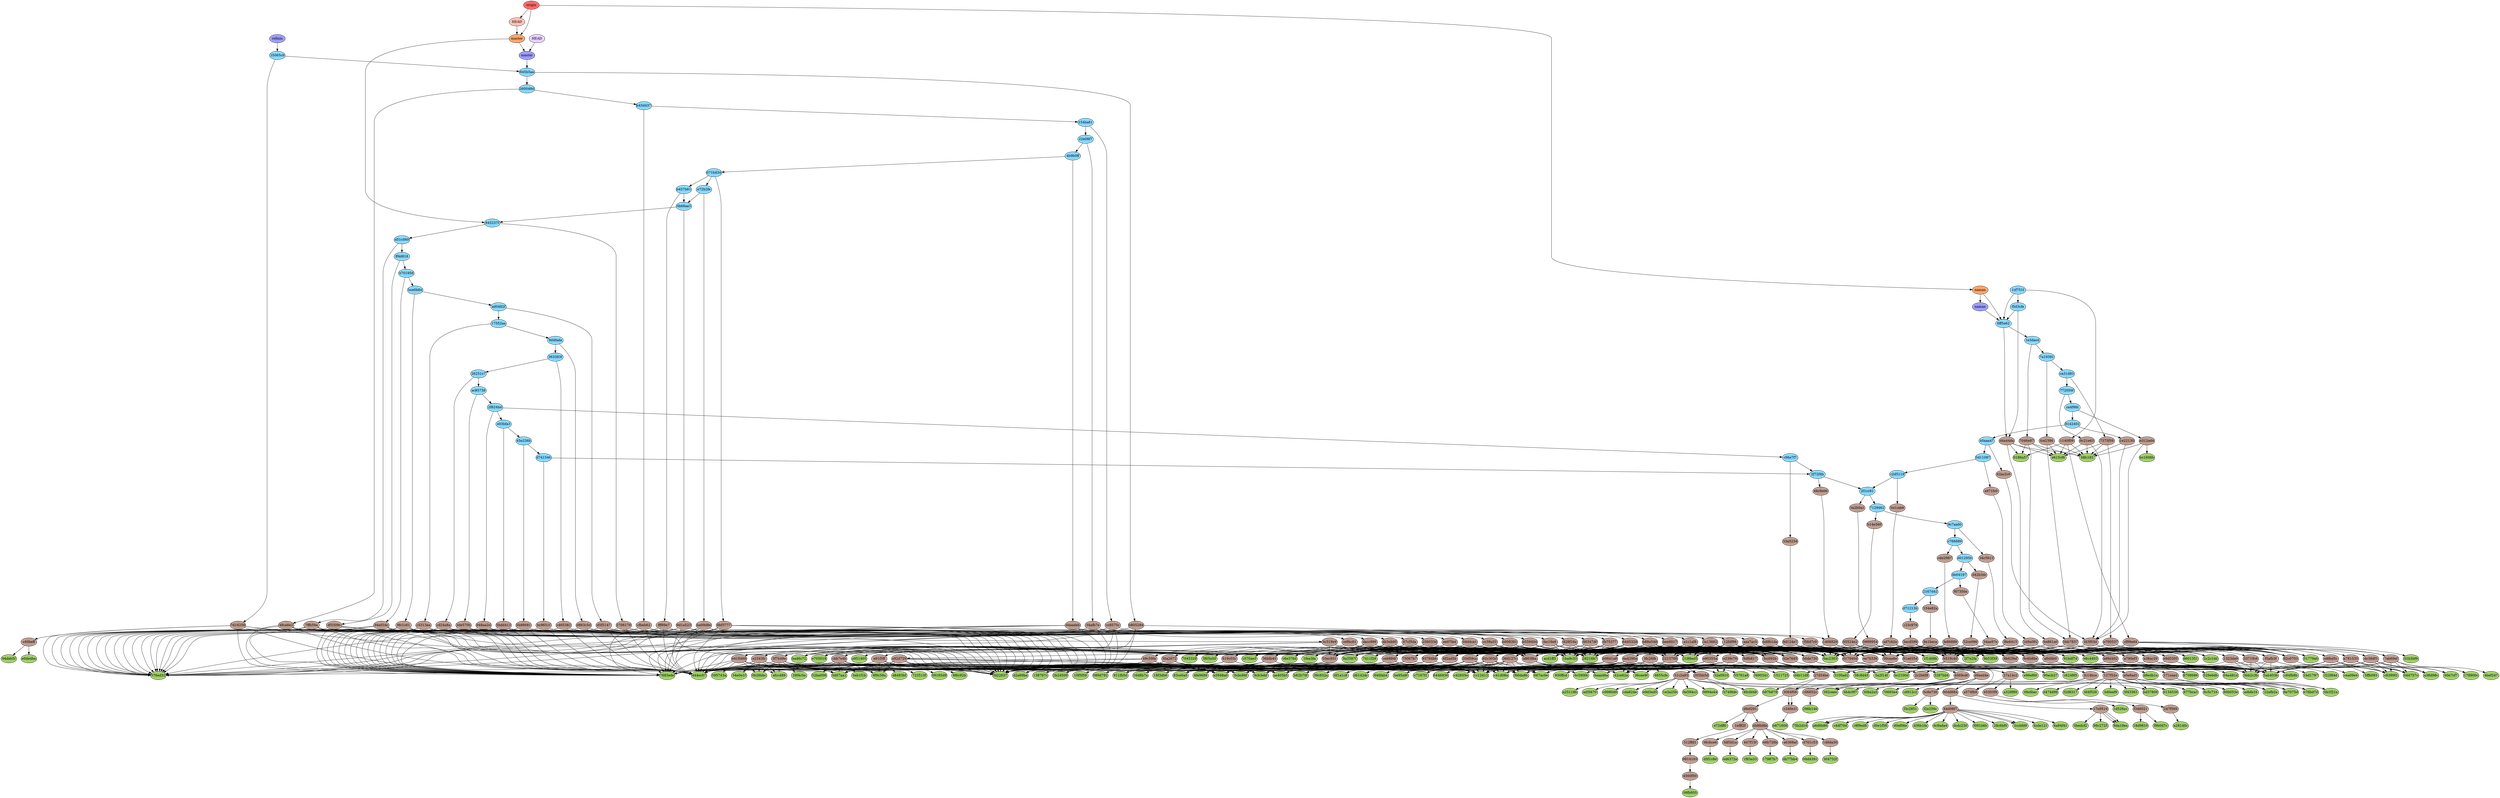digraph auto {
	graph [bgcolor=transparent]
	node [fixedsize=true style=filled width=0.95]
	"0186a5778097426229311125e9ca79ffdfb11eb8" [label="0186a57" fillcolor="#9ccc66"]
	"01b3bf9d484c2db63cc6f5779178cf1e988f2574" [label="01b3bf9" fillcolor="#9ccc66"]
	"04a481dfdf694feb1952abf41cce19d73c624dfa" [label="04a481d" fillcolor="#9ccc66"]
	"089d79248b486ca00e7f7034087d56a38f187a0b" [label="089d792" fillcolor="#9ccc66"]
	"09185d9692fa5df3b3b006643183be9c7db213c6" [label="09185d9" fillcolor="#9ccc66"]
	"09d4391482be68e9e4a07fab769b5de337d16eb1" [label="09d4391" fillcolor="#9ccc66"]
	"09fb95581238792abc2e928a18ce037d347625de" [label="09fb955" fillcolor="#9ccc66"]
	"0b1f21aa2f51d36505145daa93bdc4383dbdab12" [label="0b1f21a" fillcolor="#9ccc66"]
	"0b26bbcedf828239e3637b37136ada0c93dbf29b" [label="0b26bbc" fillcolor="#9ccc66"]
	"0bedcf2fd46788ae3a01a423467513ff59b5c120" [label="0bedcf2" fillcolor="#9ccc66"]
	"0cbc66f304dc95bfd8bb815745f3a508c5c8ce0d" [label="0cbc66f" fillcolor="#9ccc66"]
	"0d07aa1a8ec1d7182a44ec80b8ed6dffd426bfc9" [label="0d07aa1" fillcolor="#9ccc66"]
	"0d4757cd51bbc2f12f43b97134fbaf1b80dd29ad" [label="0d4757c" fillcolor="#9ccc66"]
	"0fedbac636f47e5f05c52a1bb283b7dbc1b0b4ea" [label="0fedbac" fillcolor="#9ccc66"]
	"10f5f5898bf6094c01174f2ce08e8b0a59d63be4" [label="10f5f58" fillcolor="#9ccc66"]
	"138767cc0fff4db96e5f86dcefd40a21a20337c9" [label="138767c" fillcolor="#9ccc66"]
	"15117251d78be8d0ff13c89bc2479c901913e23a" [label=1511725 fillcolor="#9ccc66"]
	"16d8b7aa52500b72dd02a2ea5255fe79fe4607a9" [label="16d8b7a" fillcolor="#9ccc66"]
	"178900cf34aa34f6a143f76337fa5fb54732da06" [label="178900c" fillcolor="#9ccc66"]
	"17987b79bb8a35cc66c3c1fd44f5a5526c1b78be" [label="17987b7" fillcolor="#9ccc66"]
	"18d981003d68d0546c4804ac2ff47dd97c6e7921" [label="18d9810" fillcolor="#9ccc66"]
	"18f3db669c85e7a13e10d5a0a3025c2b8069fc6a" [label="18f3db6" fillcolor="#9ccc66"]
	"1ba9c339effbc581d2b9eb52b0407d5b49770b32" [label="1ba9c33" fillcolor="#9ccc66"]
	"1bd17973c9299b266fc2576456785765883745a4" [label="1bd1797" fillcolor="#9ccc66"]
	"1c12412b4537f548862ee60bc4d2f88d1cf8df94" [label="1c12412" fillcolor="#9ccc66"]
	"1d526a16ed0f1cd0c2409d848bf489b93fefa3b2" [label="1d526a1" fillcolor="#9ccc66"]
	"1e3a25bf8409df2cb08bbff97c0cb8b37fa26491" [label="1e3a25b" fillcolor="#9ccc66"]
	"1f1d48b91ad56800ffd574322784b07effd9b1c4" [label="1f1d48b" fillcolor="#9ccc66"]
	"1f83a33fd4f2c45c5ffa5b6c1b729c431fd445fc" [label="1f83a33" fillcolor="#9ccc66"]
	"1fea3fa818e4ab08ad1657f20b5a3e8b46ea8b4d" [label="1fea3fa" fillcolor="#9ccc66"]
	"2188ed5870b73f9fe7e96f0fb0f24faa973e8b2d" [label="2188ed5" fillcolor="#9ccc66"]
	"22efb2a3684b29658f0856e0d9d4b69819ac9aeb" [label="22efb2a" fillcolor="#9ccc66"]
	"28216b78a7c0575357d97554933805889164d19e" [label="28216b7" fillcolor="#9ccc66"]
	"28c6bf03016f6c994b70f38d1b7346e5831b531f" [label="28c6bf0" fillcolor="#9ccc66"]
	"296b146b7318dd58663296dbb7555df9ff328ec2" [label="296b146" fillcolor="#9ccc66"]
	"29f4c0aa10f99d68c09d2563fa9fb94f419096cd" [label="29f4c0a" fillcolor="#9ccc66"]
	"2b245091514f40507a4a98a9bbd55f4cebd2c01d" [label="2b24509" fillcolor="#9ccc66"]
	"2c2c1dd7da690b322e4320281f788e1869c0b965" [label="2c2c1dd" fillcolor="#9ccc66"]
	"2ccbfd967d9697cd4b83225558af2911e9571c9b" [label="2ccbfd9" fillcolor="#9ccc66"]
	"2f7e2fa5e5583df51fe908c4641d4732fa57b35c" [label="2f7e2fa" fillcolor="#9ccc66"]
	"304732f8842013497e14bd02f67a55f2614fb8f7" [label="304732f" fillcolor="#9ccc66"]
	"308a2a560b42f17aaf3c36e4e9c8cd07182fbb7e" [label="308a2a5" fillcolor="#9ccc66"]
	"3100ad2d55532e58ed44b53dd3c2a04c5bcaf160" [label="3100ad2" fillcolor="#9ccc66"]
	"31779a6d71dce7b7f78dc146d33a63abb7a81c3d" [label="31779a6" fillcolor="#9ccc66"]
	"3287bb67481ce96ff622f2f94dc2abae003c02a6" [label="3287bb6" fillcolor="#9ccc66"]
	"32a0910f75d8ffcad151f8d2adbf723903672b77" [label="32a0910" fillcolor="#9ccc66"]
	"36cee9f5a409c2df47f43518c2a0adff81cd42d2" [label="36cee9f" fillcolor="#9ccc66"]
	"38c8d4544ff1c4419409796aa6c1caee2c262ff7" [label="38c8d45" fillcolor="#9ccc66"]
	"39c932acd4589be660355fa150db4630a420d63d" [label="39c932a" fillcolor="#9ccc66"]
	"3bb2c3baf9278447e95429baa7e39c2569c05f6a" [label="3bb2c3b" fillcolor="#9ccc66"]
	"3d0eef9f4189435bb6d8a6cf75554362fb95c63c" [label="3d0eef9" fillcolor="#9ccc66"]
	"3f05a50dc5e6d5556e661fd80f5d95961afa421e" [label="3f05a50" fillcolor="#9ccc66"]
	"3f433637fb532fddbe1be6e618e995b6d4e3d759" [label="3f43363" fillcolor="#9ccc66"]
	"42ce62a778acb268984e16fc42bc56e4042a6a35" [label="42ce62a" fillcolor="#9ccc66"]
	"4bef247fc5e82f0cfdf25d24953c8b808f2b1b4f" [label="4bef247" fillcolor="#9ccc66"]
	"4cde12118dda48d71e01fcb589a74d069c5d7cb5" [label="4cde121" fillcolor="#9ccc66"]
	"4d6372eebdb28e45604e46eeda8dd24651419bc0" [label="4d6372e" fillcolor="#9ccc66"]
	"4fe96894ae794b0ed69fecb0edb99737bf5e7206" [label="4fe9689" fillcolor="#9ccc66"]
	"529e6db9bc225980e0b7f701b6f49315497200cb" [label="529e6db" fillcolor="#9ccc66"]
	"52ba006ff1d0322ad320bb30f698c33185de4a8c" [label="52ba006" fillcolor="#9ccc66"]
	"54e0e1f75ef0bfb884d7bbdacf188791be3bc74c" [label="54e0e1f" fillcolor="#9ccc66"]
	"55761a82d92a9d9fe42f9303ec0437743f2a9608" [label="55761a8" fillcolor="#9ccc66"]
	"576ed3216b85bf7c8ff5d06415121dc3fd16a96b" [label="576ed32" fillcolor="#9ccc66"]
	"592ceee85b89bd111b779db6116b130509ab6d4b" [label="592ceee" fillcolor="#9ccc66"]
	"595743a87604770e54e2ef1b49453a29bd9866cc" [label="595743a" fillcolor="#9ccc66"]
	"5a2f14fb18f6e8b8c4308ff0f0dc187d9d27a5aa" [label="5a2f14f" fillcolor="#9ccc66"]
	"5ab403bb099fe5e44a595ab7a3599ff68baf9df5" [label="5ab403b" fillcolor="#9ccc66"]
	"5eb1f1bc3a19ed5a60708c83e842af431eaab1d8" [label="5eb1f1b" fillcolor="#9ccc66"]
	"5ffb09364f28897dd74f4b212410d8afb2944e82" [label="5ffb093" fillcolor="#9ccc66"]
	"60e7cf74c7b7adc8000fdb9699f884488b0b09c6" [label="60e7cf7" fillcolor="#9ccc66"]
	"6134538a682759cbcc6ad91f751ccfc6e3e6ea54" [label=6134538 fillcolor="#9ccc66"]
	"64469361e0fee6d7cb188993bedb18f24f8c04ec" [label=6446936 fillcolor="#9ccc66"]
	"667ac0e9d146e06bb80b73301382a2d42cadff52" [label="667ac0e" fillcolor="#9ccc66"]
	"6708686699b0ee24f86b3bc8ca2e72ea3753273d" [label=6708686 fillcolor="#9ccc66"]
	"677bca306ce13fc8f74adce808499bc322cc8b73" [label="677bca3" fillcolor="#9ccc66"]
	"6855cfe0a8f249acd9e2414cdcbadd217093bbce" [label="6855cfe" fillcolor="#9ccc66"]
	"6a84f41e14e27f4b11f16f9ee39279ac98f8d5ac" [label="6a84f41" fillcolor="#9ccc66"]
	"6ac2303db61db71527cca18906399b5bbe570e4a" [label="6ac2303" fillcolor="#9ccc66"]
	"6b4c0f78a7850094f62713858e533a2fc8eda617" [label="6b4c0f7" fillcolor="#9ccc66"]
	"6c590f41bfdeefe69045ab00abce387c2da78e80" [label="6c590f4" fillcolor="#9ccc66"]
	"6c5c716e8b48733d8630b009fc9e7b5601e6c13f" [label="6c5c716" fillcolor="#9ccc66"]
	"6f1a1c8456721819c8be3ab64a9b3c24b22233a7" [label="6f1a1c8" fillcolor="#9ccc66"]
	"7045328e6d26efc8c9054c6a8fa06fa989b536df" [label=7045328 fillcolor="#9ccc66"]
	"70693e4a8c128fc4350b157416374ca599ac8c7b" [label="70693e4" fillcolor="#9ccc66"]
	"723513fbdee83c26e0a957e2604e3254945142f6" [label="723513f" fillcolor="#9ccc66"]
	"7411f26e72f3f1045c398a13913ec0577af2030c" [label="7411f26" fillcolor="#9ccc66"]
	"75b2d164a5a98e212cca15ea7bf2ab5de5108680" [label="75b2d16" fillcolor="#9ccc66"]
	"7683eded8a8fb44230edb42e7ab7ed402a04ebdb" [label="7683ede" fillcolor="#9ccc66"]
	"80b053e3bde29b59952c0b220abeae02930d8a09" [label="80b053e" fillcolor="#9ccc66"]
	"83ce0a5150d5601cb2a70e93e41be8dd44aab0a2" [label="83ce0a5" fillcolor="#9ccc66"]
	"846fab488637278733429a7665324ff9b8fbe8fd" [label="846fab4" fillcolor="#9ccc66"]
	"88cfd48dff1169879ba46840804b412fe02fefd6" [label="88cfd48" fillcolor="#9ccc66"]
	"89c2725b70f1882be97f5214fafe22d27a0ec01e" [label="89c2725" fillcolor="#9ccc66"]
	"8aaa46ac1ae21512746f852a42ba87e4165dfdd1" [label="8aaa46a" fillcolor="#9ccc66"]
	"8e594c2bd386320e89e14603a99aa4d06afb6bd9" [label="8e594c2" fillcolor="#9ccc66"]
	"8e7075d18a4e9376dfc33dcba0c521ce298026b9" [label="8e7075d" fillcolor="#9ccc66"]
	"8f6c92beaee5e83bee38fcddfb8cdc17f3f4d114" [label="8f6c92b" fillcolor="#9ccc66"]
	"90acb277663a93569b2007f6a3e6dd2071e6c39c" [label="90acb27" fillcolor="#9ccc66"]
	"911fb5de37bb24e4e29ece510ec646ec4e5ac5bc" [label="911fb5d" fillcolor="#9ccc66"]
	"91bdf7d614552817a27fa4977631141f88748cdd" [label="91bdf7d" fillcolor="#9ccc66"]
	"930ffcd7fd4bf1f67c6c2f8dfb049ad7dd520a07" [label="930ffcd" fillcolor="#9ccc66"]
	"94deb5f0dd85714290d4a99d152a7509b225f659" [label="94deb5f" fillcolor="#9ccc66"]
	"9994e446ab5d4b279df708c251cddb283283ca71" [label="9994e44" fillcolor="#9ccc66"]
	"9a3587f907beeb87b3bb2b83982445206e937abb" [label="9a3587f" fillcolor="#9ccc66"]
	"9b53f391592d90fff89d13eb60b7e68d4165fc90" [label="9b53f39" fillcolor="#9ccc66"]
	"9cb3ebfa42b169e885ef453d5bbe3bddd1a1fa4f" [label="9cb3ebf" fillcolor="#9ccc66"]
	"9da19eacad3b03bb08bbddbbf4ac48dd78b3d838" [label="9da19ea" fillcolor="#9ccc66"]
	"9f9c59adcacd35fb7feced20535244ca960b7614" [label="9f9c59a" fillcolor="#9ccc66"]
	a25118b7d68e030b41058b9e54db0b90101a0be0 [label=a25118b fillcolor="#9ccc66"]
	a28140cfdb3ff9b7a11a9497b84546d615db2afa [label=a28140c fillcolor="#9ccc66"]
	a328f89757a1e15377f805369116f0d0e68629b4 [label=a328f89 fillcolor="#9ccc66"]
	a38d98c50a1b7c63780d0df5b2fb95b5ec235183 [label=a38d98c fillcolor="#9ccc66"]
	a5948a0001ff32d2d36d58fc702e440ff8068a29 [label=a5948a0 fillcolor="#9ccc66"]
	a6d6b8609df07bf62e5100a53a01510388bd2b22 [label=a6d6b86 fillcolor="#9ccc66"]
	a951405396c8608f321289141482e2a1259b560e [label=a951405 fillcolor="#9ccc66"]
	acd1ff3d2b281261845c7946acb93db75466553d [label=acd1ff3 fillcolor="#9ccc66"]
	ad5f4708a3f8fe4d8aebd53a05a9203c2749f89e [label=ad5f470 fillcolor="#9ccc66"]
	adbfe16697d69d93173b92dce0e77f5c3b945e5f [label=adbfe16 fillcolor="#9ccc66"]
	ae405b5b116d1da373d30a889a025dcbcd59e530 [label=ae405b5 fillcolor="#9ccc66"]
	afcc489d12034d140dc70987cdddaa25554118bf [label=afcc489 fillcolor="#9ccc66"]
	b6716084c347c1c445fff84b368896909c6f20bb [label=b671608 fillcolor="#9ccc66"]
	b749bfef07473333cf1dd31e9eed89862a5d52aa [label=b749bfe fillcolor="#9ccc66"]
	b82b70fff57da97626d61161311078662e0cbf40 [label=b82b70f fillcolor="#9ccc66"]
	b97b878cb7bfaeba9a7d7826f18d0403ec3f6802 [label=b97b878 fillcolor="#9ccc66"]
	ba46c72a7999ccb8029b3809c9bfb3ec39064ac0 [label=ba46c72 fillcolor="#9ccc66"]
	bc1606b432473b6da7b9a77ea281e2d820ffe622 [label=bc1606b fillcolor="#9ccc66"]
	bc2100d8f75e6efef413729756e448e910f7304d [label=bc2100d fillcolor="#9ccc66"]
	bd37808eb8ce97d8a61688d8d6878d95043f1ca1 [label=bd37808 fillcolor="#9ccc66"]
	be95a9f5b742f3cb1a2f479bdfb02ec7d0c08d85 [label=be95a9f fillcolor="#9ccc66"]
	c41d08a5a3421d80eba8a9a0d96b23363b87aba3 [label=c41d08a fillcolor="#9ccc66"]
	c42655e41da6e04d68e2ba05c084302b5f7b5d0e [label=c42655e fillcolor="#9ccc66"]
	c4df70d39da7941ef3f6dcb7f06a192d8dcb308d [label=c4df70d fillcolor="#9ccc66"]
	c570ae35519ceeeaee4694867bd6ff4da99c0a37 [label=c570ae3 fillcolor="#9ccc66"]
	c6248f52a7abc3a8bc4b108dbf5fa47e3271d76e [label=c6248f5 fillcolor="#9ccc66"]
	c6e376d56e35306f1dcbdcf2b48c9bfa71ef1c44 [label=c6e376d fillcolor="#9ccc66"]
	c7167f1da9357fdf65b8f0f8bcbb12b925854df8 [label=c7167f1 fillcolor="#9ccc66"]
	c8399f2d5109e573999608dae0f0300ab56c7412 [label=c8399f2 fillcolor="#9ccc66"]
	c84fb8bdbfe2ad6dd01aeafce76381a417baf539 [label=c84fb8b fillcolor="#9ccc66"]
	c8f9ed8f5cee1c98386d13b17e89f719e83555b2 [label=c8f9ed8 fillcolor="#9ccc66"]
	c9980d9423d7612ca0220835db64c3f7425cd653 [label=c9980d9 fillcolor="#9ccc66"]
	cd912c21b572bb3eab0d74946d01582b03e0ea77 [label=cd912c2 fillcolor="#9ccc66"]
	cda624ec52ef41e27b9bfb3749ae8d2a1c71a695 [label=cda624e fillcolor="#9ccc66"]
	cea09e4bd4c708873ce1a02e6ce42ba4d9071224 [label=cea09e4 fillcolor="#9ccc66"]
	d0e1f58536026aebc4f1f70e481f6993c9ff088d [label=d0e1f58 fillcolor="#9ccc66"]
	d0ef06e7edb86cdfe0d15b4b0d98334a86163658 [label=d0ef06e fillcolor="#9ccc66"]
	d2a69babd4fada686421b0f64f31d476bfa14a4c [label=d2a69ba fillcolor="#9ccc66"]
	d36b1fab2d9dea668a4f83df94d525897d9e68dd [label=d36b1fa fillcolor="#9ccc66"]
	d44ec079fdc672685a333ffdcd481f9fc8569b6a [label=d44ec07 fillcolor="#9ccc66"]
	d474d98c22e0129ef3eab392f9ce0091f1fff2b4 [label=d474d98 fillcolor="#9ccc66"]
	d4b11d8778578cbf86f01877a8137a6dc344d786 [label=d4b11d8 fillcolor="#9ccc66"]
	d5f1c8d34e7a88e3f88bea192c3a370d44689c3c [label=d5f1c8d fillcolor="#9ccc66"]
	d601351409ca7d537ebcedd74837b9021893977d [label=d601351 fillcolor="#9ccc66"]
	d6142dcb0b1008ba062c54a793cb4bea2ab1d22c [label=d6142dc fillcolor="#9ccc66"]
	d8483bf7e2a110d8f946a6ce9e976aea305d345a [label=d8483bf fillcolor="#9ccc66"]
	d8edb1aecdec7e29f1e4e85bb6fa17cede1b1e02 [label=d8edb1a fillcolor="#9ccc66"]
	db77bb4b7b0906d62b1847e87f15cdcacf6a4f29 [label=db77bb4 fillcolor="#9ccc66"]
	dc9ada4725e9b0ddb1deab583e5b5102493aa332 [label=dc9ada4 fillcolor="#9ccc66"]
	dcdc2306c28505ebc0b6c3a359c4d252bf626b9f [label=dcdc230 fillcolor="#9ccc66"]
	e0de4ba22e8e2c376a2a1e2bb4eaa8a0051c97cc [label=e0de4ba fillcolor="#9ccc66"]
	e615cf6ca9d57519241678ac9a3a1ed11e2f21f1 [label=e615cf6 fillcolor="#9ccc66"]
	e6c44032a5fda09de72b8f8c4da4d385f50d303b [label=e6c4403 fillcolor="#9ccc66"]
	e705018eee6591de37730e32dd0681df145f94ac [label=e705018 fillcolor="#9ccc66"]
	e72dff069b3733a519fd78fb163fab4e9447cfaa [label=e72dff0 fillcolor="#9ccc66"]
	e76bd7d4cedbdbf1a1b4fdb83ba624a8de2e4641 [label=e76bd7d fillcolor="#9ccc66"]
	e96ef602b8d172f7cd28ba656aac097f741c736d [label=e96ef60 fillcolor="#9ccc66"]
	e9d3ed55ae6c66f7418047817b480f9d3bf8b806 [label=e9d3ed5 fillcolor="#9ccc66"]
	f091b6b0bca859a3f474b03065bef75ba58a9e4c [label=f091b6b fillcolor="#9ccc66"]
	f22f84d6bdf5a8c404e2c40b7fa4f38bf60d1745 [label=f22f84d fillcolor="#9ccc66"]
	f2d83171a3f0655a41b47b18a42c3ce1b00d4a34 [label=f2d8317 fillcolor="#9ccc66"]
	f2e259c7c9390ff69a6bbe1e0907e6dc366848e7 [label=f2e259c fillcolor="#9ccc66"]
	f3c28516fb38e64d88cfcf5fb1791175df078f2f [label=f3c2851 fillcolor="#9ccc66"]
	f490341bc928782dbfe127dd2d3a2fce22f56ca5 [label=f490341 fillcolor="#9ccc66"]
	f66da8b251382457cb5670e47fd3726749b8913e [label=f66da8b fillcolor="#9ccc66"]
	f9b0d7c5ea15f194be85eb6ee8e6721a87ff4644 [label=f9b0d7c fillcolor="#9ccc66"]
	fd226371d8cfdce2afa95ee228f1f9ed13bd0e29 [label=fd22637 fillcolor="#9ccc66"]
	fd4f526c31d688ebf46d1302696d7446beda50df [label=fd4f526 fillcolor="#9ccc66"]
	fdfc182d43d8f760598017a2a6c2bcc6c5130122 [label=fdfc182 fillcolor="#9ccc66"]
	"00cea6e64f223a7d7746506822615f9a2bb32daa" [label="00cea6e" fillcolor="#bc9b8f"]
	"00cea6e64f223a7d7746506822615f9a2bb32daa" -> a0e8ad1f5dbc9129903cf756599018d64283b64e
	"03ec931c12a8321143185865dae5b31843a2b528" [label="03ec931" fillcolor="#bc9b8f"]
	"03ec931c12a8321143185865dae5b31843a2b528" -> "16d8b7aa52500b72dd02a2ea5255fe79fe4607a9"
	"0444ce16e9d00c79635f0db8d32b31298acb2292" [label="0444ce1" fillcolor="#bc9b8f"]
	"0444ce16e9d00c79635f0db8d32b31298acb2292" -> "1ba9c339effbc581d2b9eb52b0407d5b49770b32"
	"0444ce16e9d00c79635f0db8d32b31298acb2292" -> "6ac2303db61db71527cca18906399b5bbe570e4a"
	"0444ce16e9d00c79635f0db8d32b31298acb2292" -> "28216b78a7c0575357d97554933805889164d19e"
	"0444ce16e9d00c79635f0db8d32b31298acb2292" -> b519c407c80353b17991f1a53a78e43af22e3378
	"0444ce16e9d00c79635f0db8d32b31298acb2292" -> "00cea6e64f223a7d7746506822615f9a2bb32daa"
	"0444ce16e9d00c79635f0db8d32b31298acb2292" -> d17940dd567ff2f4b023b8ec6b2ffbce1be4faa0
	"0444ce16e9d00c79635f0db8d32b31298acb2292" -> e91f5fff56bff5b2b8c1ce58e97522321c1ea6e1
	"0444ce16e9d00c79635f0db8d32b31298acb2292" -> "3f05a50dc5e6d5556e661fd80f5d95961afa421e"
	"0444ce16e9d00c79635f0db8d32b31298acb2292" -> "7045328e6d26efc8c9054c6a8fa06fa989b536df"
	"0444ce16e9d00c79635f0db8d32b31298acb2292" -> "03ec931c12a8321143185865dae5b31843a2b528"
	"0444ce16e9d00c79635f0db8d32b31298acb2292" -> a863fba42bb5b91fcf9206444a608976fde81e62
	"0999954f601b9218ad56e4281d4742f3783c9694" [label=0999954 fillcolor="#bc9b8f"]
	"0999954f601b9218ad56e4281d4742f3783c9694" -> "1ba9c339effbc581d2b9eb52b0407d5b49770b32"
	"0999954f601b9218ad56e4281d4742f3783c9694" -> "6ac2303db61db71527cca18906399b5bbe570e4a"
	"0999954f601b9218ad56e4281d4742f3783c9694" -> "28216b78a7c0575357d97554933805889164d19e"
	"0999954f601b9218ad56e4281d4742f3783c9694" -> b519c407c80353b17991f1a53a78e43af22e3378
	"0999954f601b9218ad56e4281d4742f3783c9694" -> "00cea6e64f223a7d7746506822615f9a2bb32daa"
	"0999954f601b9218ad56e4281d4742f3783c9694" -> d17940dd567ff2f4b023b8ec6b2ffbce1be4faa0
	"0999954f601b9218ad56e4281d4742f3783c9694" -> a38ac291a5a514cf2416b24bbe340a84d41c5559
	"0999954f601b9218ad56e4281d4742f3783c9694" -> "2f7e2fa5e5583df51fe908c4641d4732fa57b35c"
	"0999954f601b9218ad56e4281d4742f3783c9694" -> "1f1d48b91ad56800ffd574322784b07effd9b1c4"
	"0999954f601b9218ad56e4281d4742f3783c9694" -> "82c0703fd49840dc6ded186a2a17dc90ee8c8edf"
	"0bb78372b6dcbca22bd1438be839d3d035631752" [label="0bb7837" fillcolor="#bc9b8f"]
	"0bb78372b6dcbca22bd1438be839d3d035631752" -> "1ba9c339effbc581d2b9eb52b0407d5b49770b32"
	"0bb78372b6dcbca22bd1438be839d3d035631752" -> "6ac2303db61db71527cca18906399b5bbe570e4a"
	"0bb78372b6dcbca22bd1438be839d3d035631752" -> "28216b78a7c0575357d97554933805889164d19e"
	"0bb78372b6dcbca22bd1438be839d3d035631752" -> b519c407c80353b17991f1a53a78e43af22e3378
	"0bb78372b6dcbca22bd1438be839d3d035631752" -> "00cea6e64f223a7d7746506822615f9a2bb32daa"
	"0bb78372b6dcbca22bd1438be839d3d035631752" -> d17940dd567ff2f4b023b8ec6b2ffbce1be4faa0
	"0bb78372b6dcbca22bd1438be839d3d035631752" -> dc38df3de52705f42e1f2e2c6d2f25dee5301ade
	"0bb78372b6dcbca22bd1438be839d3d035631752" -> "2f7e2fa5e5583df51fe908c4641d4732fa57b35c"
	"0bb78372b6dcbca22bd1438be839d3d035631752" -> "31779a6d71dce7b7f78dc146d33a63abb7a81c3d"
	"0bb78372b6dcbca22bd1438be839d3d035631752" -> "82c0703fd49840dc6ded186a2a17dc90ee8c8edf"
	"1140f0901676b947cc9b1b27a7262d306dfc6d38" [label="1140f09" fillcolor="#bc9b8f"]
	"1140f0901676b947cc9b1b27a7262d306dfc6d38" -> cf99ed41b0d15e8ba4f035d341ca116d1d35b119
	"1140f0901676b947cc9b1b27a7262d306dfc6d38" -> e615cf6ca9d57519241678ac9a3a1ed11e2f21f1
	"1140f0901676b947cc9b1b27a7262d306dfc6d38" -> fdfc182d43d8f760598017a2a6c2bcc6c5130122
	"1140f0901676b947cc9b1b27a7262d306dfc6d38" -> "0186a5778097426229311125e9ca79ffdfb11eb8"
	"123c9789c0a93e04c97301f16b3df3fb47184717" [label="123c978" fillcolor="#bc9b8f"]
	"123c9789c0a93e04c97301f16b3df3fb47184717" -> "5ecd59924ee2ce11fe4aadbcd4b556ee7d1e4b72"
	"127f52e02e3cebc00c1ab52880ddad3f1cd0a634" [label="127f52e" fillcolor="#bc9b8f"]
	"127f52e02e3cebc00c1ab52880ddad3f1cd0a634" -> "6134538a682759cbcc6ad91f751ccfc6e3e6ea54"
	"127f52e02e3cebc00c1ab52880ddad3f1cd0a634" -> "80b053e3bde29b59952c0b220abeae02930d8a09"
	"127f52e02e3cebc00c1ab52880ddad3f1cd0a634" -> d474d98c22e0129ef3eab392f9ce0091f1fff2b4
	"127f52e02e3cebc00c1ab52880ddad3f1cd0a634" -> f2d83171a3f0655a41b47b18a42c3ce1b00d4a34
	"127f52e02e3cebc00c1ab52880ddad3f1cd0a634" -> "3f433637fb532fddbe1be6e618e995b6d4e3d759"
	"127f52e02e3cebc00c1ab52880ddad3f1cd0a634" -> "6c5c716e8b48733d8630b009fc9e7b5601e6c13f"
	"127f52e02e3cebc00c1ab52880ddad3f1cd0a634" -> "677bca306ce13fc8f74adce808499bc322cc8b73"
	"127f52e02e3cebc00c1ab52880ddad3f1cd0a634" -> "3d0eef9f4189435bb6d8a6cf75554362fb95c63c"
	"127f52e02e3cebc00c1ab52880ddad3f1cd0a634" -> fd4f526c31d688ebf46d1302696d7446beda50df
	"127f52e02e3cebc00c1ab52880ddad3f1cd0a634" -> adbfe16697d69d93173b92dce0e77f5c3b945e5f
	"12fdf96eedf3a2d46df1e9f5bf600a3852498d8a" [label="12fdf96" fillcolor="#bc9b8f"]
	"12fdf96eedf3a2d46df1e9f5bf600a3852498d8a" -> "1ba9c339effbc581d2b9eb52b0407d5b49770b32"
	"12fdf96eedf3a2d46df1e9f5bf600a3852498d8a" -> "6ac2303db61db71527cca18906399b5bbe570e4a"
	"12fdf96eedf3a2d46df1e9f5bf600a3852498d8a" -> "42e76d500606a474087db9732e4f33a8e71b2714"
	"12fdf96eedf3a2d46df1e9f5bf600a3852498d8a" -> "28216b78a7c0575357d97554933805889164d19e"
	"12fdf96eedf3a2d46df1e9f5bf600a3852498d8a" -> fcc092bdaa5a0b3c98fb0f2d0f30694ee81795a9
	"12fdf96eedf3a2d46df1e9f5bf600a3852498d8a" -> b0de730b23cb38c156d7f0d3d73dfe96e242e6c9
	"12fdf96eedf3a2d46df1e9f5bf600a3852498d8a" -> d17940dd567ff2f4b023b8ec6b2ffbce1be4faa0
	"12fdf96eedf3a2d46df1e9f5bf600a3852498d8a" -> e239c763f14068e20617c1f620c43bb64afc1e79
	"12fdf96eedf3a2d46df1e9f5bf600a3852498d8a" -> acd1ff3d2b281261845c7946acb93db75466553d
	"12fdf96eedf3a2d46df1e9f5bf600a3852498d8a" -> "2188ed5870b73f9fe7e96f0fb0f24faa973e8b2d"
	"12fdf96eedf3a2d46df1e9f5bf600a3852498d8a" -> "03ec931c12a8321143185865dae5b31843a2b528"
	"12fdf96eedf3a2d46df1e9f5bf600a3852498d8a" -> "2215700214961ea33b981d015d670aac4db6f4f6"
	"1323da9e2d9606f9cda2d5b32fab1729fb182c25" [label="1323da9" fillcolor="#bc9b8f"]
	"1323da9e2d9606f9cda2d5b32fab1729fb182c25" -> "5ab403bb099fe5e44a595ab7a3599ff68baf9df5"
	"1323da9e2d9606f9cda2d5b32fab1729fb182c25" -> "3bb2c3baf9278447e95429baa7e39c2569c05f6a"
	"1323da9e2d9606f9cda2d5b32fab1729fb182c25" -> "1bd17973c9299b266fc2576456785765883745a4"
	"1323da9e2d9606f9cda2d5b32fab1729fb182c25" -> "1c12412b4537f548862ee60bc4d2f88d1cf8df94"
	"1406829cfa0c8c8a781cbd3baf0025137b24bbc9" [label=1406829 fillcolor="#bc9b8f"]
	"1406829cfa0c8c8a781cbd3baf0025137b24bbc9" -> "1ba9c339effbc581d2b9eb52b0407d5b49770b32"
	"1406829cfa0c8c8a781cbd3baf0025137b24bbc9" -> "6ac2303db61db71527cca18906399b5bbe570e4a"
	"1406829cfa0c8c8a781cbd3baf0025137b24bbc9" -> "28216b78a7c0575357d97554933805889164d19e"
	"1406829cfa0c8c8a781cbd3baf0025137b24bbc9" -> b519c407c80353b17991f1a53a78e43af22e3378
	"1406829cfa0c8c8a781cbd3baf0025137b24bbc9" -> "00cea6e64f223a7d7746506822615f9a2bb32daa"
	"1406829cfa0c8c8a781cbd3baf0025137b24bbc9" -> d17940dd567ff2f4b023b8ec6b2ffbce1be4faa0
	"1406829cfa0c8c8a781cbd3baf0025137b24bbc9" -> "81a655d36ecdb6f3b16778de5ce7808489f27181"
	"1406829cfa0c8c8a781cbd3baf0025137b24bbc9" -> "2f7e2fa5e5583df51fe908c4641d4732fa57b35c"
	"1406829cfa0c8c8a781cbd3baf0025137b24bbc9" -> "1f1d48b91ad56800ffd574322784b07effd9b1c4"
	"1406829cfa0c8c8a781cbd3baf0025137b24bbc9" -> "03ec931c12a8321143185865dae5b31843a2b528"
	"148da3098986ea6c098d5a7b1f8e9cbf6b427b56" [label="148da30" fillcolor="#bc9b8f"]
	"148da3098986ea6c098d5a7b1f8e9cbf6b427b56" -> "304732f8842013497e14bd02f67a55f2614fb8f7"
	"171eae21b05990fb7e0d31caf9fdfa2bde010454" [label="171eae2" fillcolor="#bc9b8f"]
	"171eae21b05990fb7e0d31caf9fdfa2bde010454" -> "0b1f21aa2f51d36505145daa93bdc4383dbdab12"
	"171eae21b05990fb7e0d31caf9fdfa2bde010454" -> e76bd7d4cedbdbf1a1b4fdb83ba624a8de2e4641
	"171eae21b05990fb7e0d31caf9fdfa2bde010454" -> "22efb2a3684b29658f0856e0d9d4b69819ac9aeb"
	"171eae21b05990fb7e0d31caf9fdfa2bde010454" -> "8e7075d18a4e9376dfc33dcba0c521ce298026b9"
	"17e9516a74074fad22bac3e52e39131886697622" [label="17e9516" fillcolor="#bc9b8f"]
	"17e9516a74074fad22bac3e52e39131886697622" -> "0bedcf2fd46788ae3a01a423467513ff59b5c120"
	"17e9516a74074fad22bac3e52e39131886697622" -> "9da19eacad3b03bb08bbddbbf4ac48dd78b3d838"
	"17e9516a74074fad22bac3e52e39131886697622" -> "9da19eacad3b03bb08bbddbbf4ac48dd78b3d838"
	"17e9516a74074fad22bac3e52e39131886697622" -> "9da19eacad3b03bb08bbddbbf4ac48dd78b3d838"
	"17e9516a74074fad22bac3e52e39131886697622" -> "89c2725b70f1882be97f5214fafe22d27a0ec01e"
	"1b9a092b8bb357c1ea791f33a0cfe8b7213a7f3c" [label="1b9a092" fillcolor="#bc9b8f"]
	"1b9a092b8bb357c1ea791f33a0cfe8b7213a7f3c" -> "1ba9c339effbc581d2b9eb52b0407d5b49770b32"
	"1b9a092b8bb357c1ea791f33a0cfe8b7213a7f3c" -> "6ac2303db61db71527cca18906399b5bbe570e4a"
	"1b9a092b8bb357c1ea791f33a0cfe8b7213a7f3c" -> "28216b78a7c0575357d97554933805889164d19e"
	"1b9a092b8bb357c1ea791f33a0cfe8b7213a7f3c" -> b519c407c80353b17991f1a53a78e43af22e3378
	"1b9a092b8bb357c1ea791f33a0cfe8b7213a7f3c" -> "00cea6e64f223a7d7746506822615f9a2bb32daa"
	"1b9a092b8bb357c1ea791f33a0cfe8b7213a7f3c" -> d17940dd567ff2f4b023b8ec6b2ffbce1be4faa0
	"1b9a092b8bb357c1ea791f33a0cfe8b7213a7f3c" -> f5afb3f7e3a9e76bdb3b6a9c7d0cb13cc569c5cf
	"1b9a092b8bb357c1ea791f33a0cfe8b7213a7f3c" -> "2f7e2fa5e5583df51fe908c4641d4732fa57b35c"
	"1b9a092b8bb357c1ea791f33a0cfe8b7213a7f3c" -> "31779a6d71dce7b7f78dc146d33a63abb7a81c3d"
	"1b9a092b8bb357c1ea791f33a0cfe8b7213a7f3c" -> "82c0703fd49840dc6ded186a2a17dc90ee8c8edf"
	"1e22130244aa60fca335300c48fe9074f9889a2f" [label="1e22130" fillcolor="#bc9b8f"]
	"1e22130244aa60fca335300c48fe9074f9889a2f" -> fd3f03d01eeba87ae604d55798d16cb5cfe94766
	"1e22130244aa60fca335300c48fe9074f9889a2f" -> fdfc182d43d8f760598017a2a6c2bcc6c5130122
	"1efff2f2074cda968ab9759ffb33194861ac28de" [label="1efff2f" fillcolor="#bc9b8f"]
	"1efff2f2074cda968ab9759ffb33194861ac28de" -> "512ffd1712a0e9519830c8321978e7ce2dd58826"
	"205bb5db271c6d8de8399864c7bb9b917f638893" [label="205bb5d" fillcolor="#bc9b8f"]
	"205bb5db271c6d8de8399864c7bb9b917f638893" -> b749bfef07473333cf1dd31e9eed89862a5d52aa
	"205bb5db271c6d8de8399864c7bb9b917f638893" -> "88cfd48dff1169879ba46840804b412fe02fefd6"
	"2215700214961ea33b981d015d670aac4db6f4f6" [label=2215700 fillcolor="#bc9b8f"]
	"2215700214961ea33b981d015d670aac4db6f4f6" -> "55761a82d92a9d9fe42f9303ec0437743f2a9608"
	"2215700214961ea33b981d015d670aac4db6f4f6" -> "8aaa46ac1ae21512746f852a42ba87e4165dfdd1"
	"2215700214961ea33b981d015d670aac4db6f4f6" -> "205bb5db271c6d8de8399864c7bb9b917f638893"
	"2215700214961ea33b981d015d670aac4db6f4f6" -> "6c590f41bfdeefe69045ab00abce387c2da78e80"
	"2215700214961ea33b981d015d670aac4db6f4f6" -> "36cee9f5a409c2df47f43518c2a0adff81cd42d2"
	"247f5694ce6ce339f35bb58a657960ba9b26a6bc" [label="247f569" fillcolor="#bc9b8f"]
	"247f5694ce6ce339f35bb58a657960ba9b26a6bc" -> a28140cfdb3ff9b7a11a9497b84546d615db2afa
	"256033d2802ab801a4eca081e0c3796cafddbd5a" [label="256033d" fillcolor="#bc9b8f"]
	"256033d2802ab801a4eca081e0c3796cafddbd5a" -> "1ba9c339effbc581d2b9eb52b0407d5b49770b32"
	"256033d2802ab801a4eca081e0c3796cafddbd5a" -> "6ac2303db61db71527cca18906399b5bbe570e4a"
	"256033d2802ab801a4eca081e0c3796cafddbd5a" -> "28216b78a7c0575357d97554933805889164d19e"
	"256033d2802ab801a4eca081e0c3796cafddbd5a" -> fcc092bdaa5a0b3c98fb0f2d0f30694ee81795a9
	"256033d2802ab801a4eca081e0c3796cafddbd5a" -> "00cea6e64f223a7d7746506822615f9a2bb32daa"
	"256033d2802ab801a4eca081e0c3796cafddbd5a" -> d17940dd567ff2f4b023b8ec6b2ffbce1be4faa0
	"256033d2802ab801a4eca081e0c3796cafddbd5a" -> "49c59fac2ef6492174883e54feaee5192bd133e7"
	"256033d2802ab801a4eca081e0c3796cafddbd5a" -> e705018eee6591de37730e32dd0681df145f94ac
	"256033d2802ab801a4eca081e0c3796cafddbd5a" -> ba46c72a7999ccb8029b3809c9bfb3ec39064ac0
	"256033d2802ab801a4eca081e0c3796cafddbd5a" -> "03ec931c12a8321143185865dae5b31843a2b528"
	"256033d2802ab801a4eca081e0c3796cafddbd5a" -> a863fba42bb5b91fcf9206444a608976fde81e62
	"27061789b5c511153368bf5b8baa96d983a2f1ab" [label=2706178 fillcolor="#bc9b8f"]
	"27061789b5c511153368bf5b8baa96d983a2f1ab" -> "6445328ce136d7979ffb42acedf9344ff15d76cb"
	"27061789b5c511153368bf5b8baa96d983a2f1ab" -> d44ec079fdc672685a333ffdcd481f9fc8569b6a
	"27061789b5c511153368bf5b8baa96d983a2f1ab" -> "7683eded8a8fb44230edb42e7ab7ed402a04ebdb"
	"27061789b5c511153368bf5b8baa96d983a2f1ab" -> fd226371d8cfdce2afa95ee228f1f9ed13bd0e29
	"27061789b5c511153368bf5b8baa96d983a2f1ab" -> "576ed3216b85bf7c8ff5d06415121dc3fd16a96b"
	"27a14c24d80f9b3bc39a8440054596824ef5a263" [label="27a14c2" fillcolor="#bc9b8f"]
	"27a14c24d80f9b3bc39a8440054596824ef5a263" -> a328f89757a1e15377f805369116f0d0e68629b4
	"27a14c24d80f9b3bc39a8440054596824ef5a263" -> a574fb9e3907608e950927d928b60aed4a83795a
	"27a14c24d80f9b3bc39a8440054596824ef5a263" -> "45303f9958e638faf87374486d0e96b89023351d"
	"27d54be0dab804b44d325b9aa6e34873b94223ab" [label="27d54be" fillcolor="#bc9b8f"]
	"27d54be0dab804b44d325b9aa6e34873b94223ab" -> b97b878cb7bfaeba9a7d7826f18d0403ec3f6802
	"27d54be0dab804b44d325b9aa6e34873b94223ab" -> "3064f06d439bb71700ecb40eb005dee9d6aee6c1"
	"2c2b6f899fe29f68d49bc4626001c88b3e30eeeb" [label="2c2b6f8" fillcolor="#bc9b8f"]
	"2c2b6f899fe29f68d49bc4626001c88b3e30eeeb" -> c06652c715657321ca829d5bd566891c5c9a997e
	"3064f06d439bb71700ecb40eb005dee9d6aee6c1" [label="3064f06" fillcolor="#bc9b8f"]
	"3064f06d439bb71700ecb40eb005dee9d6aee6c1" -> c240e1f862ce18c4228e93d3962a4122c667def3
	"3064f06d439bb71700ecb40eb005dee9d6aee6c1" -> d9ef291b4e830d20b78c8baaece3defc5d3e1cb2
	"3064f06d439bb71700ecb40eb005dee9d6aee6c1" -> c240e1f862ce18c4228e93d3962a4122c667def3
	"30a26724a45fbbe2aced857d0d154284af1de412" [label="30a2672" fillcolor="#bc9b8f"]
	"30a26724a45fbbe2aced857d0d154284af1de412" -> "0d07aa1a8ec1d7182a44ec80b8ed6dffd426bfc9"
	"30a26724a45fbbe2aced857d0d154284af1de412" -> d44ec079fdc672685a333ffdcd481f9fc8569b6a
	"30a26724a45fbbe2aced857d0d154284af1de412" -> "7683eded8a8fb44230edb42e7ab7ed402a04ebdb"
	"30a26724a45fbbe2aced857d0d154284af1de412" -> ae405b5b116d1da373d30a889a025dcbcd59e530
	"30a26724a45fbbe2aced857d0d154284af1de412" -> "0cbc66f304dc95bfd8bb815745f3a508c5c8ce0d"
	"30a26724a45fbbe2aced857d0d154284af1de412" -> "9cb3ebfa42b169e885ef453d5bbe3bddd1a1fa4f"
	"30a26724a45fbbe2aced857d0d154284af1de412" -> a5948a0001ff32d2d36d58fc702e440ff8068a29
	"30a26724a45fbbe2aced857d0d154284af1de412" -> fd226371d8cfdce2afa95ee228f1f9ed13bd0e29
	"30a26724a45fbbe2aced857d0d154284af1de412" -> "10f5f5898bf6094c01174f2ce08e8b0a59d63be4"
	"30a26724a45fbbe2aced857d0d154284af1de412" -> "1c12412b4537f548862ee60bc4d2f88d1cf8df94"
	"33719c639792f52e4389e1a29cb56df5265b2dd7" [label="33719c6" fillcolor="#bc9b8f"]
	"33719c639792f52e4389e1a29cb56df5265b2dd7" -> "5ab403bb099fe5e44a595ab7a3599ff68baf9df5"
	"33719c639792f52e4389e1a29cb56df5265b2dd7" -> "3bb2c3baf9278447e95429baa7e39c2569c05f6a"
	"33719c639792f52e4389e1a29cb56df5265b2dd7" -> f22f84d6bdf5a8c404e2c40b7fa4f38bf60d1745
	"33719c639792f52e4389e1a29cb56df5265b2dd7" -> "1c12412b4537f548862ee60bc4d2f88d1cf8df94"
	"33a523429e3de01ebbfdf2fe5359594d9dd65de9" [label="33a5234" fillcolor="#bc9b8f"]
	"33a523429e3de01ebbfdf2fe5359594d9dd65de9" -> "8d124e72afa08b4d87514326c1cdac509b4474d4"
	"34ae97ecf58c6540467ce07c5151c2ceb0656128" [label="34ae97e" fillcolor="#bc9b8f"]
	"34ae97ecf58c6540467ce07c5151c2ceb0656128" -> "1ba9c339effbc581d2b9eb52b0407d5b49770b32"
	"34ae97ecf58c6540467ce07c5151c2ceb0656128" -> "6ac2303db61db71527cca18906399b5bbe570e4a"
	"34ae97ecf58c6540467ce07c5151c2ceb0656128" -> "28216b78a7c0575357d97554933805889164d19e"
	"34ae97ecf58c6540467ce07c5151c2ceb0656128" -> b519c407c80353b17991f1a53a78e43af22e3378
	"34ae97ecf58c6540467ce07c5151c2ceb0656128" -> "00cea6e64f223a7d7746506822615f9a2bb32daa"
	"34ae97ecf58c6540467ce07c5151c2ceb0656128" -> d17940dd567ff2f4b023b8ec6b2ffbce1be4faa0
	"34ae97ecf58c6540467ce07c5151c2ceb0656128" -> "1323da9e2d9606f9cda2d5b32fab1729fb182c25"
	"34ae97ecf58c6540467ce07c5151c2ceb0656128" -> "2c2c1dd7da690b322e4320281f788e1869c0b965"
	"34ae97ecf58c6540467ce07c5151c2ceb0656128" -> d601351409ca7d537ebcedd74837b9021893977d
	"34ae97ecf58c6540467ce07c5151c2ceb0656128" -> "82c0703fd49840dc6ded186a2a17dc90ee8c8edf"
	"34afb7e788013314bd75fb58f93c29e23e8587ac" [label="34afb7e" fillcolor="#bc9b8f"]
	"34afb7e788013314bd75fb58f93c29e23e8587ac" -> b88e54806656dcfff0033729510dcd4124a7c3c6
	"34afb7e788013314bd75fb58f93c29e23e8587ac" -> d44ec079fdc672685a333ffdcd481f9fc8569b6a
	"34afb7e788013314bd75fb58f93c29e23e8587ac" -> "7683eded8a8fb44230edb42e7ab7ed402a04ebdb"
	"34afb7e788013314bd75fb58f93c29e23e8587ac" -> fd226371d8cfdce2afa95ee228f1f9ed13bd0e29
	"34afb7e788013314bd75fb58f93c29e23e8587ac" -> "576ed3216b85bf7c8ff5d06415121dc3fd16a96b"
	"34c56132ce79901727c145d36b51a46b2dc68312" [label="34c5613" fillcolor="#bc9b8f"]
	"34c56132ce79901727c145d36b51a46b2dc68312" -> f8e641544126223d7b69766de7359875716ab900
	"35d59cac5bf7cddf7711a3843190f8f00bc25327" [label="35d59ca" fillcolor="#bc9b8f"]
	"35d59cac5bf7cddf7711a3843190f8f00bc25327" -> "667ac0e9d146e06bb80b73301382a2d42cadff52"
	"35d59cac5bf7cddf7711a3843190f8f00bc25327" -> c41d08a5a3421d80eba8a9a0d96b23363b87aba3
	"35d59cac5bf7cddf7711a3843190f8f00bc25327" -> d44ec079fdc672685a333ffdcd481f9fc8569b6a
	"35d59cac5bf7cddf7711a3843190f8f00bc25327" -> "7683eded8a8fb44230edb42e7ab7ed402a04ebdb"
	"35d59cac5bf7cddf7711a3843190f8f00bc25327" -> ae405b5b116d1da373d30a889a025dcbcd59e530
	"35d59cac5bf7cddf7711a3843190f8f00bc25327" -> be95a9f5b742f3cb1a2f479bdfb02ec7d0c08d85
	"35d59cac5bf7cddf7711a3843190f8f00bc25327" -> c7167f1da9357fdf65b8f0f8bcbb12b925854df8
	"35d59cac5bf7cddf7711a3843190f8f00bc25327" -> f66da8b251382457cb5670e47fd3726749b8913e
	"35d59cac5bf7cddf7711a3843190f8f00bc25327" -> a5948a0001ff32d2d36d58fc702e440ff8068a29
	"35d59cac5bf7cddf7711a3843190f8f00bc25327" -> fd226371d8cfdce2afa95ee228f1f9ed13bd0e29
	"35d59cac5bf7cddf7711a3843190f8f00bc25327" -> "846fab488637278733429a7665324ff9b8fbe8fd"
	"35d59cac5bf7cddf7711a3843190f8f00bc25327" -> "1c12412b4537f548862ee60bc4d2f88d1cf8df94"
	"36bfb456bbcbc004d8745866f00a7259b494b399" [label="36bfb45" fillcolor="#bc9b8f"]
	"36bfb456bbcbc004d8745866f00a7259b494b399" -> d44ec079fdc672685a333ffdcd481f9fc8569b6a
	"36bfb456bbcbc004d8745866f00a7259b494b399" -> "7683eded8a8fb44230edb42e7ab7ed402a04ebdb"
	"36bfb456bbcbc004d8745866f00a7259b494b399" -> "83ce0a5150d5601cb2a70e93e41be8dd44aab0a2"
	"36bfb456bbcbc004d8745866f00a7259b494b399" -> "5ab403bb099fe5e44a595ab7a3599ff68baf9df5"
	"36bfb456bbcbc004d8745866f00a7259b494b399" -> "3bb2c3baf9278447e95429baa7e39c2569c05f6a"
	"36bfb456bbcbc004d8745866f00a7259b494b399" -> fd226371d8cfdce2afa95ee228f1f9ed13bd0e29
	"36bfb456bbcbc004d8745866f00a7259b494b399" -> "911fb5de37bb24e4e29ece510ec646ec4e5ac5bc"
	"36bfb456bbcbc004d8745866f00a7259b494b399" -> "1c12412b4537f548862ee60bc4d2f88d1cf8df94"
	"36cbce676bcfbddfa689b9d0abf23ac40fd2e60b" [label="36cbce6" fillcolor="#bc9b8f"]
	"36cbce676bcfbddfa689b9d0abf23ac40fd2e60b" -> d5f1c8d34e7a88e3f88bea192c3a370d44689c3c
	"36d127c684b2f7196162950be74d714736104bef" [label="36d127c" fillcolor="#bc9b8f"]
	"36d127c684b2f7196162950be74d714736104bef" -> "667ac0e9d146e06bb80b73301382a2d42cadff52"
	"36d127c684b2f7196162950be74d714736104bef" -> c41d08a5a3421d80eba8a9a0d96b23363b87aba3
	"36d127c684b2f7196162950be74d714736104bef" -> d44ec079fdc672685a333ffdcd481f9fc8569b6a
	"36d127c684b2f7196162950be74d714736104bef" -> "7683eded8a8fb44230edb42e7ab7ed402a04ebdb"
	"36d127c684b2f7196162950be74d714736104bef" -> ae405b5b116d1da373d30a889a025dcbcd59e530
	"36d127c684b2f7196162950be74d714736104bef" -> "42ce62a778acb268984e16fc42bc56e4042a6a35"
	"36d127c684b2f7196162950be74d714736104bef" -> c42655e41da6e04d68e2ba05c084302b5f7b5d0e
	"36d127c684b2f7196162950be74d714736104bef" -> f66da8b251382457cb5670e47fd3726749b8913e
	"36d127c684b2f7196162950be74d714736104bef" -> a5948a0001ff32d2d36d58fc702e440ff8068a29
	"36d127c684b2f7196162950be74d714736104bef" -> fd226371d8cfdce2afa95ee228f1f9ed13bd0e29
	"36d127c684b2f7196162950be74d714736104bef" -> "64469361e0fee6d7cb188993bedb18f24f8c04ec"
	"36d127c684b2f7196162950be74d714736104bef" -> "1c12412b4537f548862ee60bc4d2f88d1cf8df94"
	"3a13662b32f62e97870c74d0e0be973cf27f9d63" [label="3a13662" fillcolor="#bc9b8f"]
	"3a13662b32f62e97870c74d0e0be973cf27f9d63" -> "1ba9c339effbc581d2b9eb52b0407d5b49770b32"
	"3a13662b32f62e97870c74d0e0be973cf27f9d63" -> "6ac2303db61db71527cca18906399b5bbe570e4a"
	"3a13662b32f62e97870c74d0e0be973cf27f9d63" -> "42e76d500606a474087db9732e4f33a8e71b2714"
	"3a13662b32f62e97870c74d0e0be973cf27f9d63" -> "28216b78a7c0575357d97554933805889164d19e"
	"3a13662b32f62e97870c74d0e0be973cf27f9d63" -> fcc092bdaa5a0b3c98fb0f2d0f30694ee81795a9
	"3a13662b32f62e97870c74d0e0be973cf27f9d63" -> b0de730b23cb38c156d7f0d3d73dfe96e242e6c9
	"3a13662b32f62e97870c74d0e0be973cf27f9d63" -> d17940dd567ff2f4b023b8ec6b2ffbce1be4faa0
	"3a13662b32f62e97870c74d0e0be973cf27f9d63" -> e90355a63d974fd1e7d06640023c0e1eba986ad4
	"3a13662b32f62e97870c74d0e0be973cf27f9d63" -> acd1ff3d2b281261845c7946acb93db75466553d
	"3a13662b32f62e97870c74d0e0be973cf27f9d63" -> "2188ed5870b73f9fe7e96f0fb0f24faa973e8b2d"
	"3a13662b32f62e97870c74d0e0be973cf27f9d63" -> "03ec931c12a8321143185865dae5b31843a2b528"
	"3a13662b32f62e97870c74d0e0be973cf27f9d63" -> "2215700214961ea33b981d015d670aac4db6f4f6"
	"3a2b0a11398217317f8a744a6fc0ae86a3b51aa2" [label="3a2b0a1" fillcolor="#bc9b8f"]
	"3a2b0a11398217317f8a744a6fc0ae86a3b51aa2" -> "0999954f601b9218ad56e4281d4742f3783c9694"
	"3c319e934cb435d4b6151273fd8330b342debffe" [label="3c319e9" fillcolor="#bc9b8f"]
	"3c319e934cb435d4b6151273fd8330b342debffe" -> "1ba9c339effbc581d2b9eb52b0407d5b49770b32"
	"3c319e934cb435d4b6151273fd8330b342debffe" -> "6ac2303db61db71527cca18906399b5bbe570e4a"
	"3c319e934cb435d4b6151273fd8330b342debffe" -> "28216b78a7c0575357d97554933805889164d19e"
	"3c319e934cb435d4b6151273fd8330b342debffe" -> fcc092bdaa5a0b3c98fb0f2d0f30694ee81795a9
	"3c319e934cb435d4b6151273fd8330b342debffe" -> "00cea6e64f223a7d7746506822615f9a2bb32daa"
	"3c319e934cb435d4b6151273fd8330b342debffe" -> d17940dd567ff2f4b023b8ec6b2ffbce1be4faa0
	"3c319e934cb435d4b6151273fd8330b342debffe" -> "4418468209f6a27a5b6397ffea90a55854ba45d9"
	"3c319e934cb435d4b6151273fd8330b342debffe" -> e705018eee6591de37730e32dd0681df145f94ac
	"3c319e934cb435d4b6151273fd8330b342debffe" -> ba46c72a7999ccb8029b3809c9bfb3ec39064ac0
	"3c319e934cb435d4b6151273fd8330b342debffe" -> "03ec931c12a8321143185865dae5b31843a2b528"
	"3c319e934cb435d4b6151273fd8330b342debffe" -> a863fba42bb5b91fcf9206444a608976fde81e62
	"3de570b7a7b5593a2072b73b683564ebd3d08060" [label="3de570b" fillcolor="#bc9b8f"]
	"3de570b7a7b5593a2072b73b683564ebd3d08060" -> b008391a80741657ccc28532cd9834a23045ff35
	"3de570b7a7b5593a2072b73b683564ebd3d08060" -> d44ec079fdc672685a333ffdcd481f9fc8569b6a
	"3de570b7a7b5593a2072b73b683564ebd3d08060" -> "7683eded8a8fb44230edb42e7ab7ed402a04ebdb"
	"3de570b7a7b5593a2072b73b683564ebd3d08060" -> fd226371d8cfdce2afa95ee228f1f9ed13bd0e29
	"3de570b7a7b5593a2072b73b683564ebd3d08060" -> "576ed3216b85bf7c8ff5d06415121dc3fd16a96b"
	"3df3d1a91dec9f419bbf32c7dbd7ffe3049577b7" [label="3df3d1a" fillcolor="#bc9b8f"]
	"3df3d1a91dec9f419bbf32c7dbd7ffe3049577b7" -> "4d6372eebdb28e45604e46eeda8dd24651419bc0"
	"3fc26fb2aa6f5c7bb50f2cad3f031f8713c499d7" [label="3fc26fb" fillcolor="#bc9b8f"]
	"3fc26fb2aa6f5c7bb50f2cad3f031f8713c499d7" -> "667ac0e9d146e06bb80b73301382a2d42cadff52"
	"3fc26fb2aa6f5c7bb50f2cad3f031f8713c499d7" -> c41d08a5a3421d80eba8a9a0d96b23363b87aba3
	"3fc26fb2aa6f5c7bb50f2cad3f031f8713c499d7" -> d44ec079fdc672685a333ffdcd481f9fc8569b6a
	"3fc26fb2aa6f5c7bb50f2cad3f031f8713c499d7" -> "7683eded8a8fb44230edb42e7ab7ed402a04ebdb"
	"3fc26fb2aa6f5c7bb50f2cad3f031f8713c499d7" -> ae405b5b116d1da373d30a889a025dcbcd59e530
	"3fc26fb2aa6f5c7bb50f2cad3f031f8713c499d7" -> "42ce62a778acb268984e16fc42bc56e4042a6a35"
	"3fc26fb2aa6f5c7bb50f2cad3f031f8713c499d7" -> "32a0910f75d8ffcad151f8d2adbf723903672b77"
	"3fc26fb2aa6f5c7bb50f2cad3f031f8713c499d7" -> f66da8b251382457cb5670e47fd3726749b8913e
	"3fc26fb2aa6f5c7bb50f2cad3f031f8713c499d7" -> a5948a0001ff32d2d36d58fc702e440ff8068a29
	"3fc26fb2aa6f5c7bb50f2cad3f031f8713c499d7" -> fd226371d8cfdce2afa95ee228f1f9ed13bd0e29
	"3fc26fb2aa6f5c7bb50f2cad3f031f8713c499d7" -> "6855cfe0a8f249acd9e2414cdcbadd217093bbce"
	"3fc26fb2aa6f5c7bb50f2cad3f031f8713c499d7" -> "1c12412b4537f548862ee60bc4d2f88d1cf8df94"
	"4069cd02aea2e15f1c26e20a60b8445b682d204e" [label="4069cd0" fillcolor="#bc9b8f"]
	"4069cd02aea2e15f1c26e20a60b8445b682d204e" -> "6b4c0f78a7850094f62713858e533a2fc8eda617"
	"4069cd02aea2e15f1c26e20a60b8445b682d204e" -> "592ceee85b89bd111b779db6116b130509ab6d4b"
	"4069cd02aea2e15f1c26e20a60b8445b682d204e" -> "592ceee85b89bd111b779db6116b130509ab6d4b"
	"42e76d500606a474087db9732e4f33a8e71b2714" [label="42e76d5" fillcolor="#bc9b8f"]
	"42e76d500606a474087db9732e4f33a8e71b2714" -> "3287bb67481ce96ff622f2f94dc2abae003c02a6"
	"4418468209f6a27a5b6397ffea90a55854ba45d9" [label=4418468 fillcolor="#bc9b8f"]
	"4418468209f6a27a5b6397ffea90a55854ba45d9" -> "0d07aa1a8ec1d7182a44ec80b8ed6dffd426bfc9"
	"4418468209f6a27a5b6397ffea90a55854ba45d9" -> d44ec079fdc672685a333ffdcd481f9fc8569b6a
	"4418468209f6a27a5b6397ffea90a55854ba45d9" -> "7683eded8a8fb44230edb42e7ab7ed402a04ebdb"
	"4418468209f6a27a5b6397ffea90a55854ba45d9" -> ae405b5b116d1da373d30a889a025dcbcd59e530
	"4418468209f6a27a5b6397ffea90a55854ba45d9" -> afcc489d12034d140dc70987cdddaa25554118bf
	"4418468209f6a27a5b6397ffea90a55854ba45d9" -> "0b26bbcedf828239e3637b37136ada0c93dbf29b"
	"4418468209f6a27a5b6397ffea90a55854ba45d9" -> a5948a0001ff32d2d36d58fc702e440ff8068a29
	"4418468209f6a27a5b6397ffea90a55854ba45d9" -> fd226371d8cfdce2afa95ee228f1f9ed13bd0e29
	"4418468209f6a27a5b6397ffea90a55854ba45d9" -> "595743a87604770e54e2ef1b49453a29bd9866cc"
	"4418468209f6a27a5b6397ffea90a55854ba45d9" -> "1c12412b4537f548862ee60bc4d2f88d1cf8df94"
	"447f15f343e095c5b61333a01344371431fa7d26" [label="447f15f" fillcolor="#bc9b8f"]
	"447f15f343e095c5b61333a01344371431fa7d26" -> "1f83a33fd4f2c45c5ffa5b6c1b729c431fd445fc"
	"45303f9958e638faf87374486d0e96b89023351d" [label="45303f9" fillcolor="#bc9b8f"]
	"45303f9958e638faf87374486d0e96b89023351d" -> "247f5694ce6ce339f35bb58a657960ba9b26a6bc"
	"4560f5030332c73bc242771298bed0c2cea9f00e" [label="4560f50" fillcolor="#bc9b8f"]
	"4560f5030332c73bc242771298bed0c2cea9f00e" -> "09fb95581238792abc2e928a18ce037d347625de"
	"46b726bd53d47e61ba941eb355b9c8633ebbaa20" [label="46b726b" fillcolor="#bc9b8f"]
	"46b726bd53d47e61ba941eb355b9c8633ebbaa20" -> "17987b79bb8a35cc66c3c1fd44f5a5526c1b78be"
	"48c9e06371f7a541726719bf415472f28bfbfd8d" [label="48c9e06" fillcolor="#bc9b8f"]
	"48c9e06371f7a541726719bf415472f28bfbfd8d" -> "1406829cfa0c8c8a781cbd3baf0025137b24bbc9"
	"48ca6e286020cbf2fed6e054e2a582a449d28c21" [label="48ca6e2" fillcolor="#bc9b8f"]
	"48ca6e286020cbf2fed6e054e2a582a449d28c21" -> fac16e670b36b57c6abfc3275e32318f015a9cec
	"48ca6e286020cbf2fed6e054e2a582a449d28c21" -> d44ec079fdc672685a333ffdcd481f9fc8569b6a
	"48ca6e286020cbf2fed6e054e2a582a449d28c21" -> "7683eded8a8fb44230edb42e7ab7ed402a04ebdb"
	"48ca6e286020cbf2fed6e054e2a582a449d28c21" -> fd226371d8cfdce2afa95ee228f1f9ed13bd0e29
	"48ca6e286020cbf2fed6e054e2a582a449d28c21" -> "576ed3216b85bf7c8ff5d06415121dc3fd16a96b"
	"49c59fac2ef6492174883e54feaee5192bd133e7" [label="49c59fa" fillcolor="#bc9b8f"]
	"49c59fac2ef6492174883e54feaee5192bd133e7" -> "0d07aa1a8ec1d7182a44ec80b8ed6dffd426bfc9"
	"49c59fac2ef6492174883e54feaee5192bd133e7" -> d44ec079fdc672685a333ffdcd481f9fc8569b6a
	"49c59fac2ef6492174883e54feaee5192bd133e7" -> "7683eded8a8fb44230edb42e7ab7ed402a04ebdb"
	"49c59fac2ef6492174883e54feaee5192bd133e7" -> ae405b5b116d1da373d30a889a025dcbcd59e530
	"49c59fac2ef6492174883e54feaee5192bd133e7" -> "2b245091514f40507a4a98a9bbd55f4cebd2c01d"
	"49c59fac2ef6492174883e54feaee5192bd133e7" -> d2a69babd4fada686421b0f64f31d476bfa14a4c
	"49c59fac2ef6492174883e54feaee5192bd133e7" -> a5948a0001ff32d2d36d58fc702e440ff8068a29
	"49c59fac2ef6492174883e54feaee5192bd133e7" -> fd226371d8cfdce2afa95ee228f1f9ed13bd0e29
	"49c59fac2ef6492174883e54feaee5192bd133e7" -> "138767cc0fff4db96e5f86dcefd40a21a20337c9"
	"49c59fac2ef6492174883e54feaee5192bd133e7" -> "1c12412b4537f548862ee60bc4d2f88d1cf8df94"
	"4a4290aec70d19c3a4ba06081d1d33ab1252fd2c" [label="4a4290a" fillcolor="#bc9b8f"]
	"4a4290aec70d19c3a4ba06081d1d33ab1252fd2c" -> "667ac0e9d146e06bb80b73301382a2d42cadff52"
	"4a4290aec70d19c3a4ba06081d1d33ab1252fd2c" -> c41d08a5a3421d80eba8a9a0d96b23363b87aba3
	"4a4290aec70d19c3a4ba06081d1d33ab1252fd2c" -> d44ec079fdc672685a333ffdcd481f9fc8569b6a
	"4a4290aec70d19c3a4ba06081d1d33ab1252fd2c" -> "7683eded8a8fb44230edb42e7ab7ed402a04ebdb"
	"4a4290aec70d19c3a4ba06081d1d33ab1252fd2c" -> ae405b5b116d1da373d30a889a025dcbcd59e530
	"4a4290aec70d19c3a4ba06081d1d33ab1252fd2c" -> "42ce62a778acb268984e16fc42bc56e4042a6a35"
	"4a4290aec70d19c3a4ba06081d1d33ab1252fd2c" -> "32a0910f75d8ffcad151f8d2adbf723903672b77"
	"4a4290aec70d19c3a4ba06081d1d33ab1252fd2c" -> f66da8b251382457cb5670e47fd3726749b8913e
	"4a4290aec70d19c3a4ba06081d1d33ab1252fd2c" -> a5948a0001ff32d2d36d58fc702e440ff8068a29
	"4a4290aec70d19c3a4ba06081d1d33ab1252fd2c" -> fd226371d8cfdce2afa95ee228f1f9ed13bd0e29
	"4a4290aec70d19c3a4ba06081d1d33ab1252fd2c" -> "930ffcd7fd4bf1f67c6c2f8dfb049ad7dd520a07"
	"4a4290aec70d19c3a4ba06081d1d33ab1252fd2c" -> "1c12412b4537f548862ee60bc4d2f88d1cf8df94"
	"4b88d8b26a3ca0df2853b9095ab8e3961968dd33" [label="4b88d8b" fillcolor="#bc9b8f"]
	"4b88d8b26a3ca0df2853b9095ab8e3961968dd33" -> "148da3098986ea6c098d5a7b1f8e9cbf6b427b56"
	"4b88d8b26a3ca0df2853b9095ab8e3961968dd33" -> a6368af0ee7628fa194ef8fe3bbe4523113d6e05
	"4b88d8b26a3ca0df2853b9095ab8e3961968dd33" -> "46b726bd53d47e61ba941eb355b9c8633ebbaa20"
	"4b88d8b26a3ca0df2853b9095ab8e3961968dd33" -> d761c53178cc135119f252e047fb2f6e08512ed0
	"4b88d8b26a3ca0df2853b9095ab8e3961968dd33" -> "36cbce676bcfbddfa689b9d0abf23ac40fd2e60b"
	"4b88d8b26a3ca0df2853b9095ab8e3961968dd33" -> "3df3d1a91dec9f419bbf32c7dbd7ffe3049577b7"
	"4b88d8b26a3ca0df2853b9095ab8e3961968dd33" -> "447f15f343e095c5b61333a01344371431fa7d26"
	"512ffd1712a0e9519830c8321978e7ce2dd58826" [label="512ffd1" fillcolor="#bc9b8f"]
	"512ffd1712a0e9519830c8321978e7ce2dd58826" -> "9914103caf314724b094aa755ecba9f688271e2e"
	"51c2a93a9e95f2ec4c187944a2456ae8f589e6b7" [label="51c2a93" fillcolor="#bc9b8f"]
	"51c2a93a9e95f2ec4c187944a2456ae8f589e6b7" -> ad5f4708a3f8fe4d8aebd53a05a9203c2749f89e
	"51c2a93a9e95f2ec4c187944a2456ae8f589e6b7" -> "0b1f21aa2f51d36505145daa93bdc4383dbdab12"
	"51c2a93a9e95f2ec4c187944a2456ae8f589e6b7" -> c9980d9423d7612ca0220835db64c3f7425cd653
	"51c2a93a9e95f2ec4c187944a2456ae8f589e6b7" -> cda624ec52ef41e27b9bfb3749ae8d2a1c71a695
	"51c2a93a9e95f2ec4c187944a2456ae8f589e6b7" -> bd37808eb8ce97d8a61688d8d6878d95043f1ca1
	"51c2a93a9e95f2ec4c187944a2456ae8f589e6b7" -> e76bd7d4cedbdbf1a1b4fdb83ba624a8de2e4641
	"51c2a93a9e95f2ec4c187944a2456ae8f589e6b7" -> a25118b7d68e030b41058b9e54db0b90101a0be0
	"51c2a93a9e95f2ec4c187944a2456ae8f589e6b7" -> e9d3ed55ae6c66f7418047817b480f9d3bf8b806
	"51c2a93a9e95f2ec4c187944a2456ae8f589e6b7" -> "8e594c2bd386320e89e14603a99aa4d06afb6bd9"
	"51c2a93a9e95f2ec4c187944a2456ae8f589e6b7" -> "22efb2a3684b29658f0856e0d9d4b69819ac9aeb"
	"51c2a93a9e95f2ec4c187944a2456ae8f589e6b7" -> "1e3a25bf8409df2cb08bbff97c0cb8b37fa26491"
	"51c2a93a9e95f2ec4c187944a2456ae8f589e6b7" -> "8e7075d18a4e9376dfc33dcba0c521ce298026b9"
	"51c2a93a9e95f2ec4c187944a2456ae8f589e6b7" -> "9994e446ab5d4b279df708c251cddb283283ca71"
	"52ce096514800ad39a6924bd0dd56a1360b030e2" [label="52ce096" fillcolor="#bc9b8f"]
	"52ce096514800ad39a6924bd0dd56a1360b030e2" -> "1ba9c339effbc581d2b9eb52b0407d5b49770b32"
	"52ce096514800ad39a6924bd0dd56a1360b030e2" -> "6ac2303db61db71527cca18906399b5bbe570e4a"
	"52ce096514800ad39a6924bd0dd56a1360b030e2" -> "28216b78a7c0575357d97554933805889164d19e"
	"52ce096514800ad39a6924bd0dd56a1360b030e2" -> b519c407c80353b17991f1a53a78e43af22e3378
	"52ce096514800ad39a6924bd0dd56a1360b030e2" -> "00cea6e64f223a7d7746506822615f9a2bb32daa"
	"52ce096514800ad39a6924bd0dd56a1360b030e2" -> d17940dd567ff2f4b023b8ec6b2ffbce1be4faa0
	"52ce096514800ad39a6924bd0dd56a1360b030e2" -> e9d5305d5f2a28aebf2f85fc4a2eba702e0cb216
	"52ce096514800ad39a6924bd0dd56a1360b030e2" -> "2c2c1dd7da690b322e4320281f788e1869c0b965"
	"52ce096514800ad39a6924bd0dd56a1360b030e2" -> d601351409ca7d537ebcedd74837b9021893977d
	"52ce096514800ad39a6924bd0dd56a1360b030e2" -> "82c0703fd49840dc6ded186a2a17dc90ee8c8edf"
	"534e82ab43bf871f7eda3a731bdc9b33d54e1153" [label="534e82a" fillcolor="#bc9b8f"]
	"534e82ab43bf871f7eda3a731bdc9b33d54e1153" -> "8e1beca153f6b0750c2aa425b9e836d17322786e"
	"5b8868113f9e4a207769e5404edcc476002354d8" [label="5b88681" fillcolor="#bc9b8f"]
	"5b8868113f9e4a207769e5404edcc476002354d8" -> f58d7c0fb16ee1715224bd937295efe6e9b265bc
	"5b8868113f9e4a207769e5404edcc476002354d8" -> d44ec079fdc672685a333ffdcd481f9fc8569b6a
	"5b8868113f9e4a207769e5404edcc476002354d8" -> "7683eded8a8fb44230edb42e7ab7ed402a04ebdb"
	"5b8868113f9e4a207769e5404edcc476002354d8" -> fd226371d8cfdce2afa95ee228f1f9ed13bd0e29
	"5b8868113f9e4a207769e5404edcc476002354d8" -> "576ed3216b85bf7c8ff5d06415121dc3fd16a96b"
	"5bdd413f5e412ba251da810fd4056e1f5e798f14" [label="5bdd413" fillcolor="#bc9b8f"]
	"5bdd413f5e412ba251da810fd4056e1f5e798f14" -> bd9b1dae340c097f814fe4d01fabf6f00316ab3a
	"5bdd413f5e412ba251da810fd4056e1f5e798f14" -> d44ec079fdc672685a333ffdcd481f9fc8569b6a
	"5bdd413f5e412ba251da810fd4056e1f5e798f14" -> "7683eded8a8fb44230edb42e7ab7ed402a04ebdb"
	"5bdd413f5e412ba251da810fd4056e1f5e798f14" -> fd226371d8cfdce2afa95ee228f1f9ed13bd0e29
	"5bdd413f5e412ba251da810fd4056e1f5e798f14" -> "576ed3216b85bf7c8ff5d06415121dc3fd16a96b"
	"5e1cab6b55ab12b38a880f8bfad4b16f783ee806" [label="5e1cab6" fillcolor="#bc9b8f"]
	"5e1cab6b55ab12b38a880f8bfad4b16f783ee806" -> ad7cb2ecad856825b0f913776a88a20d85e39294
	"5ecd59924ee2ce11fe4aadbcd4b556ee7d1e4b72" [label="5ecd599" fillcolor="#bc9b8f"]
	"5ecd59924ee2ce11fe4aadbcd4b556ee7d1e4b72" -> "1ba9c339effbc581d2b9eb52b0407d5b49770b32"
	"5ecd59924ee2ce11fe4aadbcd4b556ee7d1e4b72" -> "6ac2303db61db71527cca18906399b5bbe570e4a"
	"5ecd59924ee2ce11fe4aadbcd4b556ee7d1e4b72" -> "28216b78a7c0575357d97554933805889164d19e"
	"5ecd59924ee2ce11fe4aadbcd4b556ee7d1e4b72" -> b519c407c80353b17991f1a53a78e43af22e3378
	"5ecd59924ee2ce11fe4aadbcd4b556ee7d1e4b72" -> "6c6b8be98f3388d538b1769aa4d3c15003ee4099"
	"5ecd59924ee2ce11fe4aadbcd4b556ee7d1e4b72" -> d17940dd567ff2f4b023b8ec6b2ffbce1be4faa0
	"5ecd59924ee2ce11fe4aadbcd4b556ee7d1e4b72" -> "8b629effe5e5111ea2405b41a2c9dfe9261e1f73"
	"5ecd59924ee2ce11fe4aadbcd4b556ee7d1e4b72" -> "91bdf7d614552817a27fa4977631141f88748cdd"
	"5ecd59924ee2ce11fe4aadbcd4b556ee7d1e4b72" -> "9b53f391592d90fff89d13eb60b7e68d4165fc90"
	"5ecd59924ee2ce11fe4aadbcd4b556ee7d1e4b72" -> "82c0703fd49840dc6ded186a2a17dc90ee8c8edf"
	"5f7b49e8a17cc5eec9bc079f93cf1fa1350081ee" [label="5f7b49e" fillcolor="#bc9b8f"]
	"5f7b49e8a17cc5eec9bc079f93cf1fa1350081ee" -> "0d07aa1a8ec1d7182a44ec80b8ed6dffd426bfc9"
	"5f7b49e8a17cc5eec9bc079f93cf1fa1350081ee" -> d44ec079fdc672685a333ffdcd481f9fc8569b6a
	"5f7b49e8a17cc5eec9bc079f93cf1fa1350081ee" -> "7683eded8a8fb44230edb42e7ab7ed402a04ebdb"
	"5f7b49e8a17cc5eec9bc079f93cf1fa1350081ee" -> ae405b5b116d1da373d30a889a025dcbcd59e530
	"5f7b49e8a17cc5eec9bc079f93cf1fa1350081ee" -> afcc489d12034d140dc70987cdddaa25554118bf
	"5f7b49e8a17cc5eec9bc079f93cf1fa1350081ee" -> "0b26bbcedf828239e3637b37136ada0c93dbf29b"
	"5f7b49e8a17cc5eec9bc079f93cf1fa1350081ee" -> a5948a0001ff32d2d36d58fc702e440ff8068a29
	"5f7b49e8a17cc5eec9bc079f93cf1fa1350081ee" -> fd226371d8cfdce2afa95ee228f1f9ed13bd0e29
	"5f7b49e8a17cc5eec9bc079f93cf1fa1350081ee" -> "29f4c0aa10f99d68c09d2563fa9fb94f419096cd"
	"5f7b49e8a17cc5eec9bc079f93cf1fa1350081ee" -> "1c12412b4537f548862ee60bc4d2f88d1cf8df94"
	"619c03ccb6b0b0df66faec52390ea9c575f00796" [label="619c03c" fillcolor="#bc9b8f"]
	"619c03ccb6b0b0df66faec52390ea9c575f00796" -> d44ec079fdc672685a333ffdcd481f9fc8569b6a
	"619c03ccb6b0b0df66faec52390ea9c575f00796" -> "7683eded8a8fb44230edb42e7ab7ed402a04ebdb"
	"619c03ccb6b0b0df66faec52390ea9c575f00796" -> "089d79248b486ca00e7f7034087d56a38f187a0b"
	"619c03ccb6b0b0df66faec52390ea9c575f00796" -> "5ab403bb099fe5e44a595ab7a3599ff68baf9df5"
	"619c03ccb6b0b0df66faec52390ea9c575f00796" -> "3bb2c3baf9278447e95429baa7e39c2569c05f6a"
	"619c03ccb6b0b0df66faec52390ea9c575f00796" -> fd226371d8cfdce2afa95ee228f1f9ed13bd0e29
	"619c03ccb6b0b0df66faec52390ea9c575f00796" -> "911fb5de37bb24e4e29ece510ec646ec4e5ac5bc"
	"619c03ccb6b0b0df66faec52390ea9c575f00796" -> "1c12412b4537f548862ee60bc4d2f88d1cf8df94"
	"62ac2c0ec508cc391d48e8b3fbc06522a829641a" [label="62ac2c0" fillcolor="#bc9b8f"]
	"62ac2c0ec508cc391d48e8b3fbc06522a829641a" -> fd3f03d01eeba87ae604d55798d16cb5cfe94766
	"6445328ce136d7979ffb42acedf9344ff15d76cb" [label=6445328 fillcolor="#bc9b8f"]
	"6445328ce136d7979ffb42acedf9344ff15d76cb" -> "1ba9c339effbc581d2b9eb52b0407d5b49770b32"
	"6445328ce136d7979ffb42acedf9344ff15d76cb" -> "6ac2303db61db71527cca18906399b5bbe570e4a"
	"6445328ce136d7979ffb42acedf9344ff15d76cb" -> "28216b78a7c0575357d97554933805889164d19e"
	"6445328ce136d7979ffb42acedf9344ff15d76cb" -> fcc092bdaa5a0b3c98fb0f2d0f30694ee81795a9
	"6445328ce136d7979ffb42acedf9344ff15d76cb" -> "00cea6e64f223a7d7746506822615f9a2bb32daa"
	"6445328ce136d7979ffb42acedf9344ff15d76cb" -> d17940dd567ff2f4b023b8ec6b2ffbce1be4faa0
	"6445328ce136d7979ffb42acedf9344ff15d76cb" -> "75067b7a7dca37d2e6865d02f485e81c30fae2e0"
	"6445328ce136d7979ffb42acedf9344ff15d76cb" -> acd1ff3d2b281261845c7946acb93db75466553d
	"6445328ce136d7979ffb42acedf9344ff15d76cb" -> "7411f26e72f3f1045c398a13913ec0577af2030c"
	"6445328ce136d7979ffb42acedf9344ff15d76cb" -> "03ec931c12a8321143185865dae5b31843a2b528"
	"6445328ce136d7979ffb42acedf9344ff15d76cb" -> a863fba42bb5b91fcf9206444a608976fde81e62
	"65524e206f79eca3a66f8dd46b689a322c6f3fc1" [label="65524e2" fillcolor="#bc9b8f"]
	"65524e206f79eca3a66f8dd46b689a322c6f3fc1" -> "1ba9c339effbc581d2b9eb52b0407d5b49770b32"
	"65524e206f79eca3a66f8dd46b689a322c6f3fc1" -> "6ac2303db61db71527cca18906399b5bbe570e4a"
	"65524e206f79eca3a66f8dd46b689a322c6f3fc1" -> "28216b78a7c0575357d97554933805889164d19e"
	"65524e206f79eca3a66f8dd46b689a322c6f3fc1" -> b519c407c80353b17991f1a53a78e43af22e3378
	"65524e206f79eca3a66f8dd46b689a322c6f3fc1" -> "00cea6e64f223a7d7746506822615f9a2bb32daa"
	"65524e206f79eca3a66f8dd46b689a322c6f3fc1" -> d17940dd567ff2f4b023b8ec6b2ffbce1be4faa0
	"65524e206f79eca3a66f8dd46b689a322c6f3fc1" -> afbfdb0aae1f8b1e6b4f76e6ad138cc3164423fb
	"65524e206f79eca3a66f8dd46b689a322c6f3fc1" -> "2f7e2fa5e5583df51fe908c4641d4732fa57b35c"
	"65524e206f79eca3a66f8dd46b689a322c6f3fc1" -> "1f1d48b91ad56800ffd574322784b07effd9b1c4"
	"65524e206f79eca3a66f8dd46b689a322c6f3fc1" -> "82c0703fd49840dc6ded186a2a17dc90ee8c8edf"
	"67cf5dabf02ac2cac055a211221e2102326b4ea6" [label="67cf5da" fillcolor="#bc9b8f"]
	"67cf5dabf02ac2cac055a211221e2102326b4ea6" -> "1ba9c339effbc581d2b9eb52b0407d5b49770b32"
	"67cf5dabf02ac2cac055a211221e2102326b4ea6" -> "6ac2303db61db71527cca18906399b5bbe570e4a"
	"67cf5dabf02ac2cac055a211221e2102326b4ea6" -> "28216b78a7c0575357d97554933805889164d19e"
	"67cf5dabf02ac2cac055a211221e2102326b4ea6" -> fcc092bdaa5a0b3c98fb0f2d0f30694ee81795a9
	"67cf5dabf02ac2cac055a211221e2102326b4ea6" -> "00cea6e64f223a7d7746506822615f9a2bb32daa"
	"67cf5dabf02ac2cac055a211221e2102326b4ea6" -> d17940dd567ff2f4b023b8ec6b2ffbce1be4faa0
	"67cf5dabf02ac2cac055a211221e2102326b4ea6" -> "30a26724a45fbbe2aced857d0d154284af1de412"
	"67cf5dabf02ac2cac055a211221e2102326b4ea6" -> e705018eee6591de37730e32dd0681df145f94ac
	"67cf5dabf02ac2cac055a211221e2102326b4ea6" -> ba46c72a7999ccb8029b3809c9bfb3ec39064ac0
	"67cf5dabf02ac2cac055a211221e2102326b4ea6" -> "03ec931c12a8321143185865dae5b31843a2b528"
	"67cf5dabf02ac2cac055a211221e2102326b4ea6" -> a863fba42bb5b91fcf9206444a608976fde81e62
	"6c6b8be98f3388d538b1769aa4d3c15003ee4099" [label="6c6b8be" fillcolor="#bc9b8f"]
	"6c6b8be98f3388d538b1769aa4d3c15003ee4099" -> "171eae21b05990fb7e0d31caf9fdfa2bde010454"
	"6c8e736c9131cbed40246aad6c478f4be38fbd3f" [label="6c8e736" fillcolor="#bc9b8f"]
	"6c8e736c9131cbed40246aad6c478f4be38fbd3f" -> f2e259c7c9390ff69a6bbe1e0907e6dc366848e7
	"6c8e736c9131cbed40246aad6c478f4be38fbd3f" -> f3c28516fb38e64d88cfcf5fb1791175df078f2f
	"6e861a03cafd003cd34b9c07df0265b951317e42" [label="6e861a0" fillcolor="#bc9b8f"]
	"6e861a03cafd003cd34b9c07df0265b951317e42" -> "1ba9c339effbc581d2b9eb52b0407d5b49770b32"
	"6e861a03cafd003cd34b9c07df0265b951317e42" -> "6ac2303db61db71527cca18906399b5bbe570e4a"
	"6e861a03cafd003cd34b9c07df0265b951317e42" -> "28216b78a7c0575357d97554933805889164d19e"
	"6e861a03cafd003cd34b9c07df0265b951317e42" -> b519c407c80353b17991f1a53a78e43af22e3378
	"6e861a03cafd003cd34b9c07df0265b951317e42" -> "00cea6e64f223a7d7746506822615f9a2bb32daa"
	"6e861a03cafd003cd34b9c07df0265b951317e42" -> d17940dd567ff2f4b023b8ec6b2ffbce1be4faa0
	"6e861a03cafd003cd34b9c07df0265b951317e42" -> "7ab69ef90d6bd2af98d5cae222473fdbd415e73d"
	"6e861a03cafd003cd34b9c07df0265b951317e42" -> "2f7e2fa5e5583df51fe908c4641d4732fa57b35c"
	"6e861a03cafd003cd34b9c07df0265b951317e42" -> "31779a6d71dce7b7f78dc146d33a63abb7a81c3d"
	"6e861a03cafd003cd34b9c07df0265b951317e42" -> "82c0703fd49840dc6ded186a2a17dc90ee8c8edf"
	"6f2ad5bf310f465cc87eb6813ea4cd344e2db4c3" [label="6f2ad5b" fillcolor="#bc9b8f"]
	"6f2ad5bf310f465cc87eb6813ea4cd344e2db4c3" -> "6f1a1c8456721819c8be3ab64a9b3c24b22233a7"
	"6f2ad5bf310f465cc87eb6813ea4cd344e2db4c3" -> d44ec079fdc672685a333ffdcd481f9fc8569b6a
	"6f2ad5bf310f465cc87eb6813ea4cd344e2db4c3" -> "7683eded8a8fb44230edb42e7ab7ed402a04ebdb"
	"6f2ad5bf310f465cc87eb6813ea4cd344e2db4c3" -> ae405b5b116d1da373d30a889a025dcbcd59e530
	"6f2ad5bf310f465cc87eb6813ea4cd344e2db4c3" -> "39c932acd4589be660355fa150db4630a420d63d"
	"6f2ad5bf310f465cc87eb6813ea4cd344e2db4c3" -> "0cbc66f304dc95bfd8bb815745f3a508c5c8ce0d"
	"6f2ad5bf310f465cc87eb6813ea4cd344e2db4c3" -> "9cb3ebfa42b169e885ef453d5bbe3bddd1a1fa4f"
	"6f2ad5bf310f465cc87eb6813ea4cd344e2db4c3" -> a5948a0001ff32d2d36d58fc702e440ff8068a29
	"6f2ad5bf310f465cc87eb6813ea4cd344e2db4c3" -> fd226371d8cfdce2afa95ee228f1f9ed13bd0e29
	"6f2ad5bf310f465cc87eb6813ea4cd344e2db4c3" -> d6142dcb0b1008ba062c54a793cb4bea2ab1d22c
	"6f2ad5bf310f465cc87eb6813ea4cd344e2db4c3" -> "1c12412b4537f548862ee60bc4d2f88d1cf8df94"
	"7046e873393b4e72b0990cd48795bc3df95e2142" [label="7046e87" fillcolor="#bc9b8f"]
	"7046e873393b4e72b0990cd48795bc3df95e2142" -> "0bb78372b6dcbca22bd1438be839d3d035631752"
	"7046e873393b4e72b0990cd48795bc3df95e2142" -> e615cf6ca9d57519241678ac9a3a1ed11e2f21f1
	"7046e873393b4e72b0990cd48795bc3df95e2142" -> fdfc182d43d8f760598017a2a6c2bcc6c5130122
	"7046e873393b4e72b0990cd48795bc3df95e2142" -> "0186a5778097426229311125e9ca79ffdfb11eb8"
	"7375f594ae174a3e917d6491870f8fd6b3017c54" [label="7375f59" fillcolor="#bc9b8f"]
	"7375f594ae174a3e917d6491870f8fd6b3017c54" -> e7005377a236decf35445c8e17fecdb9b0cad37e
	"7375f594ae174a3e917d6491870f8fd6b3017c54" -> e615cf6ca9d57519241678ac9a3a1ed11e2f21f1
	"7375f594ae174a3e917d6491870f8fd6b3017c54" -> fdfc182d43d8f760598017a2a6c2bcc6c5130122
	"75067b7a7dca37d2e6865d02f485e81c30fae2e0" [label="75067b7" fillcolor="#bc9b8f"]
	"75067b7a7dca37d2e6865d02f485e81c30fae2e0" -> "6f1a1c8456721819c8be3ab64a9b3c24b22233a7"
	"75067b7a7dca37d2e6865d02f485e81c30fae2e0" -> d44ec079fdc672685a333ffdcd481f9fc8569b6a
	"75067b7a7dca37d2e6865d02f485e81c30fae2e0" -> "7683eded8a8fb44230edb42e7ab7ed402a04ebdb"
	"75067b7a7dca37d2e6865d02f485e81c30fae2e0" -> ae405b5b116d1da373d30a889a025dcbcd59e530
	"75067b7a7dca37d2e6865d02f485e81c30fae2e0" -> "39c932acd4589be660355fa150db4630a420d63d"
	"75067b7a7dca37d2e6865d02f485e81c30fae2e0" -> "0cbc66f304dc95bfd8bb815745f3a508c5c8ce0d"
	"75067b7a7dca37d2e6865d02f485e81c30fae2e0" -> "9cb3ebfa42b169e885ef453d5bbe3bddd1a1fa4f"
	"75067b7a7dca37d2e6865d02f485e81c30fae2e0" -> a5948a0001ff32d2d36d58fc702e440ff8068a29
	"75067b7a7dca37d2e6865d02f485e81c30fae2e0" -> fd226371d8cfdce2afa95ee228f1f9ed13bd0e29
	"75067b7a7dca37d2e6865d02f485e81c30fae2e0" -> "4fe96894ae794b0ed69fecb0edb99737bf5e7206"
	"75067b7a7dca37d2e6865d02f485e81c30fae2e0" -> "1c12412b4537f548862ee60bc4d2f88d1cf8df94"
	"7ab69ef90d6bd2af98d5cae222473fdbd415e73d" [label="7ab69ef" fillcolor="#bc9b8f"]
	"7ab69ef90d6bd2af98d5cae222473fdbd415e73d" -> "4bef247fc5e82f0cfdf25d24953c8b808f2b1b4f"
	"7ab69ef90d6bd2af98d5cae222473fdbd415e73d" -> a38d98c50a1b7c63780d0df5b2fb95b5ec235183
	"7ab69ef90d6bd2af98d5cae222473fdbd415e73d" -> "178900cf34aa34f6a143f76337fa5fb54732da06"
	"7ab69ef90d6bd2af98d5cae222473fdbd415e73d" -> "0d4757cd51bbc2f12f43b97134fbaf1b80dd29ad"
	"7ab69ef90d6bd2af98d5cae222473fdbd415e73d" -> "5ab403bb099fe5e44a595ab7a3599ff68baf9df5"
	"7ab69ef90d6bd2af98d5cae222473fdbd415e73d" -> "3bb2c3baf9278447e95429baa7e39c2569c05f6a"
	"7ab69ef90d6bd2af98d5cae222473fdbd415e73d" -> c8399f2d5109e573999608dae0f0300ab56c7412
	"7ab69ef90d6bd2af98d5cae222473fdbd415e73d" -> "1c12412b4537f548862ee60bc4d2f88d1cf8df94"
	"7d16258a61ad1c12cb8239e13e6371dee6aa9c3a" [label="7d16258" fillcolor="#bc9b8f"]
	"7d16258a61ad1c12cb8239e13e6371dee6aa9c3a" -> c40beff37938f471514d7d5c49fd15a1de3fc2ea
	"7d16258a61ad1c12cb8239e13e6371dee6aa9c3a" -> b559404b7add6ffa61bb1852b9b463cea67d53f5
	"7d16258a61ad1c12cb8239e13e6371dee6aa9c3a" -> d44ec079fdc672685a333ffdcd481f9fc8569b6a
	"7d16258a61ad1c12cb8239e13e6371dee6aa9c3a" -> "7683eded8a8fb44230edb42e7ab7ed402a04ebdb"
	"7d16258a61ad1c12cb8239e13e6371dee6aa9c3a" -> fd226371d8cfdce2afa95ee228f1f9ed13bd0e29
	"7d16258a61ad1c12cb8239e13e6371dee6aa9c3a" -> "576ed3216b85bf7c8ff5d06415121dc3fd16a96b"
	"7ffb59a2e649eb33af7ae7302da0e4990ab747fd" [label="7ffb59a" fillcolor="#bc9b8f"]
	"7ffb59a2e649eb33af7ae7302da0e4990ab747fd" -> "67cf5dabf02ac2cac055a211221e2102326b4ea6"
	"7ffb59a2e649eb33af7ae7302da0e4990ab747fd" -> d44ec079fdc672685a333ffdcd481f9fc8569b6a
	"7ffb59a2e649eb33af7ae7302da0e4990ab747fd" -> "7683eded8a8fb44230edb42e7ab7ed402a04ebdb"
	"7ffb59a2e649eb33af7ae7302da0e4990ab747fd" -> fd226371d8cfdce2afa95ee228f1f9ed13bd0e29
	"7ffb59a2e649eb33af7ae7302da0e4990ab747fd" -> "576ed3216b85bf7c8ff5d06415121dc3fd16a96b"
	"80347df9cbdfaaa04c43939dc7f64b9aea6d8a31" [label="80347df" fillcolor="#bc9b8f"]
	"80347df9cbdfaaa04c43939dc7f64b9aea6d8a31" -> "1ba9c339effbc581d2b9eb52b0407d5b49770b32"
	"80347df9cbdfaaa04c43939dc7f64b9aea6d8a31" -> "6ac2303db61db71527cca18906399b5bbe570e4a"
	"80347df9cbdfaaa04c43939dc7f64b9aea6d8a31" -> "42e76d500606a474087db9732e4f33a8e71b2714"
	"80347df9cbdfaaa04c43939dc7f64b9aea6d8a31" -> "28216b78a7c0575357d97554933805889164d19e"
	"80347df9cbdfaaa04c43939dc7f64b9aea6d8a31" -> fcc092bdaa5a0b3c98fb0f2d0f30694ee81795a9
	"80347df9cbdfaaa04c43939dc7f64b9aea6d8a31" -> "00cea6e64f223a7d7746506822615f9a2bb32daa"
	"80347df9cbdfaaa04c43939dc7f64b9aea6d8a31" -> d17940dd567ff2f4b023b8ec6b2ffbce1be4faa0
	"80347df9cbdfaaa04c43939dc7f64b9aea6d8a31" -> "93784bb627b522d40d424872a0833c75c5030ecb"
	"80347df9cbdfaaa04c43939dc7f64b9aea6d8a31" -> "1fea3fa818e4ab08ad1657f20b5a3e8b46ea8b4d"
	"80347df9cbdfaaa04c43939dc7f64b9aea6d8a31" -> "7411f26e72f3f1045c398a13913ec0577af2030c"
	"80347df9cbdfaaa04c43939dc7f64b9aea6d8a31" -> "03ec931c12a8321143185865dae5b31843a2b528"
	"80347df9cbdfaaa04c43939dc7f64b9aea6d8a31" -> a863fba42bb5b91fcf9206444a608976fde81e62
	"80dd6848309958801f535eb1fdd3069e37929959" [label="80dd684" fillcolor="#bc9b8f"]
	"80dd6848309958801f535eb1fdd3069e37929959" -> "84d08f7b151f10507b1d8c24043ab1d088f4c0aa"
	"80dd6848309958801f535eb1fdd3069e37929959" -> "17e9516a74074fad22bac3e52e39131886697622"
	"81a655d36ecdb6f3b16778de5ce7808489f27181" [label="81a655d" fillcolor="#bc9b8f"]
	"81a655d36ecdb6f3b16778de5ce7808489f27181" -> d4b11d8778578cbf86f01877a8137a6dc344d786
	"81a655d36ecdb6f3b16778de5ce7808489f27181" -> "5ab403bb099fe5e44a595ab7a3599ff68baf9df5"
	"81a655d36ecdb6f3b16778de5ce7808489f27181" -> "3bb2c3baf9278447e95429baa7e39c2569c05f6a"
	"81a655d36ecdb6f3b16778de5ce7808489f27181" -> c6248f52a7abc3a8bc4b108dbf5fa47e3271d76e
	"81a655d36ecdb6f3b16778de5ce7808489f27181" -> "1c12412b4537f548862ee60bc4d2f88d1cf8df94"
	"828f16a4d30d07417e08c65a52581adcd0519bf8" [label="828f16a" fillcolor="#bc9b8f"]
	"828f16a4d30d07417e08c65a52581adcd0519bf8" -> "1ba9c339effbc581d2b9eb52b0407d5b49770b32"
	"828f16a4d30d07417e08c65a52581adcd0519bf8" -> "6ac2303db61db71527cca18906399b5bbe570e4a"
	"828f16a4d30d07417e08c65a52581adcd0519bf8" -> "42e76d500606a474087db9732e4f33a8e71b2714"
	"828f16a4d30d07417e08c65a52581adcd0519bf8" -> "28216b78a7c0575357d97554933805889164d19e"
	"828f16a4d30d07417e08c65a52581adcd0519bf8" -> fcc092bdaa5a0b3c98fb0f2d0f30694ee81795a9
	"828f16a4d30d07417e08c65a52581adcd0519bf8" -> "8dfb817a79a5c16f56c36f37c85619e90a8c2e65"
	"828f16a4d30d07417e08c65a52581adcd0519bf8" -> d17940dd567ff2f4b023b8ec6b2ffbce1be4faa0
	"828f16a4d30d07417e08c65a52581adcd0519bf8" -> "36d127c684b2f7196162950be74d714736104bef"
	"828f16a4d30d07417e08c65a52581adcd0519bf8" -> "1fea3fa818e4ab08ad1657f20b5a3e8b46ea8b4d"
	"828f16a4d30d07417e08c65a52581adcd0519bf8" -> c6e376d56e35306f1dcbdcf2b48c9bfa71ef1c44
	"828f16a4d30d07417e08c65a52581adcd0519bf8" -> "03ec931c12a8321143185865dae5b31843a2b528"
	"828f16a4d30d07417e08c65a52581adcd0519bf8" -> "2215700214961ea33b981d015d670aac4db6f4f6"
	"82c0703fd49840dc6ded186a2a17dc90ee8c8edf" [label="82c0703" fillcolor="#bc9b8f"]
	"82c0703fd49840dc6ded186a2a17dc90ee8c8edf" -> cea09e4bd4c708873ce1a02e6ce42ba4d9071224
	"84d08f7b151f10507b1d8c24043ab1d088f4c0aa" [label="84d08f7" fillcolor="#bc9b8f"]
	"84d08f7b151f10507b1d8c24043ab1d088f4c0aa" -> d36b1fab2d9dea668a4f83df94d525897d9e68dd
	"84d08f7b151f10507b1d8c24043ab1d088f4c0aa" -> dc9ada4725e9b0ddb1deab583e5b5102493aa332
	"84d08f7b151f10507b1d8c24043ab1d088f4c0aa" -> "28c6bf03016f6c994b70f38d1b7346e5831b531f"
	"84d08f7b151f10507b1d8c24043ab1d088f4c0aa" -> "2ccbfd967d9697cd4b83225558af2911e9571c9b"
	"84d08f7b151f10507b1d8c24043ab1d088f4c0aa" -> f091b6b0bca859a3f474b03065bef75ba58a9e4c
	"84d08f7b151f10507b1d8c24043ab1d088f4c0aa" -> "4cde12118dda48d71e01fcb589a74d069c5d7cb5"
	"84d08f7b151f10507b1d8c24043ab1d088f4c0aa" -> d0ef06e7edb86cdfe0d15b4b0d98334a86163658
	"84d08f7b151f10507b1d8c24043ab1d088f4c0aa" -> dcdc2306c28505ebc0b6c3a359c4d252bf626b9f
	"84d08f7b151f10507b1d8c24043ab1d088f4c0aa" -> "2ccbfd967d9697cd4b83225558af2911e9571c9b"
	"84d08f7b151f10507b1d8c24043ab1d088f4c0aa" -> c8f9ed8f5cee1c98386d13b17e89f719e83555b2
	"84d08f7b151f10507b1d8c24043ab1d088f4c0aa" -> a6d6b8609df07bf62e5100a53a01510388bd2b22
	"84d08f7b151f10507b1d8c24043ab1d088f4c0aa" -> a6d6b8609df07bf62e5100a53a01510388bd2b22
	"84d08f7b151f10507b1d8c24043ab1d088f4c0aa" -> "75b2d164a5a98e212cca15ea7bf2ab5de5108680"
	"84d08f7b151f10507b1d8c24043ab1d088f4c0aa" -> c4df70d39da7941ef3f6dcb7f06a192d8dcb308d
	"84d08f7b151f10507b1d8c24043ab1d088f4c0aa" -> "6a84f41e14e27f4b11f16f9ee39279ac98f8d5ac"
	"84d08f7b151f10507b1d8c24043ab1d088f4c0aa" -> d0e1f58536026aebc4f1f70e481f6993c9ff088d
	"8b629effe5e5111ea2405b41a2c9dfe9261e1f73" [label="8b629ef" fillcolor="#bc9b8f"]
	"8b629effe5e5111ea2405b41a2c9dfe9261e1f73" -> d8edb1aecdec7e29f1e4e85bb6fa17cede1b1e02
	"8bf3777ec46c1540edf158c49a085119cb1ff153" [label="8bf3777" fillcolor="#bc9b8f"]
	"8bf3777ec46c1540edf158c49a085119cb1ff153" -> aaa7ac3bd1de753eba8358f2f966423f37c0f1c2
	"8bf3777ec46c1540edf158c49a085119cb1ff153" -> d44ec079fdc672685a333ffdcd481f9fc8569b6a
	"8bf3777ec46c1540edf158c49a085119cb1ff153" -> "7683eded8a8fb44230edb42e7ab7ed402a04ebdb"
	"8bf3777ec46c1540edf158c49a085119cb1ff153" -> fd226371d8cfdce2afa95ee228f1f9ed13bd0e29
	"8bf3777ec46c1540edf158c49a085119cb1ff153" -> "576ed3216b85bf7c8ff5d06415121dc3fd16a96b"
	"8d124e72afa08b4d87514326c1cdac509b4474d4" [label="8d124e7" fillcolor="#bc9b8f"]
	"8d124e72afa08b4d87514326c1cdac509b4474d4" -> "1ba9c339effbc581d2b9eb52b0407d5b49770b32"
	"8d124e72afa08b4d87514326c1cdac509b4474d4" -> "6ac2303db61db71527cca18906399b5bbe570e4a"
	"8d124e72afa08b4d87514326c1cdac509b4474d4" -> "28216b78a7c0575357d97554933805889164d19e"
	"8d124e72afa08b4d87514326c1cdac509b4474d4" -> b519c407c80353b17991f1a53a78e43af22e3378
	"8d124e72afa08b4d87514326c1cdac509b4474d4" -> "00cea6e64f223a7d7746506822615f9a2bb32daa"
	"8d124e72afa08b4d87514326c1cdac509b4474d4" -> d17940dd567ff2f4b023b8ec6b2ffbce1be4faa0
	"8d124e72afa08b4d87514326c1cdac509b4474d4" -> ee7633696197f5cd44bc5b09f33a47eed847fe58
	"8d124e72afa08b4d87514326c1cdac509b4474d4" -> "2f7e2fa5e5583df51fe908c4641d4732fa57b35c"
	"8d124e72afa08b4d87514326c1cdac509b4474d4" -> "1f1d48b91ad56800ffd574322784b07effd9b1c4"
	"8d124e72afa08b4d87514326c1cdac509b4474d4" -> "03ec931c12a8321143185865dae5b31843a2b528"
	"8d124e72afa08b4d87514326c1cdac509b4474d4" -> a863fba42bb5b91fcf9206444a608976fde81e62
	"8dfb817a79a5c16f56c36f37c85619e90a8c2e65" [label="8dfb817" fillcolor="#bc9b8f"]
	"8dfb817a79a5c16f56c36f37c85619e90a8c2e65" -> "127f52e02e3cebc00c1ab52880ddad3f1cd0a634"
	"8dfb817a79a5c16f56c36f37c85619e90a8c2e65" -> "51c2a93a9e95f2ec4c187944a2456ae8f589e6b7"
	"8e1beca153f6b0750c2aa425b9e836d17322786e" [label="8e1beca" fillcolor="#bc9b8f"]
	"8e1beca153f6b0750c2aa425b9e836d17322786e" -> "1ba9c339effbc581d2b9eb52b0407d5b49770b32"
	"8e1beca153f6b0750c2aa425b9e836d17322786e" -> "6ac2303db61db71527cca18906399b5bbe570e4a"
	"8e1beca153f6b0750c2aa425b9e836d17322786e" -> "28216b78a7c0575357d97554933805889164d19e"
	"8e1beca153f6b0750c2aa425b9e836d17322786e" -> b519c407c80353b17991f1a53a78e43af22e3378
	"8e1beca153f6b0750c2aa425b9e836d17322786e" -> "00cea6e64f223a7d7746506822615f9a2bb32daa"
	"8e1beca153f6b0750c2aa425b9e836d17322786e" -> d17940dd567ff2f4b023b8ec6b2ffbce1be4faa0
	"8e1beca153f6b0750c2aa425b9e836d17322786e" -> a88d402719882b673e007273249427370d7aa21e
	"8e1beca153f6b0750c2aa425b9e836d17322786e" -> "91bdf7d614552817a27fa4977631141f88748cdd"
	"8e1beca153f6b0750c2aa425b9e836d17322786e" -> e6c44032a5fda09de72b8f8c4da4d385f50d303b
	"8e1beca153f6b0750c2aa425b9e836d17322786e" -> "82c0703fd49840dc6ded186a2a17dc90ee8c8edf"
	"92c303d7db0a58a0883690649d884b0f82b44007" [label="92c303d" fillcolor="#bc9b8f"]
	"92c303d7db0a58a0883690649d884b0f82b44007" -> "667ac0e9d146e06bb80b73301382a2d42cadff52"
	"92c303d7db0a58a0883690649d884b0f82b44007" -> c41d08a5a3421d80eba8a9a0d96b23363b87aba3
	"92c303d7db0a58a0883690649d884b0f82b44007" -> d44ec079fdc672685a333ffdcd481f9fc8569b6a
	"92c303d7db0a58a0883690649d884b0f82b44007" -> "7683eded8a8fb44230edb42e7ab7ed402a04ebdb"
	"92c303d7db0a58a0883690649d884b0f82b44007" -> ae405b5b116d1da373d30a889a025dcbcd59e530
	"92c303d7db0a58a0883690649d884b0f82b44007" -> "42ce62a778acb268984e16fc42bc56e4042a6a35"
	"92c303d7db0a58a0883690649d884b0f82b44007" -> c7167f1da9357fdf65b8f0f8bcbb12b925854df8
	"92c303d7db0a58a0883690649d884b0f82b44007" -> f66da8b251382457cb5670e47fd3726749b8913e
	"92c303d7db0a58a0883690649d884b0f82b44007" -> a5948a0001ff32d2d36d58fc702e440ff8068a29
	"92c303d7db0a58a0883690649d884b0f82b44007" -> fd226371d8cfdce2afa95ee228f1f9ed13bd0e29
	"92c303d7db0a58a0883690649d884b0f82b44007" -> "64469361e0fee6d7cb188993bedb18f24f8c04ec"
	"92c303d7db0a58a0883690649d884b0f82b44007" -> "1c12412b4537f548862ee60bc4d2f88d1cf8df94"
	"93784bb627b522d40d424872a0833c75c5030ecb" [label="93784bb" fillcolor="#bc9b8f"]
	"93784bb627b522d40d424872a0833c75c5030ecb" -> "6f1a1c8456721819c8be3ab64a9b3c24b22233a7"
	"93784bb627b522d40d424872a0833c75c5030ecb" -> d44ec079fdc672685a333ffdcd481f9fc8569b6a
	"93784bb627b522d40d424872a0833c75c5030ecb" -> "7683eded8a8fb44230edb42e7ab7ed402a04ebdb"
	"93784bb627b522d40d424872a0833c75c5030ecb" -> ae405b5b116d1da373d30a889a025dcbcd59e530
	"93784bb627b522d40d424872a0833c75c5030ecb" -> "39c932acd4589be660355fa150db4630a420d63d"
	"93784bb627b522d40d424872a0833c75c5030ecb" -> "0cbc66f304dc95bfd8bb815745f3a508c5c8ce0d"
	"93784bb627b522d40d424872a0833c75c5030ecb" -> "9cb3ebfa42b169e885ef453d5bbe3bddd1a1fa4f"
	"93784bb627b522d40d424872a0833c75c5030ecb" -> a5948a0001ff32d2d36d58fc702e440ff8068a29
	"93784bb627b522d40d424872a0833c75c5030ecb" -> fd226371d8cfdce2afa95ee228f1f9ed13bd0e29
	"93784bb627b522d40d424872a0833c75c5030ecb" -> b82b70fff57da97626d61161311078662e0cbf40
	"93784bb627b522d40d424872a0833c75c5030ecb" -> "1c12412b4537f548862ee60bc4d2f88d1cf8df94"
	"948aa2d2b4e47d09966d27e76435ebbe89b6b0e9" [label="948aa2d" fillcolor="#bc9b8f"]
	"948aa2d2b4e47d09966d27e76435ebbe89b6b0e9" -> bee6017ed5f015784e3e9b316a8e8f358843d176
	"948aa2d2b4e47d09966d27e76435ebbe89b6b0e9" -> d44ec079fdc672685a333ffdcd481f9fc8569b6a
	"948aa2d2b4e47d09966d27e76435ebbe89b6b0e9" -> "7683eded8a8fb44230edb42e7ab7ed402a04ebdb"
	"948aa2d2b4e47d09966d27e76435ebbe89b6b0e9" -> fd226371d8cfdce2afa95ee228f1f9ed13bd0e29
	"948aa2d2b4e47d09966d27e76435ebbe89b6b0e9" -> "576ed3216b85bf7c8ff5d06415121dc3fd16a96b"
	"94a034cc24af2074814d12e96aaf80dd4fb5459c" [label="94a034c" fillcolor="#bc9b8f"]
	"94a034cc24af2074814d12e96aaf80dd4fb5459c" -> ce9bc61c67720782ec11afa956edbb70ca4c325b
	"94a034cc24af2074814d12e96aaf80dd4fb5459c" -> d44ec079fdc672685a333ffdcd481f9fc8569b6a
	"94a034cc24af2074814d12e96aaf80dd4fb5459c" -> "7683eded8a8fb44230edb42e7ab7ed402a04ebdb"
	"94a034cc24af2074814d12e96aaf80dd4fb5459c" -> fd226371d8cfdce2afa95ee228f1f9ed13bd0e29
	"94a034cc24af2074814d12e96aaf80dd4fb5459c" -> "576ed3216b85bf7c8ff5d06415121dc3fd16a96b"
	"9914103caf314724b094aa755ecba9f688271e2e" [label=9914103 fillcolor="#bc9b8f"]
	"9914103caf314724b094aa755ecba9f688271e2e" -> "4560f5030332c73bc242771298bed0c2cea9f00e"
	"9c21e63c1edfd8a885e0eb7595a7c2ed2e0e4a81" [label="9c21e63" fillcolor="#bc9b8f"]
	"9c21e63c1edfd8a885e0eb7595a7c2ed2e0e4a81" -> fd3f03d01eeba87ae604d55798d16cb5cfe94766
	"9c21e63c1edfd8a885e0eb7595a7c2ed2e0e4a81" -> e615cf6ca9d57519241678ac9a3a1ed11e2f21f1
	"9c21e63c1edfd8a885e0eb7595a7c2ed2e0e4a81" -> fdfc182d43d8f760598017a2a6c2bcc6c5130122
	"9d1a5230d9b30a83c9314aa9d0ab662f9ca7b64b" [label="9d1a523" fillcolor="#bc9b8f"]
	"9d1a5230d9b30a83c9314aa9d0ab662f9ca7b64b" -> "80347df9cbdfaaa04c43939dc7f64b9aea6d8a31"
	"9d1a5230d9b30a83c9314aa9d0ab662f9ca7b64b" -> d44ec079fdc672685a333ffdcd481f9fc8569b6a
	"9d1a5230d9b30a83c9314aa9d0ab662f9ca7b64b" -> "7683eded8a8fb44230edb42e7ab7ed402a04ebdb"
	"9d1a5230d9b30a83c9314aa9d0ab662f9ca7b64b" -> fd226371d8cfdce2afa95ee228f1f9ed13bd0e29
	"9d1a5230d9b30a83c9314aa9d0ab662f9ca7b64b" -> "576ed3216b85bf7c8ff5d06415121dc3fd16a96b"
	"9fc1c61dc6bc255c2470736f2bd05b0566199acc" [label="9fc1c61" fillcolor="#bc9b8f"]
	"9fc1c61dc6bc255c2470736f2bd05b0566199acc" -> dacc999967ee5229a74d3345f718c5cb9cf4bf67
	"9fc1c61dc6bc255c2470736f2bd05b0566199acc" -> d44ec079fdc672685a333ffdcd481f9fc8569b6a
	"9fc1c61dc6bc255c2470736f2bd05b0566199acc" -> "7683eded8a8fb44230edb42e7ab7ed402a04ebdb"
	"9fc1c61dc6bc255c2470736f2bd05b0566199acc" -> fd226371d8cfdce2afa95ee228f1f9ed13bd0e29
	"9fc1c61dc6bc255c2470736f2bd05b0566199acc" -> "576ed3216b85bf7c8ff5d06415121dc3fd16a96b"
	a0e8ad1f5dbc9129903cf756599018d64283b64e [label=a0e8ad1 fillcolor="#bc9b8f"]
	a0e8ad1f5dbc9129903cf756599018d64283b64e -> "0b1f21aa2f51d36505145daa93bdc4383dbdab12"
	a0e8ad1f5dbc9129903cf756599018d64283b64e -> bd37808eb8ce97d8a61688d8d6878d95043f1ca1
	a0e8ad1f5dbc9129903cf756599018d64283b64e -> e76bd7d4cedbdbf1a1b4fdb83ba624a8de2e4641
	a0e8ad1f5dbc9129903cf756599018d64283b64e -> "22efb2a3684b29658f0856e0d9d4b69819ac9aeb"
	a0e8ad1f5dbc9129903cf756599018d64283b64e -> "8e7075d18a4e9376dfc33dcba0c521ce298026b9"
	a1c1af8c68dbb12472e8d9bd727d77add8ec6116 [label=a1c1af8 fillcolor="#bc9b8f"]
	a1c1af8c68dbb12472e8d9bd727d77add8ec6116 -> "1ba9c339effbc581d2b9eb52b0407d5b49770b32"
	a1c1af8c68dbb12472e8d9bd727d77add8ec6116 -> "6ac2303db61db71527cca18906399b5bbe570e4a"
	a1c1af8c68dbb12472e8d9bd727d77add8ec6116 -> "42e76d500606a474087db9732e4f33a8e71b2714"
	a1c1af8c68dbb12472e8d9bd727d77add8ec6116 -> "28216b78a7c0575357d97554933805889164d19e"
	a1c1af8c68dbb12472e8d9bd727d77add8ec6116 -> fcc092bdaa5a0b3c98fb0f2d0f30694ee81795a9
	a1c1af8c68dbb12472e8d9bd727d77add8ec6116 -> "00cea6e64f223a7d7746506822615f9a2bb32daa"
	a1c1af8c68dbb12472e8d9bd727d77add8ec6116 -> d17940dd567ff2f4b023b8ec6b2ffbce1be4faa0
	a1c1af8c68dbb12472e8d9bd727d77add8ec6116 -> "4a4290aec70d19c3a4ba06081d1d33ab1252fd2c"
	a1c1af8c68dbb12472e8d9bd727d77add8ec6116 -> acd1ff3d2b281261845c7946acb93db75466553d
	a1c1af8c68dbb12472e8d9bd727d77add8ec6116 -> "2188ed5870b73f9fe7e96f0fb0f24faa973e8b2d"
	a1c1af8c68dbb12472e8d9bd727d77add8ec6116 -> "03ec931c12a8321143185865dae5b31843a2b528"
	a1c1af8c68dbb12472e8d9bd727d77add8ec6116 -> "2215700214961ea33b981d015d670aac4db6f4f6"
	a38ac291a5a514cf2416b24bbe340a84d41c5559 [label=a38ac29 fillcolor="#bc9b8f"]
	a38ac291a5a514cf2416b24bbe340a84d41c5559 -> "5ab403bb099fe5e44a595ab7a3599ff68baf9df5"
	a38ac291a5a514cf2416b24bbe340a84d41c5559 -> "3bb2c3baf9278447e95429baa7e39c2569c05f6a"
	a38ac291a5a514cf2416b24bbe340a84d41c5559 -> c8399f2d5109e573999608dae0f0300ab56c7412
	a38ac291a5a514cf2416b24bbe340a84d41c5559 -> "1c12412b4537f548862ee60bc4d2f88d1cf8df94"
	a574fb9e3907608e950927d928b60aed4a83795a [label=a574fb9 fillcolor="#bc9b8f"]
	a574fb9e3907608e950927d928b60aed4a83795a -> "1d526a16ed0f1cd0c2409d848bf489b93fefa3b2"
	a574fb9e3907608e950927d928b60aed4a83795a -> f346021e5e353f2f827b3a136a02d0f53631c785
	a6368af0ee7628fa194ef8fe3bbe4523113d6e05 [label=a6368af fillcolor="#bc9b8f"]
	a6368af0ee7628fa194ef8fe3bbe4523113d6e05 -> db77bb4b7b0906d62b1847e87f15cdcacf6a4f29
	a781535c0b1d4011d460164a0def094f490e59a5 [label=a781535 fillcolor="#bc9b8f"]
	a781535c0b1d4011d460164a0def094f490e59a5 -> "60e7cf74c7b7adc8000fdb9699f884488b0b09c6"
	a781535c0b1d4011d460164a0def094f490e59a5 -> a38d98c50a1b7c63780d0df5b2fb95b5ec235183
	a781535c0b1d4011d460164a0def094f490e59a5 -> "0d4757cd51bbc2f12f43b97134fbaf1b80dd29ad"
	a781535c0b1d4011d460164a0def094f490e59a5 -> "5ab403bb099fe5e44a595ab7a3599ff68baf9df5"
	a781535c0b1d4011d460164a0def094f490e59a5 -> "3bb2c3baf9278447e95429baa7e39c2569c05f6a"
	a781535c0b1d4011d460164a0def094f490e59a5 -> c8399f2d5109e573999608dae0f0300ab56c7412
	a781535c0b1d4011d460164a0def094f490e59a5 -> "1c12412b4537f548862ee60bc4d2f88d1cf8df94"
	a790ef38f0d37f4e86a6f65fdfc550bf518e9ef6 [label=a790ef3 fillcolor="#bc9b8f"]
	a790ef38f0d37f4e86a6f65fdfc550bf518e9ef6 -> "5ab403bb099fe5e44a595ab7a3599ff68baf9df5"
	a790ef38f0d37f4e86a6f65fdfc550bf518e9ef6 -> "3bb2c3baf9278447e95429baa7e39c2569c05f6a"
	a790ef38f0d37f4e86a6f65fdfc550bf518e9ef6 -> "04a481dfdf694feb1952abf41cce19d73c624dfa"
	a790ef38f0d37f4e86a6f65fdfc550bf518e9ef6 -> "1c12412b4537f548862ee60bc4d2f88d1cf8df94"
	a863fba42bb5b91fcf9206444a608976fde81e62 [label=a863fba fillcolor="#bc9b8f"]
	a863fba42bb5b91fcf9206444a608976fde81e62 -> "8aaa46ac1ae21512746f852a42ba87e4165dfdd1"
	a863fba42bb5b91fcf9206444a608976fde81e62 -> "205bb5db271c6d8de8399864c7bb9b917f638893"
	a863fba42bb5b91fcf9206444a608976fde81e62 -> "6c590f41bfdeefe69045ab00abce387c2da78e80"
	a863fba42bb5b91fcf9206444a608976fde81e62 -> "36cee9f5a409c2df47f43518c2a0adff81cd42d2"
	a88d402719882b673e007273249427370d7aa21e [label=a88d402 fillcolor="#bc9b8f"]
	a88d402719882b673e007273249427370d7aa21e -> "5ab403bb099fe5e44a595ab7a3599ff68baf9df5"
	a88d402719882b673e007273249427370d7aa21e -> "3bb2c3baf9278447e95429baa7e39c2569c05f6a"
	a88d402719882b673e007273249427370d7aa21e -> "529e6db9bc225980e0b7f701b6f49315497200cb"
	a88d402719882b673e007273249427370d7aa21e -> "1c12412b4537f548862ee60bc4d2f88d1cf8df94"
	a92d72959aed7c3184c1b943ce4dcc03921ba504 [label=a92d729 fillcolor="#bc9b8f"]
	a92d72959aed7c3184c1b943ce4dcc03921ba504 -> "0d07aa1a8ec1d7182a44ec80b8ed6dffd426bfc9"
	a92d72959aed7c3184c1b943ce4dcc03921ba504 -> d44ec079fdc672685a333ffdcd481f9fc8569b6a
	a92d72959aed7c3184c1b943ce4dcc03921ba504 -> "7683eded8a8fb44230edb42e7ab7ed402a04ebdb"
	a92d72959aed7c3184c1b943ce4dcc03921ba504 -> ae405b5b116d1da373d30a889a025dcbcd59e530
	a92d72959aed7c3184c1b943ce4dcc03921ba504 -> "9f9c59adcacd35fb7feced20535244ca960b7614"
	a92d72959aed7c3184c1b943ce4dcc03921ba504 -> "09185d9692fa5df3b3b006643183be9c7db213c6"
	a92d72959aed7c3184c1b943ce4dcc03921ba504 -> a5948a0001ff32d2d36d58fc702e440ff8068a29
	a92d72959aed7c3184c1b943ce4dcc03921ba504 -> fd226371d8cfdce2afa95ee228f1f9ed13bd0e29
	a92d72959aed7c3184c1b943ce4dcc03921ba504 -> "8f6c92beaee5e83bee38fcddfb8cdc17f3f4d114"
	a92d72959aed7c3184c1b943ce4dcc03921ba504 -> "1c12412b4537f548862ee60bc4d2f88d1cf8df94"
	a971fc0bd762519d5eb7717e7cb0d114e8769c03 [label=a971fc0 fillcolor="#bc9b8f"]
	a971fc0bd762519d5eb7717e7cb0d114e8769c03 -> "1b9a092b8bb357c1ea791f33a0cfe8b7213a7f3c"
	aaa7ac3bd1de753eba8358f2f966423f37c0f1c2 [label=aaa7ac3 fillcolor="#bc9b8f"]
	aaa7ac3bd1de753eba8358f2f966423f37c0f1c2 -> "1ba9c339effbc581d2b9eb52b0407d5b49770b32"
	aaa7ac3bd1de753eba8358f2f966423f37c0f1c2 -> "6ac2303db61db71527cca18906399b5bbe570e4a"
	aaa7ac3bd1de753eba8358f2f966423f37c0f1c2 -> "42e76d500606a474087db9732e4f33a8e71b2714"
	aaa7ac3bd1de753eba8358f2f966423f37c0f1c2 -> "28216b78a7c0575357d97554933805889164d19e"
	aaa7ac3bd1de753eba8358f2f966423f37c0f1c2 -> fcc092bdaa5a0b3c98fb0f2d0f30694ee81795a9
	aaa7ac3bd1de753eba8358f2f966423f37c0f1c2 -> "00cea6e64f223a7d7746506822615f9a2bb32daa"
	aaa7ac3bd1de753eba8358f2f966423f37c0f1c2 -> d17940dd567ff2f4b023b8ec6b2ffbce1be4faa0
	aaa7ac3bd1de753eba8358f2f966423f37c0f1c2 -> e90355a63d974fd1e7d06640023c0e1eba986ad4
	aaa7ac3bd1de753eba8358f2f966423f37c0f1c2 -> acd1ff3d2b281261845c7946acb93db75466553d
	aaa7ac3bd1de753eba8358f2f966423f37c0f1c2 -> "2188ed5870b73f9fe7e96f0fb0f24faa973e8b2d"
	aaa7ac3bd1de753eba8358f2f966423f37c0f1c2 -> "03ec931c12a8321143185865dae5b31843a2b528"
	aaa7ac3bd1de753eba8358f2f966423f37c0f1c2 -> "2215700214961ea33b981d015d670aac4db6f4f6"
	ad7cb2ecad856825b0f913776a88a20d85e39294 [label=ad7cb2e fillcolor="#bc9b8f"]
	ad7cb2ecad856825b0f913776a88a20d85e39294 -> "1ba9c339effbc581d2b9eb52b0407d5b49770b32"
	ad7cb2ecad856825b0f913776a88a20d85e39294 -> "6ac2303db61db71527cca18906399b5bbe570e4a"
	ad7cb2ecad856825b0f913776a88a20d85e39294 -> "28216b78a7c0575357d97554933805889164d19e"
	ad7cb2ecad856825b0f913776a88a20d85e39294 -> b519c407c80353b17991f1a53a78e43af22e3378
	ad7cb2ecad856825b0f913776a88a20d85e39294 -> "00cea6e64f223a7d7746506822615f9a2bb32daa"
	ad7cb2ecad856825b0f913776a88a20d85e39294 -> d17940dd567ff2f4b023b8ec6b2ffbce1be4faa0
	ad7cb2ecad856825b0f913776a88a20d85e39294 -> f5afb3f7e3a9e76bdb3b6a9c7d0cb13cc569c5cf
	ad7cb2ecad856825b0f913776a88a20d85e39294 -> "2f7e2fa5e5583df51fe908c4641d4732fa57b35c"
	ad7cb2ecad856825b0f913776a88a20d85e39294 -> "1f1d48b91ad56800ffd574322784b07effd9b1c4"
	ad7cb2ecad856825b0f913776a88a20d85e39294 -> "82c0703fd49840dc6ded186a2a17dc90ee8c8edf"
	afbfdb0aae1f8b1e6b4f76e6ad138cc3164423fb [label=afbfdb0 fillcolor="#bc9b8f"]
	afbfdb0aae1f8b1e6b4f76e6ad138cc3164423fb -> "5ab403bb099fe5e44a595ab7a3599ff68baf9df5"
	afbfdb0aae1f8b1e6b4f76e6ad138cc3164423fb -> "3bb2c3baf9278447e95429baa7e39c2569c05f6a"
	afbfdb0aae1f8b1e6b4f76e6ad138cc3164423fb -> "6708686699b0ee24f86b3bc8ca2e72ea3753273d"
	afbfdb0aae1f8b1e6b4f76e6ad138cc3164423fb -> "1c12412b4537f548862ee60bc4d2f88d1cf8df94"
	b008391a80741657ccc28532cd9834a23045ff35 [label=b008391 fillcolor="#bc9b8f"]
	b008391a80741657ccc28532cd9834a23045ff35 -> "1ba9c339effbc581d2b9eb52b0407d5b49770b32"
	b008391a80741657ccc28532cd9834a23045ff35 -> "6ac2303db61db71527cca18906399b5bbe570e4a"
	b008391a80741657ccc28532cd9834a23045ff35 -> "28216b78a7c0575357d97554933805889164d19e"
	b008391a80741657ccc28532cd9834a23045ff35 -> b519c407c80353b17991f1a53a78e43af22e3378
	b008391a80741657ccc28532cd9834a23045ff35 -> "00cea6e64f223a7d7746506822615f9a2bb32daa"
	b008391a80741657ccc28532cd9834a23045ff35 -> d17940dd567ff2f4b023b8ec6b2ffbce1be4faa0
	b008391a80741657ccc28532cd9834a23045ff35 -> "36bfb456bbcbc004d8745866f00a7259b494b399"
	b008391a80741657ccc28532cd9834a23045ff35 -> c570ae35519ceeeaee4694867bd6ff4da99c0a37
	b008391a80741657ccc28532cd9834a23045ff35 -> "9a3587f907beeb87b3bb2b83982445206e937abb"
	b008391a80741657ccc28532cd9834a23045ff35 -> "03ec931c12a8321143185865dae5b31843a2b528"
	b008391a80741657ccc28532cd9834a23045ff35 -> a863fba42bb5b91fcf9206444a608976fde81e62
	b06d1a81d23d92d3427b1ee450825c9423d79922 [label=b06d1a8 fillcolor="#bc9b8f"]
	b06d1a81d23d92d3427b1ee450825c9423d79922 -> d44ec079fdc672685a333ffdcd481f9fc8569b6a
	b06d1a81d23d92d3427b1ee450825c9423d79922 -> "7683eded8a8fb44230edb42e7ab7ed402a04ebdb"
	b06d1a81d23d92d3427b1ee450825c9423d79922 -> d4b11d8778578cbf86f01877a8137a6dc344d786
	b06d1a81d23d92d3427b1ee450825c9423d79922 -> "5ab403bb099fe5e44a595ab7a3599ff68baf9df5"
	b06d1a81d23d92d3427b1ee450825c9423d79922 -> "3bb2c3baf9278447e95429baa7e39c2569c05f6a"
	b06d1a81d23d92d3427b1ee450825c9423d79922 -> fd226371d8cfdce2afa95ee228f1f9ed13bd0e29
	b06d1a81d23d92d3427b1ee450825c9423d79922 -> "576ed3216b85bf7c8ff5d06415121dc3fd16a96b"
	b06d1a81d23d92d3427b1ee450825c9423d79922 -> "1c12412b4537f548862ee60bc4d2f88d1cf8df94"
	b0de730b23cb38c156d7f0d3d73dfe96e242e6c9 [label=b0de730 fillcolor="#bc9b8f"]
	b0de730b23cb38c156d7f0d3d73dfe96e242e6c9 -> "127f52e02e3cebc00c1ab52880ddad3f1cd0a634"
	b0de730b23cb38c156d7f0d3d73dfe96e242e6c9 -> a0e8ad1f5dbc9129903cf756599018d64283b64e
	b14e5604e03c5695878f86a1d72211b3560845df [label=b14e560 fillcolor="#bc9b8f"]
	b14e5604e03c5695878f86a1d72211b3560845df -> "65524e206f79eca3a66f8dd46b689a322c6f3fc1"
	b519c407c80353b17991f1a53a78e43af22e3378 [label=b519c40 fillcolor="#bc9b8f"]
	b519c407c80353b17991f1a53a78e43af22e3378 -> bc2100d8f75e6efef413729756e448e910f7304d
	b519c407c80353b17991f1a53a78e43af22e3378 -> fc14bca65cb3f7d5c063b047be2341058fc94073
	b519c407c80353b17991f1a53a78e43af22e3378 -> "3100ad2d55532e58ed44b53dd3c2a04c5bcaf160"
	b519c407c80353b17991f1a53a78e43af22e3378 -> "38c8d4544ff1c4419409796aa6c1caee2c262ff7"
	b519c407c80353b17991f1a53a78e43af22e3378 -> "2c2b6f899fe29f68d49bc4626001c88b3e30eeeb"
	b519c407c80353b17991f1a53a78e43af22e3378 -> "5a2f14fb18f6e8b8c4308ff0f0dc187d9d27a5aa"
	b559404b7add6ffa61bb1852b9b463cea67d53f5 [label=b559404 fillcolor="#bc9b8f"]
	b559404b7add6ffa61bb1852b9b463cea67d53f5 -> "1ba9c339effbc581d2b9eb52b0407d5b49770b32"
	b559404b7add6ffa61bb1852b9b463cea67d53f5 -> "6ac2303db61db71527cca18906399b5bbe570e4a"
	b559404b7add6ffa61bb1852b9b463cea67d53f5 -> "42e76d500606a474087db9732e4f33a8e71b2714"
	b559404b7add6ffa61bb1852b9b463cea67d53f5 -> "28216b78a7c0575357d97554933805889164d19e"
	b559404b7add6ffa61bb1852b9b463cea67d53f5 -> fcc092bdaa5a0b3c98fb0f2d0f30694ee81795a9
	b559404b7add6ffa61bb1852b9b463cea67d53f5 -> "8dfb817a79a5c16f56c36f37c85619e90a8c2e65"
	b559404b7add6ffa61bb1852b9b463cea67d53f5 -> d17940dd567ff2f4b023b8ec6b2ffbce1be4faa0
	b559404b7add6ffa61bb1852b9b463cea67d53f5 -> "35d59cac5bf7cddf7711a3843190f8f00bc25327"
	b559404b7add6ffa61bb1852b9b463cea67d53f5 -> "1fea3fa818e4ab08ad1657f20b5a3e8b46ea8b4d"
	b559404b7add6ffa61bb1852b9b463cea67d53f5 -> c6e376d56e35306f1dcbdcf2b48c9bfa71ef1c44
	b559404b7add6ffa61bb1852b9b463cea67d53f5 -> "03ec931c12a8321143185865dae5b31843a2b528"
	b559404b7add6ffa61bb1852b9b463cea67d53f5 -> "2215700214961ea33b981d015d670aac4db6f4f6"
	b805284b5b72cf260a6cd7f8d3e27377d8081b19 [label=b805284 fillcolor="#bc9b8f"]
	b805284b5b72cf260a6cd7f8d3e27377d8081b19 -> b559404b7add6ffa61bb1852b9b463cea67d53f5
	b805284b5b72cf260a6cd7f8d3e27377d8081b19 -> d44ec079fdc672685a333ffdcd481f9fc8569b6a
	b805284b5b72cf260a6cd7f8d3e27377d8081b19 -> "7683eded8a8fb44230edb42e7ab7ed402a04ebdb"
	b805284b5b72cf260a6cd7f8d3e27377d8081b19 -> fd226371d8cfdce2afa95ee228f1f9ed13bd0e29
	b805284b5b72cf260a6cd7f8d3e27377d8081b19 -> "576ed3216b85bf7c8ff5d06415121dc3fd16a96b"
	b88e54806656dcfff0033729510dcd4124a7c3c6 [label=b88e548 fillcolor="#bc9b8f"]
	b88e54806656dcfff0033729510dcd4124a7c3c6 -> "1ba9c339effbc581d2b9eb52b0407d5b49770b32"
	b88e54806656dcfff0033729510dcd4124a7c3c6 -> "6ac2303db61db71527cca18906399b5bbe570e4a"
	b88e54806656dcfff0033729510dcd4124a7c3c6 -> "42e76d500606a474087db9732e4f33a8e71b2714"
	b88e54806656dcfff0033729510dcd4124a7c3c6 -> "28216b78a7c0575357d97554933805889164d19e"
	b88e54806656dcfff0033729510dcd4124a7c3c6 -> fcc092bdaa5a0b3c98fb0f2d0f30694ee81795a9
	b88e54806656dcfff0033729510dcd4124a7c3c6 -> b0de730b23cb38c156d7f0d3d73dfe96e242e6c9
	b88e54806656dcfff0033729510dcd4124a7c3c6 -> d17940dd567ff2f4b023b8ec6b2ffbce1be4faa0
	b88e54806656dcfff0033729510dcd4124a7c3c6 -> "3fc26fb2aa6f5c7bb50f2cad3f031f8713c499d7"
	b88e54806656dcfff0033729510dcd4124a7c3c6 -> acd1ff3d2b281261845c7946acb93db75466553d
	b88e54806656dcfff0033729510dcd4124a7c3c6 -> "2188ed5870b73f9fe7e96f0fb0f24faa973e8b2d"
	b88e54806656dcfff0033729510dcd4124a7c3c6 -> "03ec931c12a8321143185865dae5b31843a2b528"
	b88e54806656dcfff0033729510dcd4124a7c3c6 -> "2215700214961ea33b981d015d670aac4db6f4f6"
	ba09d8eece1ebac19d7774d2b176ea8d846203f7 [label=ba09d8e fillcolor="#bc9b8f"]
	ba09d8eece1ebac19d7774d2b176ea8d846203f7 -> fb7537730b1f6609233aa8b97c3db5eb8e8a63cc
	ba09d8eece1ebac19d7774d2b176ea8d846203f7 -> d44ec079fdc672685a333ffdcd481f9fc8569b6a
	ba09d8eece1ebac19d7774d2b176ea8d846203f7 -> "7683eded8a8fb44230edb42e7ab7ed402a04ebdb"
	ba09d8eece1ebac19d7774d2b176ea8d846203f7 -> fd226371d8cfdce2afa95ee228f1f9ed13bd0e29
	ba09d8eece1ebac19d7774d2b176ea8d846203f7 -> "576ed3216b85bf7c8ff5d06415121dc3fd16a96b"
	bc9651f2886eae515bf5d627ac8f5d2066d37a98 [label=bc9651f fillcolor="#bc9b8f"]
	bc9651f2886eae515bf5d627ac8f5d2066d37a98 -> "1406829cfa0c8c8a781cbd3baf0025137b24bbc9"
	bc9651f2886eae515bf5d627ac8f5d2066d37a98 -> d44ec079fdc672685a333ffdcd481f9fc8569b6a
	bc9651f2886eae515bf5d627ac8f5d2066d37a98 -> "7683eded8a8fb44230edb42e7ab7ed402a04ebdb"
	bc9651f2886eae515bf5d627ac8f5d2066d37a98 -> fd226371d8cfdce2afa95ee228f1f9ed13bd0e29
	bc9651f2886eae515bf5d627ac8f5d2066d37a98 -> "576ed3216b85bf7c8ff5d06415121dc3fd16a96b"
	bd9b1dae340c097f814fe4d01fabf6f00316ab3a [label=bd9b1da fillcolor="#bc9b8f"]
	bd9b1dae340c097f814fe4d01fabf6f00316ab3a -> "1ba9c339effbc581d2b9eb52b0407d5b49770b32"
	bd9b1dae340c097f814fe4d01fabf6f00316ab3a -> "6ac2303db61db71527cca18906399b5bbe570e4a"
	bd9b1dae340c097f814fe4d01fabf6f00316ab3a -> "28216b78a7c0575357d97554933805889164d19e"
	bd9b1dae340c097f814fe4d01fabf6f00316ab3a -> b519c407c80353b17991f1a53a78e43af22e3378
	bd9b1dae340c097f814fe4d01fabf6f00316ab3a -> "00cea6e64f223a7d7746506822615f9a2bb32daa"
	bd9b1dae340c097f814fe4d01fabf6f00316ab3a -> d17940dd567ff2f4b023b8ec6b2ffbce1be4faa0
	bd9b1dae340c097f814fe4d01fabf6f00316ab3a -> b06d1a81d23d92d3427b1ee450825c9423d79922
	bd9b1dae340c097f814fe4d01fabf6f00316ab3a -> "2f7e2fa5e5583df51fe908c4641d4732fa57b35c"
	bd9b1dae340c097f814fe4d01fabf6f00316ab3a -> "9a3587f907beeb87b3bb2b83982445206e937abb"
	bd9b1dae340c097f814fe4d01fabf6f00316ab3a -> "03ec931c12a8321143185865dae5b31843a2b528"
	bee6017ed5f015784e3e9b316a8e8f358843d176 [label=bee6017 fillcolor="#bc9b8f"]
	bee6017ed5f015784e3e9b316a8e8f358843d176 -> "1ba9c339effbc581d2b9eb52b0407d5b49770b32"
	bee6017ed5f015784e3e9b316a8e8f358843d176 -> "6ac2303db61db71527cca18906399b5bbe570e4a"
	bee6017ed5f015784e3e9b316a8e8f358843d176 -> "28216b78a7c0575357d97554933805889164d19e"
	bee6017ed5f015784e3e9b316a8e8f358843d176 -> b519c407c80353b17991f1a53a78e43af22e3378
	bee6017ed5f015784e3e9b316a8e8f358843d176 -> "00cea6e64f223a7d7746506822615f9a2bb32daa"
	bee6017ed5f015784e3e9b316a8e8f358843d176 -> d17940dd567ff2f4b023b8ec6b2ffbce1be4faa0
	bee6017ed5f015784e3e9b316a8e8f358843d176 -> ceb884fb4af3d59eb045cd17073ce8aa0f9f1181
	bee6017ed5f015784e3e9b316a8e8f358843d176 -> "2f7e2fa5e5583df51fe908c4641d4732fa57b35c"
	bee6017ed5f015784e3e9b316a8e8f358843d176 -> "9a3587f907beeb87b3bb2b83982445206e937abb"
	bee6017ed5f015784e3e9b316a8e8f358843d176 -> "03ec931c12a8321143185865dae5b31843a2b528"
	bee6017ed5f015784e3e9b316a8e8f358843d176 -> a863fba42bb5b91fcf9206444a608976fde81e62
	c06652c715657321ca829d5bd566891c5c9a997e [label=c06652c fillcolor="#bc9b8f"]
	c06652c715657321ca829d5bd566891c5c9a997e -> "296b146b7318dd58663296dbb7555df9ff328ec2"
	c240e1f862ce18c4228e93d3962a4122c667def3 [label=c240e1f fillcolor="#bc9b8f"]
	c240e1f862ce18c4228e93d3962a4122c667def3 -> b6716084c347c1c445fff84b368896909c6f20bb
	c40beff37938f471514d7d5c49fd15a1de3fc2ea [label=c40beff fillcolor="#bc9b8f"]
	c40beff37938f471514d7d5c49fd15a1de3fc2ea -> "94deb5f0dd85714290d4a99d152a7509b225f659"
	c40beff37938f471514d7d5c49fd15a1de3fc2ea -> e0de4ba22e8e2c376a2a1e2bb4eaa8a0051c97cc
	c465382f833fd9d1d85940bd87c34f8f3bbc5f9e [label=c465382 fillcolor="#bc9b8f"]
	c465382f833fd9d1d85940bd87c34f8f3bbc5f9e -> "0444ce16e9d00c79635f0db8d32b31298acb2292"
	c465382f833fd9d1d85940bd87c34f8f3bbc5f9e -> d44ec079fdc672685a333ffdcd481f9fc8569b6a
	c465382f833fd9d1d85940bd87c34f8f3bbc5f9e -> "7683eded8a8fb44230edb42e7ab7ed402a04ebdb"
	c465382f833fd9d1d85940bd87c34f8f3bbc5f9e -> fd226371d8cfdce2afa95ee228f1f9ed13bd0e29
	c465382f833fd9d1d85940bd87c34f8f3bbc5f9e -> "576ed3216b85bf7c8ff5d06415121dc3fd16a96b"
	c5313ea181f3b389db9421dd1cca42453ea39656 [label=c5313ea fillcolor="#bc9b8f"]
	c5313ea181f3b389db9421dd1cca42453ea39656 -> db3eb9511f2cfefb13f03712c17107453a78e04d
	c5313ea181f3b389db9421dd1cca42453ea39656 -> d44ec079fdc672685a333ffdcd481f9fc8569b6a
	c5313ea181f3b389db9421dd1cca42453ea39656 -> "7683eded8a8fb44230edb42e7ab7ed402a04ebdb"
	c5313ea181f3b389db9421dd1cca42453ea39656 -> fd226371d8cfdce2afa95ee228f1f9ed13bd0e29
	c5313ea181f3b389db9421dd1cca42453ea39656 -> "576ed3216b85bf7c8ff5d06415121dc3fd16a96b"
	cbb7e4b6f57c423317aebcce7bb3479b17825e95 [label=cbb7e4b fillcolor="#bc9b8f"]
	cbb7e4b6f57c423317aebcce7bb3479b17825e95 -> "0d07aa1a8ec1d7182a44ec80b8ed6dffd426bfc9"
	cbb7e4b6f57c423317aebcce7bb3479b17825e95 -> d44ec079fdc672685a333ffdcd481f9fc8569b6a
	cbb7e4b6f57c423317aebcce7bb3479b17825e95 -> "7683eded8a8fb44230edb42e7ab7ed402a04ebdb"
	cbb7e4b6f57c423317aebcce7bb3479b17825e95 -> ae405b5b116d1da373d30a889a025dcbcd59e530
	cbb7e4b6f57c423317aebcce7bb3479b17825e95 -> "9f9c59adcacd35fb7feced20535244ca960b7614"
	cbb7e4b6f57c423317aebcce7bb3479b17825e95 -> "52ba006ff1d0322ad320bb30f698c33185de4a8c"
	cbb7e4b6f57c423317aebcce7bb3479b17825e95 -> a5948a0001ff32d2d36d58fc702e440ff8068a29
	cbb7e4b6f57c423317aebcce7bb3479b17825e95 -> fd226371d8cfdce2afa95ee228f1f9ed13bd0e29
	cbb7e4b6f57c423317aebcce7bb3479b17825e95 -> "5eb1f1bc3a19ed5a60708c83e842af431eaab1d8"
	cbb7e4b6f57c423317aebcce7bb3479b17825e95 -> "1c12412b4537f548862ee60bc4d2f88d1cf8df94"
	cc39a33c85a026b33c63e4891875892d15b60042 [label=cc39a33 fillcolor="#bc9b8f"]
	cc39a33c85a026b33c63e4891875892d15b60042 -> "1ba9c339effbc581d2b9eb52b0407d5b49770b32"
	cc39a33c85a026b33c63e4891875892d15b60042 -> "6ac2303db61db71527cca18906399b5bbe570e4a"
	cc39a33c85a026b33c63e4891875892d15b60042 -> "28216b78a7c0575357d97554933805889164d19e"
	cc39a33c85a026b33c63e4891875892d15b60042 -> b519c407c80353b17991f1a53a78e43af22e3378
	cc39a33c85a026b33c63e4891875892d15b60042 -> "00cea6e64f223a7d7746506822615f9a2bb32daa"
	cc39a33c85a026b33c63e4891875892d15b60042 -> d17940dd567ff2f4b023b8ec6b2ffbce1be4faa0
	cc39a33c85a026b33c63e4891875892d15b60042 -> "619c03ccb6b0b0df66faec52390ea9c575f00796"
	cc39a33c85a026b33c63e4891875892d15b60042 -> c570ae35519ceeeaee4694867bd6ff4da99c0a37
	cc39a33c85a026b33c63e4891875892d15b60042 -> "9a3587f907beeb87b3bb2b83982445206e937abb"
	cc39a33c85a026b33c63e4891875892d15b60042 -> "03ec931c12a8321143185865dae5b31843a2b528"
	cc39a33c85a026b33c63e4891875892d15b60042 -> a863fba42bb5b91fcf9206444a608976fde81e62
	cc8575c3b8a6bc323ee5ba18a6d4cd956078547d [label=cc8575c fillcolor="#bc9b8f"]
	cc8575c3b8a6bc323ee5ba18a6d4cd956078547d -> "12fdf96eedf3a2d46df1e9f5bf600a3852498d8a"
	cc8575c3b8a6bc323ee5ba18a6d4cd956078547d -> d44ec079fdc672685a333ffdcd481f9fc8569b6a
	cc8575c3b8a6bc323ee5ba18a6d4cd956078547d -> "7683eded8a8fb44230edb42e7ab7ed402a04ebdb"
	cc8575c3b8a6bc323ee5ba18a6d4cd956078547d -> fd226371d8cfdce2afa95ee228f1f9ed13bd0e29
	cc8575c3b8a6bc323ee5ba18a6d4cd956078547d -> "576ed3216b85bf7c8ff5d06415121dc3fd16a96b"
	cd24a8a50278a7ee3c00f8e1e22c491d0dd319f2 [label=cd24a8a fillcolor="#bc9b8f"]
	cd24a8a50278a7ee3c00f8e1e22c491d0dd319f2 -> cc39a33c85a026b33c63e4891875892d15b60042
	cd24a8a50278a7ee3c00f8e1e22c491d0dd319f2 -> d44ec079fdc672685a333ffdcd481f9fc8569b6a
	cd24a8a50278a7ee3c00f8e1e22c491d0dd319f2 -> "7683eded8a8fb44230edb42e7ab7ed402a04ebdb"
	cd24a8a50278a7ee3c00f8e1e22c491d0dd319f2 -> fd226371d8cfdce2afa95ee228f1f9ed13bd0e29
	cd24a8a50278a7ee3c00f8e1e22c491d0dd319f2 -> "576ed3216b85bf7c8ff5d06415121dc3fd16a96b"
	cde29878b754d76cbe28ef6f54d09735fc3005c4 [label=cde2987 fillcolor="#bc9b8f"]
	cde29878b754d76cbe28ef6f54d09735fc3005c4 -> fe86889e759d7109667626234c2f775a69ed4785
	ce9bc61c67720782ec11afa956edbb70ca4c325b [label=ce9bc61 fillcolor="#bc9b8f"]
	ce9bc61c67720782ec11afa956edbb70ca4c325b -> "1ba9c339effbc581d2b9eb52b0407d5b49770b32"
	ce9bc61c67720782ec11afa956edbb70ca4c325b -> "6ac2303db61db71527cca18906399b5bbe570e4a"
	ce9bc61c67720782ec11afa956edbb70ca4c325b -> "28216b78a7c0575357d97554933805889164d19e"
	ce9bc61c67720782ec11afa956edbb70ca4c325b -> fcc092bdaa5a0b3c98fb0f2d0f30694ee81795a9
	ce9bc61c67720782ec11afa956edbb70ca4c325b -> "00cea6e64f223a7d7746506822615f9a2bb32daa"
	ce9bc61c67720782ec11afa956edbb70ca4c325b -> d17940dd567ff2f4b023b8ec6b2ffbce1be4faa0
	ce9bc61c67720782ec11afa956edbb70ca4c325b -> e2343fc5460078c69f381167a8319fb224489a3c
	ce9bc61c67720782ec11afa956edbb70ca4c325b -> e705018eee6591de37730e32dd0681df145f94ac
	ce9bc61c67720782ec11afa956edbb70ca4c325b -> ba46c72a7999ccb8029b3809c9bfb3ec39064ac0
	ce9bc61c67720782ec11afa956edbb70ca4c325b -> "03ec931c12a8321143185865dae5b31843a2b528"
	ce9bc61c67720782ec11afa956edbb70ca4c325b -> a863fba42bb5b91fcf9206444a608976fde81e62
	ceb884fb4af3d59eb045cd17073ce8aa0f9f1181 [label=ceb884f fillcolor="#bc9b8f"]
	ceb884fb4af3d59eb045cd17073ce8aa0f9f1181 -> d44ec079fdc672685a333ffdcd481f9fc8569b6a
	ceb884fb4af3d59eb045cd17073ce8aa0f9f1181 -> "7683eded8a8fb44230edb42e7ab7ed402a04ebdb"
	ceb884fb4af3d59eb045cd17073ce8aa0f9f1181 -> "83ce0a5150d5601cb2a70e93e41be8dd44aab0a2"
	ceb884fb4af3d59eb045cd17073ce8aa0f9f1181 -> "5ab403bb099fe5e44a595ab7a3599ff68baf9df5"
	ceb884fb4af3d59eb045cd17073ce8aa0f9f1181 -> "3bb2c3baf9278447e95429baa7e39c2569c05f6a"
	ceb884fb4af3d59eb045cd17073ce8aa0f9f1181 -> fd226371d8cfdce2afa95ee228f1f9ed13bd0e29
	ceb884fb4af3d59eb045cd17073ce8aa0f9f1181 -> "18f3db669c85e7a13e10d5a0a3025c2b8069fc6a"
	ceb884fb4af3d59eb045cd17073ce8aa0f9f1181 -> "1c12412b4537f548862ee60bc4d2f88d1cf8df94"
	cf99ed41b0d15e8ba4f035d341ca116d1d35b119 [label=cf99ed4 fillcolor="#bc9b8f"]
	cf99ed41b0d15e8ba4f035d341ca116d1d35b119 -> "1ba9c339effbc581d2b9eb52b0407d5b49770b32"
	cf99ed41b0d15e8ba4f035d341ca116d1d35b119 -> "6ac2303db61db71527cca18906399b5bbe570e4a"
	cf99ed41b0d15e8ba4f035d341ca116d1d35b119 -> "28216b78a7c0575357d97554933805889164d19e"
	cf99ed41b0d15e8ba4f035d341ca116d1d35b119 -> b519c407c80353b17991f1a53a78e43af22e3378
	cf99ed41b0d15e8ba4f035d341ca116d1d35b119 -> "00cea6e64f223a7d7746506822615f9a2bb32daa"
	cf99ed41b0d15e8ba4f035d341ca116d1d35b119 -> d17940dd567ff2f4b023b8ec6b2ffbce1be4faa0
	cf99ed41b0d15e8ba4f035d341ca116d1d35b119 -> "7ab69ef90d6bd2af98d5cae222473fdbd415e73d"
	cf99ed41b0d15e8ba4f035d341ca116d1d35b119 -> "01b3bf9d484c2db63cc6f5779178cf1e988f2574"
	cf99ed41b0d15e8ba4f035d341ca116d1d35b119 -> "31779a6d71dce7b7f78dc146d33a63abb7a81c3d"
	cf99ed41b0d15e8ba4f035d341ca116d1d35b119 -> "82c0703fd49840dc6ded186a2a17dc90ee8c8edf"
	cfbeb6288276c15af3a1c8ac1bb29d4f5f979782 [label=cfbeb62 fillcolor="#bc9b8f"]
	cfbeb6288276c15af3a1c8ac1bb29d4f5f979782 -> "828f16a4d30d07417e08c65a52581adcd0519bf8"
	cfbeb6288276c15af3a1c8ac1bb29d4f5f979782 -> d44ec079fdc672685a333ffdcd481f9fc8569b6a
	cfbeb6288276c15af3a1c8ac1bb29d4f5f979782 -> "7683eded8a8fb44230edb42e7ab7ed402a04ebdb"
	cfbeb6288276c15af3a1c8ac1bb29d4f5f979782 -> fd226371d8cfdce2afa95ee228f1f9ed13bd0e29
	cfbeb6288276c15af3a1c8ac1bb29d4f5f979782 -> "576ed3216b85bf7c8ff5d06415121dc3fd16a96b"
	d17940dd567ff2f4b023b8ec6b2ffbce1be4faa0 [label=d17940d fillcolor="#bc9b8f"]
	d17940dd567ff2f4b023b8ec6b2ffbce1be4faa0 -> e96ef602b8d172f7cd28ba656aac097f741c736d
	d17940dd567ff2f4b023b8ec6b2ffbce1be4faa0 -> "4069cd02aea2e15f1c26e20a60b8445b682d204e"
	d17940dd567ff2f4b023b8ec6b2ffbce1be4faa0 -> "27a14c24d80f9b3bc39a8440054596824ef5a263"
	d17940dd567ff2f4b023b8ec6b2ffbce1be4faa0 -> a574fb9e3907608e950927d928b60aed4a83795a
	d17940dd567ff2f4b023b8ec6b2ffbce1be4faa0 -> d9aed4ee82b8abcd100129ea2adacc9655b31ead
	d42b3dc542b9abb2116baed79b7a28a2d2d7684a [label=d42b3dc fillcolor="#bc9b8f"]
	d42b3dc542b9abb2116baed79b7a28a2d2d7684a -> "52ce096514800ad39a6924bd0dd56a1360b030e2"
	d4a44daf3557fd9420f9ab5e0a06ea61909bd302 [label=d4a44da fillcolor="#bc9b8f"]
	d4a44daf3557fd9420f9ab5e0a06ea61909bd302 -> "6e861a03cafd003cd34b9c07df0265b951317e42"
	d4a44daf3557fd9420f9ab5e0a06ea61909bd302 -> e615cf6ca9d57519241678ac9a3a1ed11e2f21f1
	d4a44daf3557fd9420f9ab5e0a06ea61909bd302 -> fdfc182d43d8f760598017a2a6c2bcc6c5130122
	d4a44daf3557fd9420f9ab5e0a06ea61909bd302 -> "0186a5778097426229311125e9ca79ffdfb11eb8"
	d4aadeb39bd3a28849b3bdcad43f85c89d202b22 [label=d4aadeb fillcolor="#bc9b8f"]
	d4aadeb39bd3a28849b3bdcad43f85c89d202b22 -> "3a13662b32f62e97870c74d0e0be973cf27f9d63"
	d4aadeb39bd3a28849b3bdcad43f85c89d202b22 -> d44ec079fdc672685a333ffdcd481f9fc8569b6a
	d4aadeb39bd3a28849b3bdcad43f85c89d202b22 -> "7683eded8a8fb44230edb42e7ab7ed402a04ebdb"
	d4aadeb39bd3a28849b3bdcad43f85c89d202b22 -> fd226371d8cfdce2afa95ee228f1f9ed13bd0e29
	d4aadeb39bd3a28849b3bdcad43f85c89d202b22 -> "576ed3216b85bf7c8ff5d06415121dc3fd16a96b"
	d5f5147a324897c9ab6b978686e9c07fccc627b3 [label=d5f5147 fillcolor="#bc9b8f"]
	d5f5147a324897c9ab6b978686e9c07fccc627b3 -> "256033d2802ab801a4eca081e0c3796cafddbd5a"
	d5f5147a324897c9ab6b978686e9c07fccc627b3 -> d44ec079fdc672685a333ffdcd481f9fc8569b6a
	d5f5147a324897c9ab6b978686e9c07fccc627b3 -> "7683eded8a8fb44230edb42e7ab7ed402a04ebdb"
	d5f5147a324897c9ab6b978686e9c07fccc627b3 -> fd226371d8cfdce2afa95ee228f1f9ed13bd0e29
	d5f5147a324897c9ab6b978686e9c07fccc627b3 -> "576ed3216b85bf7c8ff5d06415121dc3fd16a96b"
	d761c53178cc135119f252e047fb2f6e08512ed0 [label=d761c53 fillcolor="#bc9b8f"]
	d761c53178cc135119f252e047fb2f6e08512ed0 -> "09d4391482be68e9e4a07fab769b5de337d16eb1"
	d863c5dd890c4cc0aaf516e3a6e0de1c6d7a1118 [label=d863c5d fillcolor="#bc9b8f"]
	d863c5dd890c4cc0aaf516e3a6e0de1c6d7a1118 -> ee07fed09fbf863c07e15b7ba81a54eb5f095439
	d863c5dd890c4cc0aaf516e3a6e0de1c6d7a1118 -> d44ec079fdc672685a333ffdcd481f9fc8569b6a
	d863c5dd890c4cc0aaf516e3a6e0de1c6d7a1118 -> "7683eded8a8fb44230edb42e7ab7ed402a04ebdb"
	d863c5dd890c4cc0aaf516e3a6e0de1c6d7a1118 -> fd226371d8cfdce2afa95ee228f1f9ed13bd0e29
	d863c5dd890c4cc0aaf516e3a6e0de1c6d7a1118 -> "576ed3216b85bf7c8ff5d06415121dc3fd16a96b"
	d9aed4ee82b8abcd100129ea2adacc9655b31ead [label=d9aed4e fillcolor="#bc9b8f"]
	d9aed4ee82b8abcd100129ea2adacc9655b31ead -> "70693e4a8c128fc4350b157416374ca599ac8c7b"
	d9aed4ee82b8abcd100129ea2adacc9655b31ead -> "80dd6848309958801f535eb1fdd3069e37929959"
	d9aed4ee82b8abcd100129ea2adacc9655b31ead -> "6c8e736c9131cbed40246aad6c478f4be38fbd3f"
	d9aed4ee82b8abcd100129ea2adacc9655b31ead -> cd912c21b572bb3eab0d74946d01582b03e0ea77
	d9aed4ee82b8abcd100129ea2adacc9655b31ead -> "308a2a560b42f17aaf3c36e4e9c8cd07182fbb7e"
	d9ef291b4e830d20b78c8baaece3defc5d3e1cb2 [label=d9ef291 fillcolor="#bc9b8f"]
	d9ef291b4e830d20b78c8baaece3defc5d3e1cb2 -> e72dff069b3733a519fd78fb163fab4e9447cfaa
	d9ef291b4e830d20b78c8baaece3defc5d3e1cb2 -> "1efff2f2074cda968ab9759ffb33194861ac28de"
	d9ef291b4e830d20b78c8baaece3defc5d3e1cb2 -> "4b88d8b26a3ca0df2853b9095ab8e3961968dd33"
	dacc999967ee5229a74d3345f718c5cb9cf4bf67 [label=dacc999 fillcolor="#bc9b8f"]
	dacc999967ee5229a74d3345f718c5cb9cf4bf67 -> "1ba9c339effbc581d2b9eb52b0407d5b49770b32"
	dacc999967ee5229a74d3345f718c5cb9cf4bf67 -> "6ac2303db61db71527cca18906399b5bbe570e4a"
	dacc999967ee5229a74d3345f718c5cb9cf4bf67 -> "28216b78a7c0575357d97554933805889164d19e"
	dacc999967ee5229a74d3345f718c5cb9cf4bf67 -> fcc092bdaa5a0b3c98fb0f2d0f30694ee81795a9
	dacc999967ee5229a74d3345f718c5cb9cf4bf67 -> "00cea6e64f223a7d7746506822615f9a2bb32daa"
	dacc999967ee5229a74d3345f718c5cb9cf4bf67 -> d17940dd567ff2f4b023b8ec6b2ffbce1be4faa0
	dacc999967ee5229a74d3345f718c5cb9cf4bf67 -> "5f7b49e8a17cc5eec9bc079f93cf1fa1350081ee"
	dacc999967ee5229a74d3345f718c5cb9cf4bf67 -> e705018eee6591de37730e32dd0681df145f94ac
	dacc999967ee5229a74d3345f718c5cb9cf4bf67 -> ba46c72a7999ccb8029b3809c9bfb3ec39064ac0
	dacc999967ee5229a74d3345f718c5cb9cf4bf67 -> "03ec931c12a8321143185865dae5b31843a2b528"
	dacc999967ee5229a74d3345f718c5cb9cf4bf67 -> a863fba42bb5b91fcf9206444a608976fde81e62
	db3eb9511f2cfefb13f03712c17107453a78e04d [label=db3eb95 fillcolor="#bc9b8f"]
	db3eb9511f2cfefb13f03712c17107453a78e04d -> "1ba9c339effbc581d2b9eb52b0407d5b49770b32"
	db3eb9511f2cfefb13f03712c17107453a78e04d -> "6ac2303db61db71527cca18906399b5bbe570e4a"
	db3eb9511f2cfefb13f03712c17107453a78e04d -> "28216b78a7c0575357d97554933805889164d19e"
	db3eb9511f2cfefb13f03712c17107453a78e04d -> fcc092bdaa5a0b3c98fb0f2d0f30694ee81795a9
	db3eb9511f2cfefb13f03712c17107453a78e04d -> "00cea6e64f223a7d7746506822615f9a2bb32daa"
	db3eb9511f2cfefb13f03712c17107453a78e04d -> d17940dd567ff2f4b023b8ec6b2ffbce1be4faa0
	db3eb9511f2cfefb13f03712c17107453a78e04d -> cbb7e4b6f57c423317aebcce7bb3479b17825e95
	db3eb9511f2cfefb13f03712c17107453a78e04d -> e705018eee6591de37730e32dd0681df145f94ac
	db3eb9511f2cfefb13f03712c17107453a78e04d -> ba46c72a7999ccb8029b3809c9bfb3ec39064ac0
	db3eb9511f2cfefb13f03712c17107453a78e04d -> "03ec931c12a8321143185865dae5b31843a2b528"
	db3eb9511f2cfefb13f03712c17107453a78e04d -> a863fba42bb5b91fcf9206444a608976fde81e62
	dc38df3de52705f42e1f2e2c6d2f25dee5301ade [label=dc38df3 fillcolor="#bc9b8f"]
	dc38df3de52705f42e1f2e2c6d2f25dee5301ade -> "60e7cf74c7b7adc8000fdb9699f884488b0b09c6"
	dc38df3de52705f42e1f2e2c6d2f25dee5301ade -> a38d98c50a1b7c63780d0df5b2fb95b5ec235183
	dc38df3de52705f42e1f2e2c6d2f25dee5301ade -> "178900cf34aa34f6a143f76337fa5fb54732da06"
	dc38df3de52705f42e1f2e2c6d2f25dee5301ade -> "0d4757cd51bbc2f12f43b97134fbaf1b80dd29ad"
	dc38df3de52705f42e1f2e2c6d2f25dee5301ade -> "5ab403bb099fe5e44a595ab7a3599ff68baf9df5"
	dc38df3de52705f42e1f2e2c6d2f25dee5301ade -> "3bb2c3baf9278447e95429baa7e39c2569c05f6a"
	dc38df3de52705f42e1f2e2c6d2f25dee5301ade -> c8399f2d5109e573999608dae0f0300ab56c7412
	dc38df3de52705f42e1f2e2c6d2f25dee5301ade -> "1c12412b4537f548862ee60bc4d2f88d1cf8df94"
	df3309c5e7f162ff57f02f72c0ee22eb36d10ecf [label=df3309c fillcolor="#bc9b8f"]
	df3309c5e7f162ff57f02f72c0ee22eb36d10ecf -> "3c319e934cb435d4b6151273fd8330b342debffe"
	df3309c5e7f162ff57f02f72c0ee22eb36d10ecf -> d44ec079fdc672685a333ffdcd481f9fc8569b6a
	df3309c5e7f162ff57f02f72c0ee22eb36d10ecf -> "7683eded8a8fb44230edb42e7ab7ed402a04ebdb"
	df3309c5e7f162ff57f02f72c0ee22eb36d10ecf -> fd226371d8cfdce2afa95ee228f1f9ed13bd0e29
	df3309c5e7f162ff57f02f72c0ee22eb36d10ecf -> "576ed3216b85bf7c8ff5d06415121dc3fd16a96b"
	e2343fc5460078c69f381167a8319fb224489a3c [label=e2343fc fillcolor="#bc9b8f"]
	e2343fc5460078c69f381167a8319fb224489a3c -> "0d07aa1a8ec1d7182a44ec80b8ed6dffd426bfc9"
	e2343fc5460078c69f381167a8319fb224489a3c -> d44ec079fdc672685a333ffdcd481f9fc8569b6a
	e2343fc5460078c69f381167a8319fb224489a3c -> "7683eded8a8fb44230edb42e7ab7ed402a04ebdb"
	e2343fc5460078c69f381167a8319fb224489a3c -> ae405b5b116d1da373d30a889a025dcbcd59e530
	e2343fc5460078c69f381167a8319fb224489a3c -> afcc489d12034d140dc70987cdddaa25554118bf
	e2343fc5460078c69f381167a8319fb224489a3c -> "0b26bbcedf828239e3637b37136ada0c93dbf29b"
	e2343fc5460078c69f381167a8319fb224489a3c -> a5948a0001ff32d2d36d58fc702e440ff8068a29
	e2343fc5460078c69f381167a8319fb224489a3c -> fd226371d8cfdce2afa95ee228f1f9ed13bd0e29
	e2343fc5460078c69f381167a8319fb224489a3c -> "54e0e1f75ef0bfb884d7bbdacf188791be3bc74c"
	e2343fc5460078c69f381167a8319fb224489a3c -> "1c12412b4537f548862ee60bc4d2f88d1cf8df94"
	e239c763f14068e20617c1f620c43bb64afc1e79 [label=e239c76 fillcolor="#bc9b8f"]
	e239c763f14068e20617c1f620c43bb64afc1e79 -> "667ac0e9d146e06bb80b73301382a2d42cadff52"
	e239c763f14068e20617c1f620c43bb64afc1e79 -> c41d08a5a3421d80eba8a9a0d96b23363b87aba3
	e239c763f14068e20617c1f620c43bb64afc1e79 -> d44ec079fdc672685a333ffdcd481f9fc8569b6a
	e239c763f14068e20617c1f620c43bb64afc1e79 -> "7683eded8a8fb44230edb42e7ab7ed402a04ebdb"
	e239c763f14068e20617c1f620c43bb64afc1e79 -> ae405b5b116d1da373d30a889a025dcbcd59e530
	e239c763f14068e20617c1f620c43bb64afc1e79 -> "42ce62a778acb268984e16fc42bc56e4042a6a35"
	e239c763f14068e20617c1f620c43bb64afc1e79 -> "32a0910f75d8ffcad151f8d2adbf723903672b77"
	e239c763f14068e20617c1f620c43bb64afc1e79 -> f66da8b251382457cb5670e47fd3726749b8913e
	e239c763f14068e20617c1f620c43bb64afc1e79 -> a5948a0001ff32d2d36d58fc702e440ff8068a29
	e239c763f14068e20617c1f620c43bb64afc1e79 -> fd226371d8cfdce2afa95ee228f1f9ed13bd0e29
	e239c763f14068e20617c1f620c43bb64afc1e79 -> "15117251d78be8d0ff13c89bc2479c901913e23a"
	e239c763f14068e20617c1f620c43bb64afc1e79 -> "1c12412b4537f548862ee60bc4d2f88d1cf8df94"
	e312ed484494e8e47931db58849f5d1e184d6c0e [label=e312ed4 fillcolor="#bc9b8f"]
	e312ed484494e8e47931db58849f5d1e184d6c0e -> fd3f03d01eeba87ae604d55798d16cb5cfe94766
	e312ed484494e8e47931db58849f5d1e184d6c0e -> bc1606b432473b6da7b9a77ea281e2d820ffe622
	e312ed484494e8e47931db58849f5d1e184d6c0e -> fdfc182d43d8f760598017a2a6c2bcc6c5130122
	e7005377a236decf35445c8e17fecdb9b0cad37e [label=e700537 fillcolor="#bc9b8f"]
	e7005377a236decf35445c8e17fecdb9b0cad37e -> "1ba9c339effbc581d2b9eb52b0407d5b49770b32"
	e7005377a236decf35445c8e17fecdb9b0cad37e -> "6ac2303db61db71527cca18906399b5bbe570e4a"
	e7005377a236decf35445c8e17fecdb9b0cad37e -> "28216b78a7c0575357d97554933805889164d19e"
	e7005377a236decf35445c8e17fecdb9b0cad37e -> b519c407c80353b17991f1a53a78e43af22e3378
	e7005377a236decf35445c8e17fecdb9b0cad37e -> "00cea6e64f223a7d7746506822615f9a2bb32daa"
	e7005377a236decf35445c8e17fecdb9b0cad37e -> d17940dd567ff2f4b023b8ec6b2ffbce1be4faa0
	e7005377a236decf35445c8e17fecdb9b0cad37e -> a781535c0b1d4011d460164a0def094f490e59a5
	e7005377a236decf35445c8e17fecdb9b0cad37e -> "2f7e2fa5e5583df51fe908c4641d4732fa57b35c"
	e7005377a236decf35445c8e17fecdb9b0cad37e -> "31779a6d71dce7b7f78dc146d33a63abb7a81c3d"
	e7005377a236decf35445c8e17fecdb9b0cad37e -> "82c0703fd49840dc6ded186a2a17dc90ee8c8edf"
	e8fbd5cc7e104794053ccf233f7cdbc072dd2224 [label=e8fbd5c fillcolor="#bc9b8f"]
	e8fbd5cc7e104794053ccf233f7cdbc072dd2224 -> "5ffb09364f28897dd74f4b212410d8afb2944e82"
	e8fbd5cc7e104794053ccf233f7cdbc072dd2224 -> a38d98c50a1b7c63780d0df5b2fb95b5ec235183
	e8fbd5cc7e104794053ccf233f7cdbc072dd2224 -> "0d4757cd51bbc2f12f43b97134fbaf1b80dd29ad"
	e8fbd5cc7e104794053ccf233f7cdbc072dd2224 -> "5ab403bb099fe5e44a595ab7a3599ff68baf9df5"
	e8fbd5cc7e104794053ccf233f7cdbc072dd2224 -> "3bb2c3baf9278447e95429baa7e39c2569c05f6a"
	e8fbd5cc7e104794053ccf233f7cdbc072dd2224 -> c8399f2d5109e573999608dae0f0300ab56c7412
	e8fbd5cc7e104794053ccf233f7cdbc072dd2224 -> "1c12412b4537f548862ee60bc4d2f88d1cf8df94"
	e90355a63d974fd1e7d06640023c0e1eba986ad4 [label=e90355a fillcolor="#bc9b8f"]
	e90355a63d974fd1e7d06640023c0e1eba986ad4 -> "667ac0e9d146e06bb80b73301382a2d42cadff52"
	e90355a63d974fd1e7d06640023c0e1eba986ad4 -> c41d08a5a3421d80eba8a9a0d96b23363b87aba3
	e90355a63d974fd1e7d06640023c0e1eba986ad4 -> d44ec079fdc672685a333ffdcd481f9fc8569b6a
	e90355a63d974fd1e7d06640023c0e1eba986ad4 -> "7683eded8a8fb44230edb42e7ab7ed402a04ebdb"
	e90355a63d974fd1e7d06640023c0e1eba986ad4 -> ae405b5b116d1da373d30a889a025dcbcd59e530
	e90355a63d974fd1e7d06640023c0e1eba986ad4 -> "42ce62a778acb268984e16fc42bc56e4042a6a35"
	e90355a63d974fd1e7d06640023c0e1eba986ad4 -> "32a0910f75d8ffcad151f8d2adbf723903672b77"
	e90355a63d974fd1e7d06640023c0e1eba986ad4 -> f66da8b251382457cb5670e47fd3726749b8913e
	e90355a63d974fd1e7d06640023c0e1eba986ad4 -> a5948a0001ff32d2d36d58fc702e440ff8068a29
	e90355a63d974fd1e7d06640023c0e1eba986ad4 -> fd226371d8cfdce2afa95ee228f1f9ed13bd0e29
	e90355a63d974fd1e7d06640023c0e1eba986ad4 -> f490341bc928782dbfe127dd2d3a2fce22f56ca5
	e90355a63d974fd1e7d06640023c0e1eba986ad4 -> "1c12412b4537f548862ee60bc4d2f88d1cf8df94"
	e91f5fff56bff5b2b8c1ce58e97522321c1ea6e1 [label=e91f5ff fillcolor="#bc9b8f"]
	e91f5fff56bff5b2b8c1ce58e97522321c1ea6e1 -> d44ec079fdc672685a333ffdcd481f9fc8569b6a
	e91f5fff56bff5b2b8c1ce58e97522321c1ea6e1 -> "7683eded8a8fb44230edb42e7ab7ed402a04ebdb"
	e91f5fff56bff5b2b8c1ce58e97522321c1ea6e1 -> "9f9c59adcacd35fb7feced20535244ca960b7614"
	e91f5fff56bff5b2b8c1ce58e97522321c1ea6e1 -> "723513fbdee83c26e0a957e2604e3254945142f6"
	e91f5fff56bff5b2b8c1ce58e97522321c1ea6e1 -> a5948a0001ff32d2d36d58fc702e440ff8068a29
	e91f5fff56bff5b2b8c1ce58e97522321c1ea6e1 -> fd226371d8cfdce2afa95ee228f1f9ed13bd0e29
	e91f5fff56bff5b2b8c1ce58e97522321c1ea6e1 -> d8483bf7e2a110d8f946a6ce9e976aea305d345a
	e91f5fff56bff5b2b8c1ce58e97522321c1ea6e1 -> "1c12412b4537f548862ee60bc4d2f88d1cf8df94"
	e9d5305d5f2a28aebf2f85fc4a2eba702e0cb216 [label=e9d5305 fillcolor="#bc9b8f"]
	e9d5305d5f2a28aebf2f85fc4a2eba702e0cb216 -> "5ab403bb099fe5e44a595ab7a3599ff68baf9df5"
	e9d5305d5f2a28aebf2f85fc4a2eba702e0cb216 -> "3bb2c3baf9278447e95429baa7e39c2569c05f6a"
	e9d5305d5f2a28aebf2f85fc4a2eba702e0cb216 -> c84fb8bdbfe2ad6dd01aeafce76381a417baf539
	e9d5305d5f2a28aebf2f85fc4a2eba702e0cb216 -> "1c12412b4537f548862ee60bc4d2f88d1cf8df94"
	ee07fed09fbf863c07e15b7ba81a54eb5f095439 [label=ee07fed fillcolor="#bc9b8f"]
	ee07fed09fbf863c07e15b7ba81a54eb5f095439 -> "1ba9c339effbc581d2b9eb52b0407d5b49770b32"
	ee07fed09fbf863c07e15b7ba81a54eb5f095439 -> "6ac2303db61db71527cca18906399b5bbe570e4a"
	ee07fed09fbf863c07e15b7ba81a54eb5f095439 -> "28216b78a7c0575357d97554933805889164d19e"
	ee07fed09fbf863c07e15b7ba81a54eb5f095439 -> fcc092bdaa5a0b3c98fb0f2d0f30694ee81795a9
	ee07fed09fbf863c07e15b7ba81a54eb5f095439 -> "00cea6e64f223a7d7746506822615f9a2bb32daa"
	ee07fed09fbf863c07e15b7ba81a54eb5f095439 -> d17940dd567ff2f4b023b8ec6b2ffbce1be4faa0
	ee07fed09fbf863c07e15b7ba81a54eb5f095439 -> a92d72959aed7c3184c1b943ce4dcc03921ba504
	ee07fed09fbf863c07e15b7ba81a54eb5f095439 -> e705018eee6591de37730e32dd0681df145f94ac
	ee07fed09fbf863c07e15b7ba81a54eb5f095439 -> a951405396c8608f321289141482e2a1259b560e
	ee07fed09fbf863c07e15b7ba81a54eb5f095439 -> "03ec931c12a8321143185865dae5b31843a2b528"
	ee07fed09fbf863c07e15b7ba81a54eb5f095439 -> a863fba42bb5b91fcf9206444a608976fde81e62
	ee7633696197f5cd44bc5b09f33a47eed847fe58 [label=ee76336 fillcolor="#bc9b8f"]
	ee7633696197f5cd44bc5b09f33a47eed847fe58 -> "83ce0a5150d5601cb2a70e93e41be8dd44aab0a2"
	ee7633696197f5cd44bc5b09f33a47eed847fe58 -> "5ab403bb099fe5e44a595ab7a3599ff68baf9df5"
	ee7633696197f5cd44bc5b09f33a47eed847fe58 -> "3bb2c3baf9278447e95429baa7e39c2569c05f6a"
	ee7633696197f5cd44bc5b09f33a47eed847fe58 -> "90acb277663a93569b2007f6a3e6dd2071e6c39c"
	ee7633696197f5cd44bc5b09f33a47eed847fe58 -> "1c12412b4537f548862ee60bc4d2f88d1cf8df94"
	f346021e5e353f2f827b3a136a02d0f53631c785 [label=f346021 fillcolor="#bc9b8f"]
	f346021e5e353f2f827b3a136a02d0f53631c785 -> "18d981003d68d0546c4804ac2ff47dd97c6e7921"
	f346021e5e353f2f827b3a136a02d0f53631c785 -> f9b0d7c5ea15f194be85eb6ee8e6721a87ff4644
	f58d7c0fb16ee1715224bd937295efe6e9b265bc [label=f58d7c0 fillcolor="#bc9b8f"]
	f58d7c0fb16ee1715224bd937295efe6e9b265bc -> "1ba9c339effbc581d2b9eb52b0407d5b49770b32"
	f58d7c0fb16ee1715224bd937295efe6e9b265bc -> "6ac2303db61db71527cca18906399b5bbe570e4a"
	f58d7c0fb16ee1715224bd937295efe6e9b265bc -> "28216b78a7c0575357d97554933805889164d19e"
	f58d7c0fb16ee1715224bd937295efe6e9b265bc -> b519c407c80353b17991f1a53a78e43af22e3378
	f58d7c0fb16ee1715224bd937295efe6e9b265bc -> "00cea6e64f223a7d7746506822615f9a2bb32daa"
	f58d7c0fb16ee1715224bd937295efe6e9b265bc -> d17940dd567ff2f4b023b8ec6b2ffbce1be4faa0
	f58d7c0fb16ee1715224bd937295efe6e9b265bc -> b06d1a81d23d92d3427b1ee450825c9423d79922
	f58d7c0fb16ee1715224bd937295efe6e9b265bc -> "2f7e2fa5e5583df51fe908c4641d4732fa57b35c"
	f58d7c0fb16ee1715224bd937295efe6e9b265bc -> "1f1d48b91ad56800ffd574322784b07effd9b1c4"
	f58d7c0fb16ee1715224bd937295efe6e9b265bc -> "03ec931c12a8321143185865dae5b31843a2b528"
	f5afb3f7e3a9e76bdb3b6a9c7d0cb13cc569c5cf [label=f5afb3f fillcolor="#bc9b8f"]
	f5afb3f7e3a9e76bdb3b6a9c7d0cb13cc569c5cf -> "0d4757cd51bbc2f12f43b97134fbaf1b80dd29ad"
	f5afb3f7e3a9e76bdb3b6a9c7d0cb13cc569c5cf -> "5ab403bb099fe5e44a595ab7a3599ff68baf9df5"
	f5afb3f7e3a9e76bdb3b6a9c7d0cb13cc569c5cf -> "3bb2c3baf9278447e95429baa7e39c2569c05f6a"
	f5afb3f7e3a9e76bdb3b6a9c7d0cb13cc569c5cf -> c8399f2d5109e573999608dae0f0300ab56c7412
	f5afb3f7e3a9e76bdb3b6a9c7d0cb13cc569c5cf -> "1c12412b4537f548862ee60bc4d2f88d1cf8df94"
	f67350a2b3572179ac546e868ab5ad54591a35ff [label=f67350a fillcolor="#bc9b8f"]
	f67350a2b3572179ac546e868ab5ad54591a35ff -> "34ae97ecf58c6540467ce07c5151c2ceb0656128"
	f8e641544126223d7b69766de7359875716ab900 [label=f8e6415 fillcolor="#bc9b8f"]
	f8e641544126223d7b69766de7359875716ab900 -> "1ba9c339effbc581d2b9eb52b0407d5b49770b32"
	f8e641544126223d7b69766de7359875716ab900 -> "6ac2303db61db71527cca18906399b5bbe570e4a"
	f8e641544126223d7b69766de7359875716ab900 -> "28216b78a7c0575357d97554933805889164d19e"
	f8e641544126223d7b69766de7359875716ab900 -> b519c407c80353b17991f1a53a78e43af22e3378
	f8e641544126223d7b69766de7359875716ab900 -> "00cea6e64f223a7d7746506822615f9a2bb32daa"
	f8e641544126223d7b69766de7359875716ab900 -> d17940dd567ff2f4b023b8ec6b2ffbce1be4faa0
	f8e641544126223d7b69766de7359875716ab900 -> "33719c639792f52e4389e1a29cb56df5265b2dd7"
	f8e641544126223d7b69766de7359875716ab900 -> "2c2c1dd7da690b322e4320281f788e1869c0b965"
	f8e641544126223d7b69766de7359875716ab900 -> d601351409ca7d537ebcedd74837b9021893977d
	f8e641544126223d7b69766de7359875716ab900 -> "82c0703fd49840dc6ded186a2a17dc90ee8c8edf"
	fac16e670b36b57c6abfc3275e32318f015a9cec [label=fac16e6 fillcolor="#bc9b8f"]
	fac16e670b36b57c6abfc3275e32318f015a9cec -> "1ba9c339effbc581d2b9eb52b0407d5b49770b32"
	fac16e670b36b57c6abfc3275e32318f015a9cec -> "6ac2303db61db71527cca18906399b5bbe570e4a"
	fac16e670b36b57c6abfc3275e32318f015a9cec -> "42e76d500606a474087db9732e4f33a8e71b2714"
	fac16e670b36b57c6abfc3275e32318f015a9cec -> "28216b78a7c0575357d97554933805889164d19e"
	fac16e670b36b57c6abfc3275e32318f015a9cec -> fcc092bdaa5a0b3c98fb0f2d0f30694ee81795a9
	fac16e670b36b57c6abfc3275e32318f015a9cec -> "8dfb817a79a5c16f56c36f37c85619e90a8c2e65"
	fac16e670b36b57c6abfc3275e32318f015a9cec -> d17940dd567ff2f4b023b8ec6b2ffbce1be4faa0
	fac16e670b36b57c6abfc3275e32318f015a9cec -> "92c303d7db0a58a0883690649d884b0f82b44007"
	fac16e670b36b57c6abfc3275e32318f015a9cec -> "1fea3fa818e4ab08ad1657f20b5a3e8b46ea8b4d"
	fac16e670b36b57c6abfc3275e32318f015a9cec -> c6e376d56e35306f1dcbdcf2b48c9bfa71ef1c44
	fac16e670b36b57c6abfc3275e32318f015a9cec -> "03ec931c12a8321143185865dae5b31843a2b528"
	fac16e670b36b57c6abfc3275e32318f015a9cec -> "2215700214961ea33b981d015d670aac4db6f4f6"
	fb7537730b1f6609233aa8b97c3db5eb8e8a63cc [label=fb75377 fillcolor="#bc9b8f"]
	fb7537730b1f6609233aa8b97c3db5eb8e8a63cc -> "1ba9c339effbc581d2b9eb52b0407d5b49770b32"
	fb7537730b1f6609233aa8b97c3db5eb8e8a63cc -> "6ac2303db61db71527cca18906399b5bbe570e4a"
	fb7537730b1f6609233aa8b97c3db5eb8e8a63cc -> "42e76d500606a474087db9732e4f33a8e71b2714"
	fb7537730b1f6609233aa8b97c3db5eb8e8a63cc -> "28216b78a7c0575357d97554933805889164d19e"
	fb7537730b1f6609233aa8b97c3db5eb8e8a63cc -> fcc092bdaa5a0b3c98fb0f2d0f30694ee81795a9
	fb7537730b1f6609233aa8b97c3db5eb8e8a63cc -> "00cea6e64f223a7d7746506822615f9a2bb32daa"
	fb7537730b1f6609233aa8b97c3db5eb8e8a63cc -> d17940dd567ff2f4b023b8ec6b2ffbce1be4faa0
	fb7537730b1f6609233aa8b97c3db5eb8e8a63cc -> "6f2ad5bf310f465cc87eb6813ea4cd344e2db4c3"
	fb7537730b1f6609233aa8b97c3db5eb8e8a63cc -> "1fea3fa818e4ab08ad1657f20b5a3e8b46ea8b4d"
	fb7537730b1f6609233aa8b97c3db5eb8e8a63cc -> "7411f26e72f3f1045c398a13913ec0577af2030c"
	fb7537730b1f6609233aa8b97c3db5eb8e8a63cc -> "03ec931c12a8321143185865dae5b31843a2b528"
	fb7537730b1f6609233aa8b97c3db5eb8e8a63cc -> a863fba42bb5b91fcf9206444a608976fde81e62
	fc14bca65cb3f7d5c063b047be2341058fc94073 [label=fc14bca fillcolor="#bc9b8f"]
	fc14bca65cb3f7d5c063b047be2341058fc94073 -> "0fedbac636f47e5f05c52a1bb283b7dbc1b0b4ea"
	fc14bca65cb3f7d5c063b047be2341058fc94073 -> "3064f06d439bb71700ecb40eb005dee9d6aee6c1"
	fcc092bdaa5a0b3c98fb0f2d0f30694ee81795a9 [label=fcc092b fillcolor="#bc9b8f"]
	fcc092bdaa5a0b3c98fb0f2d0f30694ee81795a9 -> bc2100d8f75e6efef413729756e448e910f7304d
	fcc092bdaa5a0b3c98fb0f2d0f30694ee81795a9 -> "27d54be0dab804b44d325b9aa6e34873b94223ab"
	fcc092bdaa5a0b3c98fb0f2d0f30694ee81795a9 -> "3100ad2d55532e58ed44b53dd3c2a04c5bcaf160"
	fcc092bdaa5a0b3c98fb0f2d0f30694ee81795a9 -> "38c8d4544ff1c4419409796aa6c1caee2c262ff7"
	fcc092bdaa5a0b3c98fb0f2d0f30694ee81795a9 -> "2c2b6f899fe29f68d49bc4626001c88b3e30eeeb"
	fcc092bdaa5a0b3c98fb0f2d0f30694ee81795a9 -> "5a2f14fb18f6e8b8c4308ff0f0dc187d9d27a5aa"
	fce2386a49599ea4be409aca76a05331c36907f6 [label=fce2386 fillcolor="#bc9b8f"]
	fce2386a49599ea4be409aca76a05331c36907f6 -> "0bb78372b6dcbca22bd1438be839d3d035631752"
	fce2386a49599ea4be409aca76a05331c36907f6 -> e615cf6ca9d57519241678ac9a3a1ed11e2f21f1
	fce2386a49599ea4be409aca76a05331c36907f6 -> fdfc182d43d8f760598017a2a6c2bcc6c5130122
	fd3f03d01eeba87ae604d55798d16cb5cfe94766 [label=fd3f03d fillcolor="#bc9b8f"]
	fd3f03d01eeba87ae604d55798d16cb5cfe94766 -> "1ba9c339effbc581d2b9eb52b0407d5b49770b32"
	fd3f03d01eeba87ae604d55798d16cb5cfe94766 -> "6ac2303db61db71527cca18906399b5bbe570e4a"
	fd3f03d01eeba87ae604d55798d16cb5cfe94766 -> "28216b78a7c0575357d97554933805889164d19e"
	fd3f03d01eeba87ae604d55798d16cb5cfe94766 -> b519c407c80353b17991f1a53a78e43af22e3378
	fd3f03d01eeba87ae604d55798d16cb5cfe94766 -> "00cea6e64f223a7d7746506822615f9a2bb32daa"
	fd3f03d01eeba87ae604d55798d16cb5cfe94766 -> d17940dd567ff2f4b023b8ec6b2ffbce1be4faa0
	fd3f03d01eeba87ae604d55798d16cb5cfe94766 -> e8fbd5cc7e104794053ccf233f7cdbc072dd2224
	fd3f03d01eeba87ae604d55798d16cb5cfe94766 -> "2f7e2fa5e5583df51fe908c4641d4732fa57b35c"
	fd3f03d01eeba87ae604d55798d16cb5cfe94766 -> "31779a6d71dce7b7f78dc146d33a63abb7a81c3d"
	fd3f03d01eeba87ae604d55798d16cb5cfe94766 -> "82c0703fd49840dc6ded186a2a17dc90ee8c8edf"
	fe86889e759d7109667626234c2f775a69ed4785 [label=fe86889 fillcolor="#bc9b8f"]
	fe86889e759d7109667626234c2f775a69ed4785 -> "1ba9c339effbc581d2b9eb52b0407d5b49770b32"
	fe86889e759d7109667626234c2f775a69ed4785 -> "6ac2303db61db71527cca18906399b5bbe570e4a"
	fe86889e759d7109667626234c2f775a69ed4785 -> "28216b78a7c0575357d97554933805889164d19e"
	fe86889e759d7109667626234c2f775a69ed4785 -> b519c407c80353b17991f1a53a78e43af22e3378
	fe86889e759d7109667626234c2f775a69ed4785 -> "00cea6e64f223a7d7746506822615f9a2bb32daa"
	fe86889e759d7109667626234c2f775a69ed4785 -> d17940dd567ff2f4b023b8ec6b2ffbce1be4faa0
	fe86889e759d7109667626234c2f775a69ed4785 -> a790ef38f0d37f4e86a6f65fdfc550bf518e9ef6
	fe86889e759d7109667626234c2f775a69ed4785 -> "2c2c1dd7da690b322e4320281f788e1869c0b965"
	fe86889e759d7109667626234c2f775a69ed4785 -> d601351409ca7d537ebcedd74837b9021893977d
	fe86889e759d7109667626234c2f775a69ed4785 -> "82c0703fd49840dc6ded186a2a17dc90ee8c8edf"
	fff89e72a73285ac5bf4edbf2c21058b14bb517d [label=fff89e7 fillcolor="#bc9b8f"]
	fff89e72a73285ac5bf4edbf2c21058b14bb517d -> a1c1af8c68dbb12472e8d9bd727d77add8ec6116
	fff89e72a73285ac5bf4edbf2c21058b14bb517d -> d44ec079fdc672685a333ffdcd481f9fc8569b6a
	fff89e72a73285ac5bf4edbf2c21058b14bb517d -> "7683eded8a8fb44230edb42e7ab7ed402a04ebdb"
	fff89e72a73285ac5bf4edbf2c21058b14bb517d -> fd226371d8cfdce2afa95ee228f1f9ed13bd0e29
	fff89e72a73285ac5bf4edbf2c21058b14bb517d -> "576ed3216b85bf7c8ff5d06415121dc3fd16a96b"
	"071b4345c3488109efb4ec728a7c90c3373d4058" [label="071b434" fillcolor="#85d5fa"]
	"071b4345c3488109efb4ec728a7c90c3373d4058" -> "8bf3777ec46c1540edf158c49a085119cb1ff153"
	"071b4345c3488109efb4ec728a7c90c3373d4058" -> b457b615647b0ca0674ff94de2b33d6fb6a87236
	"071b4345c3488109efb4ec728a7c90c3373d4058" -> e72b2feeac09a7c2ec3fb7ead3d9b94d4eb82328
	"0b68ae3d3b499024e15966f24179a2014b8ad433" [label="0b68ae3" fillcolor="#85d5fa"]
	"0b68ae3d3b499024e15966f24179a2014b8ad433" -> "9d1a5230d9b30a83c9314aa9d0ab662f9ca7b64b"
	"0b68ae3d3b499024e15966f24179a2014b8ad433" -> "845237fa35f2444ab458ff4a94c3d0b52cda04f6"
	"154ba617cf821537e2d3c5dfda742c9db6a31b59" [label="154ba61" fillcolor="#85d5fa"]
	"154ba617cf821537e2d3c5dfda742c9db6a31b59" -> cc8575c3b8a6bc323ee5ba18a6d4cd956078547d
	"154ba617cf821537e2d3c5dfda742c9db6a31b59" -> "22e08f7dcb5f8ee471d35109c3a632362469b227"
	"17552aaedfaddb8929f04c5cf23c125d1c2c24c4" [label="17552aa" fillcolor="#85d5fa"]
	"17552aaedfaddb8929f04c5cf23c125d1c2c24c4" -> c5313ea181f3b389db9421dd1cca42453ea39656
	"17552aaedfaddb8929f04c5cf23c125d1c2c24c4" -> "9d4fadac5db52b4ab421abaa507f9900c03f9dea"
	"1cf751f2d98b45eabf496840dd45f6b4eb292d30" [label="1cf751f" fillcolor="#85d5fa"]
	"1cf751f2d98b45eabf496840dd45f6b4eb292d30" -> "1140f0901676b947cc9b1b27a7262d306dfc6d38"
	"1cf751f2d98b45eabf496840dd45f6b4eb292d30" -> "6ff5e62be38a3d1572721f09d62ecb89bb5e87f5"
	"1cf751f2d98b45eabf496840dd45f6b4eb292d30" -> f5d3cfe3a12339fcb9591fb3bc91f87b679eafda
	"1e3dacd6c4ae07623eb3e48603c6246b9fb0f986" [label="1e3dacd" fillcolor="#85d5fa"]
	"1e3dacd6c4ae07623eb3e48603c6246b9fb0f986" -> "7046e873393b4e72b0990cd48795bc3df95e2142"
	"1e3dacd6c4ae07623eb3e48603c6246b9fb0f986" -> "7a19391290523d3de8167da51b6c6fa2ae55bfc0"
	"2167d423aa5aaefdb8303108f7648f707170efba" [label="2167d42" fillcolor="#85d5fa"]
	"2167d423aa5aaefdb8303108f7648f707170efba" -> "534e82ab43bf871f7eda3a731bdc9b33d54e1153"
	"2167d423aa5aaefdb8303108f7648f707170efba" -> d71213b543a081a6a893d6d01c315caeb026dd6a
	"22e08f7dcb5f8ee471d35109c3a632362469b227" [label="22e08f7" fillcolor="#85d5fa"]
	"22e08f7dcb5f8ee471d35109c3a632362469b227" -> "34afb7e788013314bd75fb58f93c29e23e8587ac"
	"22e08f7dcb5f8ee471d35109c3a632362469b227" -> "4b9b0ffd5b7f17140748bab8b8c6c81354872ae2"
	"25065c9f491ae49b11269f5f33c236e71b1d6382" [label="25065c9" fillcolor="#85d5fa"]
	"25065c9f491ae49b11269f5f33c236e71b1d6382" -> "7d16258a61ad1c12cb8239e13e6371dee6aa9c3a"
	"25065c9f491ae49b11269f5f33c236e71b1d6382" -> "845b5aabd6f06cc2d78770aa9141cacda108eb0c"
	"260048de323c99dea74cdb60f2447bf354656211" [label="260048d" fillcolor="#85d5fa"]
	"260048de323c99dea74cdb60f2447bf354656211" -> "48ca6e286020cbf2fed6e054e2a582a449d28c21"
	"260048de323c99dea74cdb60f2447bf354656211" -> b43d4375ab270adff33565072656cd1ea8819320
	"26251c7485231820feffa26ca5512a824384b2d7" [label="26251c7" fillcolor="#85d5fa"]
	"26251c7485231820feffa26ca5512a824384b2d7" -> cd24a8a50278a7ee3c00f8e1e22c491d0dd319f2
	"26251c7485231820feffa26ca5512a824384b2d7" -> ac85738b00cfee45247f923a31a5e85c3d253c25
	"2f1cc81a9694e6d5fbef17afb3b4f46c28ced62c" [label="2f1cc81" fillcolor="#85d5fa"]
	"2f1cc81a9694e6d5fbef17afb3b4f46c28ced62c" -> "3a2b0a11398217317f8a744a6fc0ae86a3b51aa2"
	"2f1cc81a9694e6d5fbef17afb3b4f46c28ced62c" -> "7129d62683b65f3a562fc5d7363d4abe3292cadc"
	"2f72f4b447a733b1d431040e303b61ecc6557c96" [label="2f72f4b" fillcolor="#85d5fa"]
	"2f72f4b447a733b1d431040e303b61ecc6557c96" -> "48c9e06371f7a541726719bf415472f28bfbfd8d"
	"2f72f4b447a733b1d431040e303b61ecc6557c96" -> "2f1cc81a9694e6d5fbef17afb3b4f46c28ced62c"
	"2f824bd2399a45d7f045b891c1ff78eee6f1bce5" [label="2f824bd" fillcolor="#85d5fa"]
	"2f824bd2399a45d7f045b891c1ff78eee6f1bce5" -> "948aa2d2b4e47d09966d27e76435ebbe89b6b0e9"
	"2f824bd2399a45d7f045b891c1ff78eee6f1bce5" -> c96e7f777cd9548f117a58e905cd7537b5c0da39
	"2f824bd2399a45d7f045b891c1ff78eee6f1bce5" -> e03bfa30c2dc0eb595aac478da3d39403c7fe9db
	"363383f6254d2fb60c952b7d8fe47bb35a381a9d" [label="363383f" fillcolor="#85d5fa"]
	"363383f6254d2fb60c952b7d8fe47bb35a381a9d" -> c465382f833fd9d1d85940bd87c34f8f3bbc5f9e
	"363383f6254d2fb60c952b7d8fe47bb35a381a9d" -> "26251c7485231820feffa26ca5512a824384b2d7"
	"40aaa47a774ce7894e42c4ca24dbd73a97b86bd8" [label="40aaa47" fillcolor="#85d5fa"]
	"40aaa47a774ce7894e42c4ca24dbd73a97b86bd8" -> "62ac2c0ec508cc391d48e8b3fbc06522a829641a"
	"40aaa47a774ce7894e42c4ca24dbd73a97b86bd8" -> "5d11087693288df4338aa4f8e3fec2bd2a026597"
	"45e236ba6fd8e32c829b39eca1b21232f30cb82c" [label="45e236b" fillcolor="#85d5fa"]
	"45e236ba6fd8e32c829b39eca1b21232f30cb82c" -> "5b8868113f9e4a207769e5404edcc476002354d8"
	"45e236ba6fd8e32c829b39eca1b21232f30cb82c" -> d74154608bbf2463b7eef04092bbe942880f9a6e
	"4701958915b156a8d86ba1d7973e37fdf327cc06" [label=4701958 fillcolor="#85d5fa"]
	"4701958915b156a8d86ba1d7973e37fdf327cc06" -> "94a034cc24af2074814d12e96aaf80dd4fb5459c"
	"4701958915b156a8d86ba1d7973e37fdf327cc06" -> bce0b8d43444a3d04d1d962552c3d545a4d5479e
	"4b0419741c07cd6ade4a4ccd0557f66ac195d41f" [label="4b04197" fillcolor="#85d5fa"]
	"4b0419741c07cd6ade4a4ccd0557f66ac195d41f" -> f67350a2b3572179ac546e868ab5ad54591a35ff
	"4b0419741c07cd6ade4a4ccd0557f66ac195d41f" -> "2167d423aa5aaefdb8303108f7648f707170efba"
	"4b9b0ffd5b7f17140748bab8b8c6c81354872ae2" [label="4b9b0ff" fillcolor="#85d5fa"]
	"4b9b0ffd5b7f17140748bab8b8c6c81354872ae2" -> d4aadeb39bd3a28849b3bdcad43f85c89d202b22
	"4b9b0ffd5b7f17140748bab8b8c6c81354872ae2" -> "071b4345c3488109efb4ec728a7c90c3373d4058"
	"5d11087693288df4338aa4f8e3fec2bd2a026597" [label="5d11087" fillcolor="#85d5fa"]
	"5d11087693288df4338aa4f8e3fec2bd2a026597" -> a971fc0bd762519d5eb7717e7cb0d114e8769c03
	"5d11087693288df4338aa4f8e3fec2bd2a026597" -> c2d5119154177924b585d0b018f016799e2fd78f
	"6ff5e62be38a3d1572721f09d62ecb89bb5e87f5" [label="6ff5e62" fillcolor="#85d5fa"]
	"6ff5e62be38a3d1572721f09d62ecb89bb5e87f5" -> d4a44daf3557fd9420f9ab5e0a06ea61909bd302
	"6ff5e62be38a3d1572721f09d62ecb89bb5e87f5" -> "1e3dacd6c4ae07623eb3e48603c6246b9fb0f986"
	"7129d62683b65f3a562fc5d7363d4abe3292cadc" [label="7129d62" fillcolor="#85d5fa"]
	"7129d62683b65f3a562fc5d7363d4abe3292cadc" -> b14e5604e03c5695878f86a1d72211b3560845df
	"7129d62683b65f3a562fc5d7363d4abe3292cadc" -> "9c7aa006130e207b9a2d8c289ad0204898ee2ad0"
	"772050f88512a49b820105a69c59a4fd7980c30a" [label="772050f" fillcolor="#85d5fa"]
	"772050f88512a49b820105a69c59a4fd7980c30a" -> "9c21e63c1edfd8a885e0eb7595a7c2ed2e0e4a81"
	"772050f88512a49b820105a69c59a4fd7980c30a" -> ca4f9fd364b1b073a141ccea2ca328d5eaccbe3c
	"7a19391290523d3de8167da51b6c6fa2ae55bfc0" [label="7a19391" fillcolor="#85d5fa"]
	"7a19391290523d3de8167da51b6c6fa2ae55bfc0" -> fce2386a49599ea4be409aca76a05331c36907f6
	"7a19391290523d3de8167da51b6c6fa2ae55bfc0" -> ca31d8388e1bb2c99599eb698b417bbe5fdf96bb
	"8142402f4ef924c015d75ea487faa6f6af1635f8" [label=8142402 fillcolor="#85d5fa"]
	"8142402f4ef924c015d75ea487faa6f6af1635f8" -> "1e22130244aa60fca335300c48fe9074f9889a2f"
	"8142402f4ef924c015d75ea487faa6f6af1635f8" -> "40aaa47a774ce7894e42c4ca24dbd73a97b86bd8"
	"845237fa35f2444ab458ff4a94c3d0b52cda04f6" [label="845237f" fillcolor="#85d5fa"]
	"845237fa35f2444ab458ff4a94c3d0b52cda04f6" -> "27061789b5c511153368bf5b8baa96d983a2f1ab"
	"845237fa35f2444ab458ff4a94c3d0b52cda04f6" -> d51c069794cb4ff016314bbc08e7e45fdfd5d9ad
	"845b5aabd6f06cc2d78770aa9141cacda108eb0c" [label="845b5aa" fillcolor="#85d5fa"]
	"845b5aabd6f06cc2d78770aa9141cacda108eb0c" -> b805284b5b72cf260a6cd7f8d3e27377d8081b19
	"845b5aabd6f06cc2d78770aa9141cacda108eb0c" -> "260048de323c99dea74cdb60f2447bf354656211"
	"9c7aa006130e207b9a2d8c289ad0204898ee2ad0" [label="9c7aa00" fillcolor="#85d5fa"]
	"9c7aa006130e207b9a2d8c289ad0204898ee2ad0" -> "34c56132ce79901727c145d36b51a46b2dc68312"
	"9c7aa006130e207b9a2d8c289ad0204898ee2ad0" -> c7668896d0c65ec62886b417bde83675eb3ee7e9
	"9d4fadac5db52b4ab421abaa507f9900c03f9dea" [label="9d4fada" fillcolor="#85d5fa"]
	"9d4fadac5db52b4ab421abaa507f9900c03f9dea" -> d863c5dd890c4cc0aaf516e3a6e0de1c6d7a1118
	"9d4fadac5db52b4ab421abaa507f9900c03f9dea" -> "363383f6254d2fb60c952b7d8fe47bb35a381a9d"
	ac85738b00cfee45247f923a31a5e85c3d253c25 [label=ac85738 fillcolor="#85d5fa"]
	ac85738b00cfee45247f923a31a5e85c3d253c25 -> "3de570b7a7b5593a2072b73b683564ebd3d08060"
	ac85738b00cfee45247f923a31a5e85c3d253c25 -> "2f824bd2399a45d7f045b891c1ff78eee6f1bce5"
	ad0482fc947e16fd3b2c393b6a717232b07e94f2 [label=ad0482f fillcolor="#85d5fa"]
	ad0482fc947e16fd3b2c393b6a717232b07e94f2 -> d5f5147a324897c9ab6b978686e9c07fccc627b3
	ad0482fc947e16fd3b2c393b6a717232b07e94f2 -> "17552aaedfaddb8929f04c5cf23c125d1c2c24c4"
	b43d4375ab270adff33565072656cd1ea8819320 [label=b43d437 fillcolor="#85d5fa"]
	b43d4375ab270adff33565072656cd1ea8819320 -> cfbeb6288276c15af3a1c8ac1bb29d4f5f979782
	b43d4375ab270adff33565072656cd1ea8819320 -> "154ba617cf821537e2d3c5dfda742c9db6a31b59"
	b457b615647b0ca0674ff94de2b33d6fb6a87236 [label=b457b61 fillcolor="#85d5fa"]
	b457b615647b0ca0674ff94de2b33d6fb6a87236 -> fff89e72a73285ac5bf4edbf2c21058b14bb517d
	b457b615647b0ca0674ff94de2b33d6fb6a87236 -> "0b68ae3d3b499024e15966f24179a2014b8ad433"
	bce0b8d43444a3d04d1d962552c3d545a4d5479e [label=bce0b8d fillcolor="#85d5fa"]
	bce0b8d43444a3d04d1d962552c3d545a4d5479e -> "9fc1c61dc6bc255c2470736f2bd05b0566199acc"
	bce0b8d43444a3d04d1d962552c3d545a4d5479e -> ad0482fc947e16fd3b2c393b6a717232b07e94f2
	c2d5119154177924b585d0b018f016799e2fd78f [label=c2d5119 fillcolor="#85d5fa"]
	c2d5119154177924b585d0b018f016799e2fd78f -> "5e1cab6b55ab12b38a880f8bfad4b16f783ee806"
	c2d5119154177924b585d0b018f016799e2fd78f -> "2f1cc81a9694e6d5fbef17afb3b4f46c28ced62c"
	c7668896d0c65ec62886b417bde83675eb3ee7e9 [label=c766889 fillcolor="#85d5fa"]
	c7668896d0c65ec62886b417bde83675eb3ee7e9 -> cde29878b754d76cbe28ef6f54d09735fc3005c4
	c7668896d0c65ec62886b417bde83675eb3ee7e9 -> d01295bf235b0505c6971982f436a74e2ef24419
	c96e7f777cd9548f117a58e905cd7537b5c0da39 [label=c96e7f7 fillcolor="#85d5fa"]
	c96e7f777cd9548f117a58e905cd7537b5c0da39 -> "33a523429e3de01ebbfdf2fe5359594d9dd65de9"
	c96e7f777cd9548f117a58e905cd7537b5c0da39 -> "2f72f4b447a733b1d431040e303b61ecc6557c96"
	ca31d8388e1bb2c99599eb698b417bbe5fdf96bb [label=ca31d83 fillcolor="#85d5fa"]
	ca31d8388e1bb2c99599eb698b417bbe5fdf96bb -> "7375f594ae174a3e917d6491870f8fd6b3017c54"
	ca31d8388e1bb2c99599eb698b417bbe5fdf96bb -> "772050f88512a49b820105a69c59a4fd7980c30a"
	ca4f9fd364b1b073a141ccea2ca328d5eaccbe3c [label=ca4f9fd fillcolor="#85d5fa"]
	ca4f9fd364b1b073a141ccea2ca328d5eaccbe3c -> e312ed484494e8e47931db58849f5d1e184d6c0e
	ca4f9fd364b1b073a141ccea2ca328d5eaccbe3c -> "8142402f4ef924c015d75ea487faa6f6af1635f8"
	d01295bf235b0505c6971982f436a74e2ef24419 [label=d01295b fillcolor="#85d5fa"]
	d01295bf235b0505c6971982f436a74e2ef24419 -> d42b3dc542b9abb2116baed79b7a28a2d2d7684a
	d01295bf235b0505c6971982f436a74e2ef24419 -> "4b0419741c07cd6ade4a4ccd0557f66ac195d41f"
	d51c069794cb4ff016314bbc08e7e45fdfd5d9ad [label=d51c069 fillcolor="#85d5fa"]
	d51c069794cb4ff016314bbc08e7e45fdfd5d9ad -> "7ffb59a2e649eb33af7ae7302da0e4990ab747fd"
	d51c069794cb4ff016314bbc08e7e45fdfd5d9ad -> ff4d8188e4c06eb5bd51d3f1f7635412a67b5ed0
	d71213b543a081a6a893d6d01c315caeb026dd6a [label=d71213b fillcolor="#85d5fa"]
	d71213b543a081a6a893d6d01c315caeb026dd6a -> "123c9789c0a93e04c97301f16b3df3fb47184717"
	d74154608bbf2463b7eef04092bbe942880f9a6e [label=d741546 fillcolor="#85d5fa"]
	d74154608bbf2463b7eef04092bbe942880f9a6e -> bc9651f2886eae515bf5d627ac8f5d2066d37a98
	d74154608bbf2463b7eef04092bbe942880f9a6e -> "2f72f4b447a733b1d431040e303b61ecc6557c96"
	e03bfa30c2dc0eb595aac478da3d39403c7fe9db [label=e03bfa3 fillcolor="#85d5fa"]
	e03bfa30c2dc0eb595aac478da3d39403c7fe9db -> "5bdd413f5e412ba251da810fd4056e1f5e798f14"
	e03bfa30c2dc0eb595aac478da3d39403c7fe9db -> "45e236ba6fd8e32c829b39eca1b21232f30cb82c"
	e72b2feeac09a7c2ec3fb7ead3d9b94d4eb82328 [label=e72b2fe fillcolor="#85d5fa"]
	e72b2feeac09a7c2ec3fb7ead3d9b94d4eb82328 -> ba09d8eece1ebac19d7774d2b176ea8d846203f7
	e72b2feeac09a7c2ec3fb7ead3d9b94d4eb82328 -> "0b68ae3d3b499024e15966f24179a2014b8ad433"
	f5d3cfe3a12339fcb9591fb3bc91f87b679eafda [label=f5d3cfe fillcolor="#85d5fa"]
	f5d3cfe3a12339fcb9591fb3bc91f87b679eafda -> d4a44daf3557fd9420f9ab5e0a06ea61909bd302
	f5d3cfe3a12339fcb9591fb3bc91f87b679eafda -> "6ff5e62be38a3d1572721f09d62ecb89bb5e87f5"
	ff4d8188e4c06eb5bd51d3f1f7635412a67b5ed0 [label=ff4d818 fillcolor="#85d5fa"]
	ff4d8188e4c06eb5bd51d3f1f7635412a67b5ed0 -> df3309c5e7f162ff57f02f72c0ee22eb36d10ecf
	ff4d8188e4c06eb5bd51d3f1f7635412a67b5ed0 -> "4701958915b156a8d86ba1d7973e37fdf327cc06"
	master [label=master fillcolor="#9999ff"]
	master -> "845b5aabd6f06cc2d78770aa9141cacda108eb0c"
	naman [label=naman fillcolor="#9999ff"]
	naman -> "6ff5e62be38a3d1572721f09d62ecb89bb5e87f5"
	refining [label=refinin fillcolor="#9999ff"]
	refining -> "25065c9f491ae49b11269f5f33c236e71b1d6382"
	HEAD [label=HEAD fillcolor="#e6ccff"]
	HEAD -> master
	"origin/master" [label=master fillcolor="#ffa366"]
	"origin/master" -> "845237fa35f2444ab458ff4a94c3d0b52cda04f6"
	"origin/naman" [label=naman fillcolor="#ffa366"]
	"origin/naman" -> "6ff5e62be38a3d1572721f09d62ecb89bb5e87f5"
	"origin/HEAD" [label=HEAD fillcolor="#ffbeb3"]
	"origin/HEAD" -> "origin/master"
	origin [label=origin fillcolor="#ff6666"]
	origin -> "origin/master"
	origin -> "origin/naman"
	origin -> "origin/HEAD"
	"origin/master" -> master
	"origin/naman" -> naman
}
